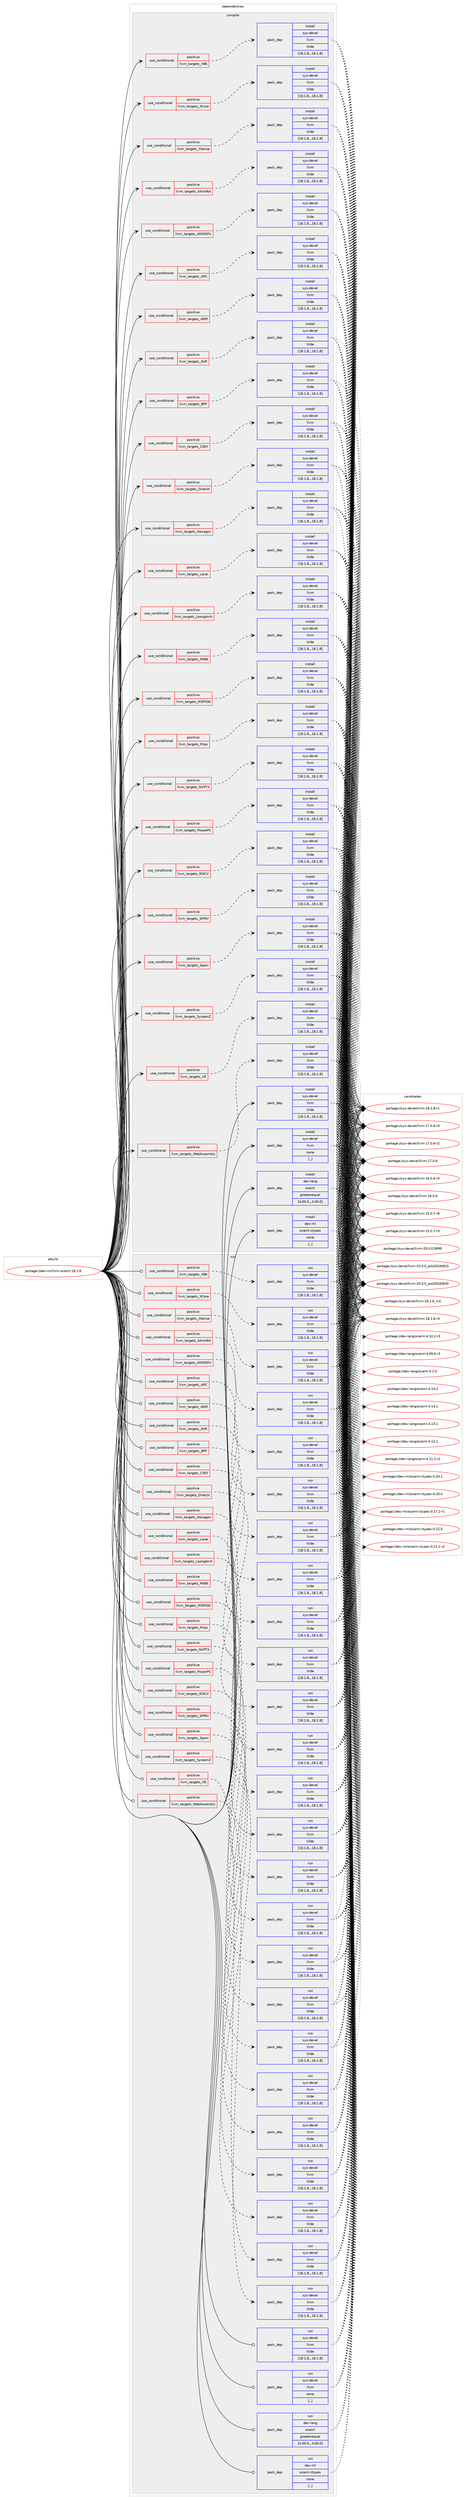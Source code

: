 digraph prolog {

# *************
# Graph options
# *************

newrank=true;
concentrate=true;
compound=true;
graph [rankdir=LR,fontname=Helvetica,fontsize=10,ranksep=1.5];#, ranksep=2.5, nodesep=0.2];
edge  [arrowhead=vee];
node  [fontname=Helvetica,fontsize=10];

# **********
# The ebuild
# **********

subgraph cluster_leftcol {
color=gray;
label=<<i>ebuild</i>>;
id [label="portage://dev-ml/llvm-ocaml-18.1.8", color=red, width=4, href="../dev-ml/llvm-ocaml-18.1.8.svg"];
}

# ****************
# The dependencies
# ****************

subgraph cluster_midcol {
color=gray;
label=<<i>dependencies</i>>;
subgraph cluster_compile {
fillcolor="#eeeeee";
style=filled;
label=<<i>compile</i>>;
subgraph cond159739 {
dependency614452 [label=<<TABLE BORDER="0" CELLBORDER="1" CELLSPACING="0" CELLPADDING="4"><TR><TD ROWSPAN="3" CELLPADDING="10">use_conditional</TD></TR><TR><TD>positive</TD></TR><TR><TD>llvm_targets_AArch64</TD></TR></TABLE>>, shape=none, color=red];
subgraph pack449944 {
dependency614453 [label=<<TABLE BORDER="0" CELLBORDER="1" CELLSPACING="0" CELLPADDING="4" WIDTH="220"><TR><TD ROWSPAN="6" CELLPADDING="30">pack_dep</TD></TR><TR><TD WIDTH="110">install</TD></TR><TR><TD>sys-devel</TD></TR><TR><TD>llvm</TD></TR><TR><TD>tilde</TD></TR><TR><TD>[18.1.8,,,18.1.8]</TD></TR></TABLE>>, shape=none, color=blue];
}
dependency614452:e -> dependency614453:w [weight=20,style="dashed",arrowhead="vee"];
}
id:e -> dependency614452:w [weight=20,style="solid",arrowhead="vee"];
subgraph cond159740 {
dependency614454 [label=<<TABLE BORDER="0" CELLBORDER="1" CELLSPACING="0" CELLPADDING="4"><TR><TD ROWSPAN="3" CELLPADDING="10">use_conditional</TD></TR><TR><TD>positive</TD></TR><TR><TD>llvm_targets_AMDGPU</TD></TR></TABLE>>, shape=none, color=red];
subgraph pack449945 {
dependency614455 [label=<<TABLE BORDER="0" CELLBORDER="1" CELLSPACING="0" CELLPADDING="4" WIDTH="220"><TR><TD ROWSPAN="6" CELLPADDING="30">pack_dep</TD></TR><TR><TD WIDTH="110">install</TD></TR><TR><TD>sys-devel</TD></TR><TR><TD>llvm</TD></TR><TR><TD>tilde</TD></TR><TR><TD>[18.1.8,,,18.1.8]</TD></TR></TABLE>>, shape=none, color=blue];
}
dependency614454:e -> dependency614455:w [weight=20,style="dashed",arrowhead="vee"];
}
id:e -> dependency614454:w [weight=20,style="solid",arrowhead="vee"];
subgraph cond159741 {
dependency614456 [label=<<TABLE BORDER="0" CELLBORDER="1" CELLSPACING="0" CELLPADDING="4"><TR><TD ROWSPAN="3" CELLPADDING="10">use_conditional</TD></TR><TR><TD>positive</TD></TR><TR><TD>llvm_targets_ARC</TD></TR></TABLE>>, shape=none, color=red];
subgraph pack449946 {
dependency614457 [label=<<TABLE BORDER="0" CELLBORDER="1" CELLSPACING="0" CELLPADDING="4" WIDTH="220"><TR><TD ROWSPAN="6" CELLPADDING="30">pack_dep</TD></TR><TR><TD WIDTH="110">install</TD></TR><TR><TD>sys-devel</TD></TR><TR><TD>llvm</TD></TR><TR><TD>tilde</TD></TR><TR><TD>[18.1.8,,,18.1.8]</TD></TR></TABLE>>, shape=none, color=blue];
}
dependency614456:e -> dependency614457:w [weight=20,style="dashed",arrowhead="vee"];
}
id:e -> dependency614456:w [weight=20,style="solid",arrowhead="vee"];
subgraph cond159742 {
dependency614458 [label=<<TABLE BORDER="0" CELLBORDER="1" CELLSPACING="0" CELLPADDING="4"><TR><TD ROWSPAN="3" CELLPADDING="10">use_conditional</TD></TR><TR><TD>positive</TD></TR><TR><TD>llvm_targets_ARM</TD></TR></TABLE>>, shape=none, color=red];
subgraph pack449947 {
dependency614459 [label=<<TABLE BORDER="0" CELLBORDER="1" CELLSPACING="0" CELLPADDING="4" WIDTH="220"><TR><TD ROWSPAN="6" CELLPADDING="30">pack_dep</TD></TR><TR><TD WIDTH="110">install</TD></TR><TR><TD>sys-devel</TD></TR><TR><TD>llvm</TD></TR><TR><TD>tilde</TD></TR><TR><TD>[18.1.8,,,18.1.8]</TD></TR></TABLE>>, shape=none, color=blue];
}
dependency614458:e -> dependency614459:w [weight=20,style="dashed",arrowhead="vee"];
}
id:e -> dependency614458:w [weight=20,style="solid",arrowhead="vee"];
subgraph cond159743 {
dependency614460 [label=<<TABLE BORDER="0" CELLBORDER="1" CELLSPACING="0" CELLPADDING="4"><TR><TD ROWSPAN="3" CELLPADDING="10">use_conditional</TD></TR><TR><TD>positive</TD></TR><TR><TD>llvm_targets_AVR</TD></TR></TABLE>>, shape=none, color=red];
subgraph pack449948 {
dependency614461 [label=<<TABLE BORDER="0" CELLBORDER="1" CELLSPACING="0" CELLPADDING="4" WIDTH="220"><TR><TD ROWSPAN="6" CELLPADDING="30">pack_dep</TD></TR><TR><TD WIDTH="110">install</TD></TR><TR><TD>sys-devel</TD></TR><TR><TD>llvm</TD></TR><TR><TD>tilde</TD></TR><TR><TD>[18.1.8,,,18.1.8]</TD></TR></TABLE>>, shape=none, color=blue];
}
dependency614460:e -> dependency614461:w [weight=20,style="dashed",arrowhead="vee"];
}
id:e -> dependency614460:w [weight=20,style="solid",arrowhead="vee"];
subgraph cond159744 {
dependency614462 [label=<<TABLE BORDER="0" CELLBORDER="1" CELLSPACING="0" CELLPADDING="4"><TR><TD ROWSPAN="3" CELLPADDING="10">use_conditional</TD></TR><TR><TD>positive</TD></TR><TR><TD>llvm_targets_BPF</TD></TR></TABLE>>, shape=none, color=red];
subgraph pack449949 {
dependency614463 [label=<<TABLE BORDER="0" CELLBORDER="1" CELLSPACING="0" CELLPADDING="4" WIDTH="220"><TR><TD ROWSPAN="6" CELLPADDING="30">pack_dep</TD></TR><TR><TD WIDTH="110">install</TD></TR><TR><TD>sys-devel</TD></TR><TR><TD>llvm</TD></TR><TR><TD>tilde</TD></TR><TR><TD>[18.1.8,,,18.1.8]</TD></TR></TABLE>>, shape=none, color=blue];
}
dependency614462:e -> dependency614463:w [weight=20,style="dashed",arrowhead="vee"];
}
id:e -> dependency614462:w [weight=20,style="solid",arrowhead="vee"];
subgraph cond159745 {
dependency614464 [label=<<TABLE BORDER="0" CELLBORDER="1" CELLSPACING="0" CELLPADDING="4"><TR><TD ROWSPAN="3" CELLPADDING="10">use_conditional</TD></TR><TR><TD>positive</TD></TR><TR><TD>llvm_targets_CSKY</TD></TR></TABLE>>, shape=none, color=red];
subgraph pack449950 {
dependency614465 [label=<<TABLE BORDER="0" CELLBORDER="1" CELLSPACING="0" CELLPADDING="4" WIDTH="220"><TR><TD ROWSPAN="6" CELLPADDING="30">pack_dep</TD></TR><TR><TD WIDTH="110">install</TD></TR><TR><TD>sys-devel</TD></TR><TR><TD>llvm</TD></TR><TR><TD>tilde</TD></TR><TR><TD>[18.1.8,,,18.1.8]</TD></TR></TABLE>>, shape=none, color=blue];
}
dependency614464:e -> dependency614465:w [weight=20,style="dashed",arrowhead="vee"];
}
id:e -> dependency614464:w [weight=20,style="solid",arrowhead="vee"];
subgraph cond159746 {
dependency614466 [label=<<TABLE BORDER="0" CELLBORDER="1" CELLSPACING="0" CELLPADDING="4"><TR><TD ROWSPAN="3" CELLPADDING="10">use_conditional</TD></TR><TR><TD>positive</TD></TR><TR><TD>llvm_targets_DirectX</TD></TR></TABLE>>, shape=none, color=red];
subgraph pack449951 {
dependency614467 [label=<<TABLE BORDER="0" CELLBORDER="1" CELLSPACING="0" CELLPADDING="4" WIDTH="220"><TR><TD ROWSPAN="6" CELLPADDING="30">pack_dep</TD></TR><TR><TD WIDTH="110">install</TD></TR><TR><TD>sys-devel</TD></TR><TR><TD>llvm</TD></TR><TR><TD>tilde</TD></TR><TR><TD>[18.1.8,,,18.1.8]</TD></TR></TABLE>>, shape=none, color=blue];
}
dependency614466:e -> dependency614467:w [weight=20,style="dashed",arrowhead="vee"];
}
id:e -> dependency614466:w [weight=20,style="solid",arrowhead="vee"];
subgraph cond159747 {
dependency614468 [label=<<TABLE BORDER="0" CELLBORDER="1" CELLSPACING="0" CELLPADDING="4"><TR><TD ROWSPAN="3" CELLPADDING="10">use_conditional</TD></TR><TR><TD>positive</TD></TR><TR><TD>llvm_targets_Hexagon</TD></TR></TABLE>>, shape=none, color=red];
subgraph pack449952 {
dependency614469 [label=<<TABLE BORDER="0" CELLBORDER="1" CELLSPACING="0" CELLPADDING="4" WIDTH="220"><TR><TD ROWSPAN="6" CELLPADDING="30">pack_dep</TD></TR><TR><TD WIDTH="110">install</TD></TR><TR><TD>sys-devel</TD></TR><TR><TD>llvm</TD></TR><TR><TD>tilde</TD></TR><TR><TD>[18.1.8,,,18.1.8]</TD></TR></TABLE>>, shape=none, color=blue];
}
dependency614468:e -> dependency614469:w [weight=20,style="dashed",arrowhead="vee"];
}
id:e -> dependency614468:w [weight=20,style="solid",arrowhead="vee"];
subgraph cond159748 {
dependency614470 [label=<<TABLE BORDER="0" CELLBORDER="1" CELLSPACING="0" CELLPADDING="4"><TR><TD ROWSPAN="3" CELLPADDING="10">use_conditional</TD></TR><TR><TD>positive</TD></TR><TR><TD>llvm_targets_Lanai</TD></TR></TABLE>>, shape=none, color=red];
subgraph pack449953 {
dependency614471 [label=<<TABLE BORDER="0" CELLBORDER="1" CELLSPACING="0" CELLPADDING="4" WIDTH="220"><TR><TD ROWSPAN="6" CELLPADDING="30">pack_dep</TD></TR><TR><TD WIDTH="110">install</TD></TR><TR><TD>sys-devel</TD></TR><TR><TD>llvm</TD></TR><TR><TD>tilde</TD></TR><TR><TD>[18.1.8,,,18.1.8]</TD></TR></TABLE>>, shape=none, color=blue];
}
dependency614470:e -> dependency614471:w [weight=20,style="dashed",arrowhead="vee"];
}
id:e -> dependency614470:w [weight=20,style="solid",arrowhead="vee"];
subgraph cond159749 {
dependency614472 [label=<<TABLE BORDER="0" CELLBORDER="1" CELLSPACING="0" CELLPADDING="4"><TR><TD ROWSPAN="3" CELLPADDING="10">use_conditional</TD></TR><TR><TD>positive</TD></TR><TR><TD>llvm_targets_LoongArch</TD></TR></TABLE>>, shape=none, color=red];
subgraph pack449954 {
dependency614473 [label=<<TABLE BORDER="0" CELLBORDER="1" CELLSPACING="0" CELLPADDING="4" WIDTH="220"><TR><TD ROWSPAN="6" CELLPADDING="30">pack_dep</TD></TR><TR><TD WIDTH="110">install</TD></TR><TR><TD>sys-devel</TD></TR><TR><TD>llvm</TD></TR><TR><TD>tilde</TD></TR><TR><TD>[18.1.8,,,18.1.8]</TD></TR></TABLE>>, shape=none, color=blue];
}
dependency614472:e -> dependency614473:w [weight=20,style="dashed",arrowhead="vee"];
}
id:e -> dependency614472:w [weight=20,style="solid",arrowhead="vee"];
subgraph cond159750 {
dependency614474 [label=<<TABLE BORDER="0" CELLBORDER="1" CELLSPACING="0" CELLPADDING="4"><TR><TD ROWSPAN="3" CELLPADDING="10">use_conditional</TD></TR><TR><TD>positive</TD></TR><TR><TD>llvm_targets_M68k</TD></TR></TABLE>>, shape=none, color=red];
subgraph pack449955 {
dependency614475 [label=<<TABLE BORDER="0" CELLBORDER="1" CELLSPACING="0" CELLPADDING="4" WIDTH="220"><TR><TD ROWSPAN="6" CELLPADDING="30">pack_dep</TD></TR><TR><TD WIDTH="110">install</TD></TR><TR><TD>sys-devel</TD></TR><TR><TD>llvm</TD></TR><TR><TD>tilde</TD></TR><TR><TD>[18.1.8,,,18.1.8]</TD></TR></TABLE>>, shape=none, color=blue];
}
dependency614474:e -> dependency614475:w [weight=20,style="dashed",arrowhead="vee"];
}
id:e -> dependency614474:w [weight=20,style="solid",arrowhead="vee"];
subgraph cond159751 {
dependency614476 [label=<<TABLE BORDER="0" CELLBORDER="1" CELLSPACING="0" CELLPADDING="4"><TR><TD ROWSPAN="3" CELLPADDING="10">use_conditional</TD></TR><TR><TD>positive</TD></TR><TR><TD>llvm_targets_MSP430</TD></TR></TABLE>>, shape=none, color=red];
subgraph pack449956 {
dependency614477 [label=<<TABLE BORDER="0" CELLBORDER="1" CELLSPACING="0" CELLPADDING="4" WIDTH="220"><TR><TD ROWSPAN="6" CELLPADDING="30">pack_dep</TD></TR><TR><TD WIDTH="110">install</TD></TR><TR><TD>sys-devel</TD></TR><TR><TD>llvm</TD></TR><TR><TD>tilde</TD></TR><TR><TD>[18.1.8,,,18.1.8]</TD></TR></TABLE>>, shape=none, color=blue];
}
dependency614476:e -> dependency614477:w [weight=20,style="dashed",arrowhead="vee"];
}
id:e -> dependency614476:w [weight=20,style="solid",arrowhead="vee"];
subgraph cond159752 {
dependency614478 [label=<<TABLE BORDER="0" CELLBORDER="1" CELLSPACING="0" CELLPADDING="4"><TR><TD ROWSPAN="3" CELLPADDING="10">use_conditional</TD></TR><TR><TD>positive</TD></TR><TR><TD>llvm_targets_Mips</TD></TR></TABLE>>, shape=none, color=red];
subgraph pack449957 {
dependency614479 [label=<<TABLE BORDER="0" CELLBORDER="1" CELLSPACING="0" CELLPADDING="4" WIDTH="220"><TR><TD ROWSPAN="6" CELLPADDING="30">pack_dep</TD></TR><TR><TD WIDTH="110">install</TD></TR><TR><TD>sys-devel</TD></TR><TR><TD>llvm</TD></TR><TR><TD>tilde</TD></TR><TR><TD>[18.1.8,,,18.1.8]</TD></TR></TABLE>>, shape=none, color=blue];
}
dependency614478:e -> dependency614479:w [weight=20,style="dashed",arrowhead="vee"];
}
id:e -> dependency614478:w [weight=20,style="solid",arrowhead="vee"];
subgraph cond159753 {
dependency614480 [label=<<TABLE BORDER="0" CELLBORDER="1" CELLSPACING="0" CELLPADDING="4"><TR><TD ROWSPAN="3" CELLPADDING="10">use_conditional</TD></TR><TR><TD>positive</TD></TR><TR><TD>llvm_targets_NVPTX</TD></TR></TABLE>>, shape=none, color=red];
subgraph pack449958 {
dependency614481 [label=<<TABLE BORDER="0" CELLBORDER="1" CELLSPACING="0" CELLPADDING="4" WIDTH="220"><TR><TD ROWSPAN="6" CELLPADDING="30">pack_dep</TD></TR><TR><TD WIDTH="110">install</TD></TR><TR><TD>sys-devel</TD></TR><TR><TD>llvm</TD></TR><TR><TD>tilde</TD></TR><TR><TD>[18.1.8,,,18.1.8]</TD></TR></TABLE>>, shape=none, color=blue];
}
dependency614480:e -> dependency614481:w [weight=20,style="dashed",arrowhead="vee"];
}
id:e -> dependency614480:w [weight=20,style="solid",arrowhead="vee"];
subgraph cond159754 {
dependency614482 [label=<<TABLE BORDER="0" CELLBORDER="1" CELLSPACING="0" CELLPADDING="4"><TR><TD ROWSPAN="3" CELLPADDING="10">use_conditional</TD></TR><TR><TD>positive</TD></TR><TR><TD>llvm_targets_PowerPC</TD></TR></TABLE>>, shape=none, color=red];
subgraph pack449959 {
dependency614483 [label=<<TABLE BORDER="0" CELLBORDER="1" CELLSPACING="0" CELLPADDING="4" WIDTH="220"><TR><TD ROWSPAN="6" CELLPADDING="30">pack_dep</TD></TR><TR><TD WIDTH="110">install</TD></TR><TR><TD>sys-devel</TD></TR><TR><TD>llvm</TD></TR><TR><TD>tilde</TD></TR><TR><TD>[18.1.8,,,18.1.8]</TD></TR></TABLE>>, shape=none, color=blue];
}
dependency614482:e -> dependency614483:w [weight=20,style="dashed",arrowhead="vee"];
}
id:e -> dependency614482:w [weight=20,style="solid",arrowhead="vee"];
subgraph cond159755 {
dependency614484 [label=<<TABLE BORDER="0" CELLBORDER="1" CELLSPACING="0" CELLPADDING="4"><TR><TD ROWSPAN="3" CELLPADDING="10">use_conditional</TD></TR><TR><TD>positive</TD></TR><TR><TD>llvm_targets_RISCV</TD></TR></TABLE>>, shape=none, color=red];
subgraph pack449960 {
dependency614485 [label=<<TABLE BORDER="0" CELLBORDER="1" CELLSPACING="0" CELLPADDING="4" WIDTH="220"><TR><TD ROWSPAN="6" CELLPADDING="30">pack_dep</TD></TR><TR><TD WIDTH="110">install</TD></TR><TR><TD>sys-devel</TD></TR><TR><TD>llvm</TD></TR><TR><TD>tilde</TD></TR><TR><TD>[18.1.8,,,18.1.8]</TD></TR></TABLE>>, shape=none, color=blue];
}
dependency614484:e -> dependency614485:w [weight=20,style="dashed",arrowhead="vee"];
}
id:e -> dependency614484:w [weight=20,style="solid",arrowhead="vee"];
subgraph cond159756 {
dependency614486 [label=<<TABLE BORDER="0" CELLBORDER="1" CELLSPACING="0" CELLPADDING="4"><TR><TD ROWSPAN="3" CELLPADDING="10">use_conditional</TD></TR><TR><TD>positive</TD></TR><TR><TD>llvm_targets_SPIRV</TD></TR></TABLE>>, shape=none, color=red];
subgraph pack449961 {
dependency614487 [label=<<TABLE BORDER="0" CELLBORDER="1" CELLSPACING="0" CELLPADDING="4" WIDTH="220"><TR><TD ROWSPAN="6" CELLPADDING="30">pack_dep</TD></TR><TR><TD WIDTH="110">install</TD></TR><TR><TD>sys-devel</TD></TR><TR><TD>llvm</TD></TR><TR><TD>tilde</TD></TR><TR><TD>[18.1.8,,,18.1.8]</TD></TR></TABLE>>, shape=none, color=blue];
}
dependency614486:e -> dependency614487:w [weight=20,style="dashed",arrowhead="vee"];
}
id:e -> dependency614486:w [weight=20,style="solid",arrowhead="vee"];
subgraph cond159757 {
dependency614488 [label=<<TABLE BORDER="0" CELLBORDER="1" CELLSPACING="0" CELLPADDING="4"><TR><TD ROWSPAN="3" CELLPADDING="10">use_conditional</TD></TR><TR><TD>positive</TD></TR><TR><TD>llvm_targets_Sparc</TD></TR></TABLE>>, shape=none, color=red];
subgraph pack449962 {
dependency614489 [label=<<TABLE BORDER="0" CELLBORDER="1" CELLSPACING="0" CELLPADDING="4" WIDTH="220"><TR><TD ROWSPAN="6" CELLPADDING="30">pack_dep</TD></TR><TR><TD WIDTH="110">install</TD></TR><TR><TD>sys-devel</TD></TR><TR><TD>llvm</TD></TR><TR><TD>tilde</TD></TR><TR><TD>[18.1.8,,,18.1.8]</TD></TR></TABLE>>, shape=none, color=blue];
}
dependency614488:e -> dependency614489:w [weight=20,style="dashed",arrowhead="vee"];
}
id:e -> dependency614488:w [weight=20,style="solid",arrowhead="vee"];
subgraph cond159758 {
dependency614490 [label=<<TABLE BORDER="0" CELLBORDER="1" CELLSPACING="0" CELLPADDING="4"><TR><TD ROWSPAN="3" CELLPADDING="10">use_conditional</TD></TR><TR><TD>positive</TD></TR><TR><TD>llvm_targets_SystemZ</TD></TR></TABLE>>, shape=none, color=red];
subgraph pack449963 {
dependency614491 [label=<<TABLE BORDER="0" CELLBORDER="1" CELLSPACING="0" CELLPADDING="4" WIDTH="220"><TR><TD ROWSPAN="6" CELLPADDING="30">pack_dep</TD></TR><TR><TD WIDTH="110">install</TD></TR><TR><TD>sys-devel</TD></TR><TR><TD>llvm</TD></TR><TR><TD>tilde</TD></TR><TR><TD>[18.1.8,,,18.1.8]</TD></TR></TABLE>>, shape=none, color=blue];
}
dependency614490:e -> dependency614491:w [weight=20,style="dashed",arrowhead="vee"];
}
id:e -> dependency614490:w [weight=20,style="solid",arrowhead="vee"];
subgraph cond159759 {
dependency614492 [label=<<TABLE BORDER="0" CELLBORDER="1" CELLSPACING="0" CELLPADDING="4"><TR><TD ROWSPAN="3" CELLPADDING="10">use_conditional</TD></TR><TR><TD>positive</TD></TR><TR><TD>llvm_targets_VE</TD></TR></TABLE>>, shape=none, color=red];
subgraph pack449964 {
dependency614493 [label=<<TABLE BORDER="0" CELLBORDER="1" CELLSPACING="0" CELLPADDING="4" WIDTH="220"><TR><TD ROWSPAN="6" CELLPADDING="30">pack_dep</TD></TR><TR><TD WIDTH="110">install</TD></TR><TR><TD>sys-devel</TD></TR><TR><TD>llvm</TD></TR><TR><TD>tilde</TD></TR><TR><TD>[18.1.8,,,18.1.8]</TD></TR></TABLE>>, shape=none, color=blue];
}
dependency614492:e -> dependency614493:w [weight=20,style="dashed",arrowhead="vee"];
}
id:e -> dependency614492:w [weight=20,style="solid",arrowhead="vee"];
subgraph cond159760 {
dependency614494 [label=<<TABLE BORDER="0" CELLBORDER="1" CELLSPACING="0" CELLPADDING="4"><TR><TD ROWSPAN="3" CELLPADDING="10">use_conditional</TD></TR><TR><TD>positive</TD></TR><TR><TD>llvm_targets_WebAssembly</TD></TR></TABLE>>, shape=none, color=red];
subgraph pack449965 {
dependency614495 [label=<<TABLE BORDER="0" CELLBORDER="1" CELLSPACING="0" CELLPADDING="4" WIDTH="220"><TR><TD ROWSPAN="6" CELLPADDING="30">pack_dep</TD></TR><TR><TD WIDTH="110">install</TD></TR><TR><TD>sys-devel</TD></TR><TR><TD>llvm</TD></TR><TR><TD>tilde</TD></TR><TR><TD>[18.1.8,,,18.1.8]</TD></TR></TABLE>>, shape=none, color=blue];
}
dependency614494:e -> dependency614495:w [weight=20,style="dashed",arrowhead="vee"];
}
id:e -> dependency614494:w [weight=20,style="solid",arrowhead="vee"];
subgraph cond159761 {
dependency614496 [label=<<TABLE BORDER="0" CELLBORDER="1" CELLSPACING="0" CELLPADDING="4"><TR><TD ROWSPAN="3" CELLPADDING="10">use_conditional</TD></TR><TR><TD>positive</TD></TR><TR><TD>llvm_targets_X86</TD></TR></TABLE>>, shape=none, color=red];
subgraph pack449966 {
dependency614497 [label=<<TABLE BORDER="0" CELLBORDER="1" CELLSPACING="0" CELLPADDING="4" WIDTH="220"><TR><TD ROWSPAN="6" CELLPADDING="30">pack_dep</TD></TR><TR><TD WIDTH="110">install</TD></TR><TR><TD>sys-devel</TD></TR><TR><TD>llvm</TD></TR><TR><TD>tilde</TD></TR><TR><TD>[18.1.8,,,18.1.8]</TD></TR></TABLE>>, shape=none, color=blue];
}
dependency614496:e -> dependency614497:w [weight=20,style="dashed",arrowhead="vee"];
}
id:e -> dependency614496:w [weight=20,style="solid",arrowhead="vee"];
subgraph cond159762 {
dependency614498 [label=<<TABLE BORDER="0" CELLBORDER="1" CELLSPACING="0" CELLPADDING="4"><TR><TD ROWSPAN="3" CELLPADDING="10">use_conditional</TD></TR><TR><TD>positive</TD></TR><TR><TD>llvm_targets_XCore</TD></TR></TABLE>>, shape=none, color=red];
subgraph pack449967 {
dependency614499 [label=<<TABLE BORDER="0" CELLBORDER="1" CELLSPACING="0" CELLPADDING="4" WIDTH="220"><TR><TD ROWSPAN="6" CELLPADDING="30">pack_dep</TD></TR><TR><TD WIDTH="110">install</TD></TR><TR><TD>sys-devel</TD></TR><TR><TD>llvm</TD></TR><TR><TD>tilde</TD></TR><TR><TD>[18.1.8,,,18.1.8]</TD></TR></TABLE>>, shape=none, color=blue];
}
dependency614498:e -> dependency614499:w [weight=20,style="dashed",arrowhead="vee"];
}
id:e -> dependency614498:w [weight=20,style="solid",arrowhead="vee"];
subgraph cond159763 {
dependency614500 [label=<<TABLE BORDER="0" CELLBORDER="1" CELLSPACING="0" CELLPADDING="4"><TR><TD ROWSPAN="3" CELLPADDING="10">use_conditional</TD></TR><TR><TD>positive</TD></TR><TR><TD>llvm_targets_Xtensa</TD></TR></TABLE>>, shape=none, color=red];
subgraph pack449968 {
dependency614501 [label=<<TABLE BORDER="0" CELLBORDER="1" CELLSPACING="0" CELLPADDING="4" WIDTH="220"><TR><TD ROWSPAN="6" CELLPADDING="30">pack_dep</TD></TR><TR><TD WIDTH="110">install</TD></TR><TR><TD>sys-devel</TD></TR><TR><TD>llvm</TD></TR><TR><TD>tilde</TD></TR><TR><TD>[18.1.8,,,18.1.8]</TD></TR></TABLE>>, shape=none, color=blue];
}
dependency614500:e -> dependency614501:w [weight=20,style="dashed",arrowhead="vee"];
}
id:e -> dependency614500:w [weight=20,style="solid",arrowhead="vee"];
subgraph pack449969 {
dependency614502 [label=<<TABLE BORDER="0" CELLBORDER="1" CELLSPACING="0" CELLPADDING="4" WIDTH="220"><TR><TD ROWSPAN="6" CELLPADDING="30">pack_dep</TD></TR><TR><TD WIDTH="110">install</TD></TR><TR><TD>dev-lang</TD></TR><TR><TD>ocaml</TD></TR><TR><TD>greaterequal</TD></TR><TR><TD>[4.00.0,,,4.00.0]</TD></TR></TABLE>>, shape=none, color=blue];
}
id:e -> dependency614502:w [weight=20,style="solid",arrowhead="vee"];
subgraph pack449970 {
dependency614503 [label=<<TABLE BORDER="0" CELLBORDER="1" CELLSPACING="0" CELLPADDING="4" WIDTH="220"><TR><TD ROWSPAN="6" CELLPADDING="30">pack_dep</TD></TR><TR><TD WIDTH="110">install</TD></TR><TR><TD>dev-ml</TD></TR><TR><TD>ocaml-ctypes</TD></TR><TR><TD>none</TD></TR><TR><TD>[,,]</TD></TR></TABLE>>, shape=none, color=blue];
}
id:e -> dependency614503:w [weight=20,style="solid",arrowhead="vee"];
subgraph pack449971 {
dependency614504 [label=<<TABLE BORDER="0" CELLBORDER="1" CELLSPACING="0" CELLPADDING="4" WIDTH="220"><TR><TD ROWSPAN="6" CELLPADDING="30">pack_dep</TD></TR><TR><TD WIDTH="110">install</TD></TR><TR><TD>sys-devel</TD></TR><TR><TD>llvm</TD></TR><TR><TD>tilde</TD></TR><TR><TD>[18.1.8,,,18.1.8]</TD></TR></TABLE>>, shape=none, color=blue];
}
id:e -> dependency614504:w [weight=20,style="solid",arrowhead="vee"];
subgraph pack449972 {
dependency614505 [label=<<TABLE BORDER="0" CELLBORDER="1" CELLSPACING="0" CELLPADDING="4" WIDTH="220"><TR><TD ROWSPAN="6" CELLPADDING="30">pack_dep</TD></TR><TR><TD WIDTH="110">install</TD></TR><TR><TD>sys-devel</TD></TR><TR><TD>llvm</TD></TR><TR><TD>none</TD></TR><TR><TD>[,,]</TD></TR></TABLE>>, shape=none, color=blue];
}
id:e -> dependency614505:w [weight=20,style="solid",arrowhead="vee"];
}
subgraph cluster_compileandrun {
fillcolor="#eeeeee";
style=filled;
label=<<i>compile and run</i>>;
}
subgraph cluster_run {
fillcolor="#eeeeee";
style=filled;
label=<<i>run</i>>;
subgraph cond159764 {
dependency614506 [label=<<TABLE BORDER="0" CELLBORDER="1" CELLSPACING="0" CELLPADDING="4"><TR><TD ROWSPAN="3" CELLPADDING="10">use_conditional</TD></TR><TR><TD>positive</TD></TR><TR><TD>llvm_targets_AArch64</TD></TR></TABLE>>, shape=none, color=red];
subgraph pack449973 {
dependency614507 [label=<<TABLE BORDER="0" CELLBORDER="1" CELLSPACING="0" CELLPADDING="4" WIDTH="220"><TR><TD ROWSPAN="6" CELLPADDING="30">pack_dep</TD></TR><TR><TD WIDTH="110">run</TD></TR><TR><TD>sys-devel</TD></TR><TR><TD>llvm</TD></TR><TR><TD>tilde</TD></TR><TR><TD>[18.1.8,,,18.1.8]</TD></TR></TABLE>>, shape=none, color=blue];
}
dependency614506:e -> dependency614507:w [weight=20,style="dashed",arrowhead="vee"];
}
id:e -> dependency614506:w [weight=20,style="solid",arrowhead="odot"];
subgraph cond159765 {
dependency614508 [label=<<TABLE BORDER="0" CELLBORDER="1" CELLSPACING="0" CELLPADDING="4"><TR><TD ROWSPAN="3" CELLPADDING="10">use_conditional</TD></TR><TR><TD>positive</TD></TR><TR><TD>llvm_targets_AMDGPU</TD></TR></TABLE>>, shape=none, color=red];
subgraph pack449974 {
dependency614509 [label=<<TABLE BORDER="0" CELLBORDER="1" CELLSPACING="0" CELLPADDING="4" WIDTH="220"><TR><TD ROWSPAN="6" CELLPADDING="30">pack_dep</TD></TR><TR><TD WIDTH="110">run</TD></TR><TR><TD>sys-devel</TD></TR><TR><TD>llvm</TD></TR><TR><TD>tilde</TD></TR><TR><TD>[18.1.8,,,18.1.8]</TD></TR></TABLE>>, shape=none, color=blue];
}
dependency614508:e -> dependency614509:w [weight=20,style="dashed",arrowhead="vee"];
}
id:e -> dependency614508:w [weight=20,style="solid",arrowhead="odot"];
subgraph cond159766 {
dependency614510 [label=<<TABLE BORDER="0" CELLBORDER="1" CELLSPACING="0" CELLPADDING="4"><TR><TD ROWSPAN="3" CELLPADDING="10">use_conditional</TD></TR><TR><TD>positive</TD></TR><TR><TD>llvm_targets_ARC</TD></TR></TABLE>>, shape=none, color=red];
subgraph pack449975 {
dependency614511 [label=<<TABLE BORDER="0" CELLBORDER="1" CELLSPACING="0" CELLPADDING="4" WIDTH="220"><TR><TD ROWSPAN="6" CELLPADDING="30">pack_dep</TD></TR><TR><TD WIDTH="110">run</TD></TR><TR><TD>sys-devel</TD></TR><TR><TD>llvm</TD></TR><TR><TD>tilde</TD></TR><TR><TD>[18.1.8,,,18.1.8]</TD></TR></TABLE>>, shape=none, color=blue];
}
dependency614510:e -> dependency614511:w [weight=20,style="dashed",arrowhead="vee"];
}
id:e -> dependency614510:w [weight=20,style="solid",arrowhead="odot"];
subgraph cond159767 {
dependency614512 [label=<<TABLE BORDER="0" CELLBORDER="1" CELLSPACING="0" CELLPADDING="4"><TR><TD ROWSPAN="3" CELLPADDING="10">use_conditional</TD></TR><TR><TD>positive</TD></TR><TR><TD>llvm_targets_ARM</TD></TR></TABLE>>, shape=none, color=red];
subgraph pack449976 {
dependency614513 [label=<<TABLE BORDER="0" CELLBORDER="1" CELLSPACING="0" CELLPADDING="4" WIDTH="220"><TR><TD ROWSPAN="6" CELLPADDING="30">pack_dep</TD></TR><TR><TD WIDTH="110">run</TD></TR><TR><TD>sys-devel</TD></TR><TR><TD>llvm</TD></TR><TR><TD>tilde</TD></TR><TR><TD>[18.1.8,,,18.1.8]</TD></TR></TABLE>>, shape=none, color=blue];
}
dependency614512:e -> dependency614513:w [weight=20,style="dashed",arrowhead="vee"];
}
id:e -> dependency614512:w [weight=20,style="solid",arrowhead="odot"];
subgraph cond159768 {
dependency614514 [label=<<TABLE BORDER="0" CELLBORDER="1" CELLSPACING="0" CELLPADDING="4"><TR><TD ROWSPAN="3" CELLPADDING="10">use_conditional</TD></TR><TR><TD>positive</TD></TR><TR><TD>llvm_targets_AVR</TD></TR></TABLE>>, shape=none, color=red];
subgraph pack449977 {
dependency614515 [label=<<TABLE BORDER="0" CELLBORDER="1" CELLSPACING="0" CELLPADDING="4" WIDTH="220"><TR><TD ROWSPAN="6" CELLPADDING="30">pack_dep</TD></TR><TR><TD WIDTH="110">run</TD></TR><TR><TD>sys-devel</TD></TR><TR><TD>llvm</TD></TR><TR><TD>tilde</TD></TR><TR><TD>[18.1.8,,,18.1.8]</TD></TR></TABLE>>, shape=none, color=blue];
}
dependency614514:e -> dependency614515:w [weight=20,style="dashed",arrowhead="vee"];
}
id:e -> dependency614514:w [weight=20,style="solid",arrowhead="odot"];
subgraph cond159769 {
dependency614516 [label=<<TABLE BORDER="0" CELLBORDER="1" CELLSPACING="0" CELLPADDING="4"><TR><TD ROWSPAN="3" CELLPADDING="10">use_conditional</TD></TR><TR><TD>positive</TD></TR><TR><TD>llvm_targets_BPF</TD></TR></TABLE>>, shape=none, color=red];
subgraph pack449978 {
dependency614517 [label=<<TABLE BORDER="0" CELLBORDER="1" CELLSPACING="0" CELLPADDING="4" WIDTH="220"><TR><TD ROWSPAN="6" CELLPADDING="30">pack_dep</TD></TR><TR><TD WIDTH="110">run</TD></TR><TR><TD>sys-devel</TD></TR><TR><TD>llvm</TD></TR><TR><TD>tilde</TD></TR><TR><TD>[18.1.8,,,18.1.8]</TD></TR></TABLE>>, shape=none, color=blue];
}
dependency614516:e -> dependency614517:w [weight=20,style="dashed",arrowhead="vee"];
}
id:e -> dependency614516:w [weight=20,style="solid",arrowhead="odot"];
subgraph cond159770 {
dependency614518 [label=<<TABLE BORDER="0" CELLBORDER="1" CELLSPACING="0" CELLPADDING="4"><TR><TD ROWSPAN="3" CELLPADDING="10">use_conditional</TD></TR><TR><TD>positive</TD></TR><TR><TD>llvm_targets_CSKY</TD></TR></TABLE>>, shape=none, color=red];
subgraph pack449979 {
dependency614519 [label=<<TABLE BORDER="0" CELLBORDER="1" CELLSPACING="0" CELLPADDING="4" WIDTH="220"><TR><TD ROWSPAN="6" CELLPADDING="30">pack_dep</TD></TR><TR><TD WIDTH="110">run</TD></TR><TR><TD>sys-devel</TD></TR><TR><TD>llvm</TD></TR><TR><TD>tilde</TD></TR><TR><TD>[18.1.8,,,18.1.8]</TD></TR></TABLE>>, shape=none, color=blue];
}
dependency614518:e -> dependency614519:w [weight=20,style="dashed",arrowhead="vee"];
}
id:e -> dependency614518:w [weight=20,style="solid",arrowhead="odot"];
subgraph cond159771 {
dependency614520 [label=<<TABLE BORDER="0" CELLBORDER="1" CELLSPACING="0" CELLPADDING="4"><TR><TD ROWSPAN="3" CELLPADDING="10">use_conditional</TD></TR><TR><TD>positive</TD></TR><TR><TD>llvm_targets_DirectX</TD></TR></TABLE>>, shape=none, color=red];
subgraph pack449980 {
dependency614521 [label=<<TABLE BORDER="0" CELLBORDER="1" CELLSPACING="0" CELLPADDING="4" WIDTH="220"><TR><TD ROWSPAN="6" CELLPADDING="30">pack_dep</TD></TR><TR><TD WIDTH="110">run</TD></TR><TR><TD>sys-devel</TD></TR><TR><TD>llvm</TD></TR><TR><TD>tilde</TD></TR><TR><TD>[18.1.8,,,18.1.8]</TD></TR></TABLE>>, shape=none, color=blue];
}
dependency614520:e -> dependency614521:w [weight=20,style="dashed",arrowhead="vee"];
}
id:e -> dependency614520:w [weight=20,style="solid",arrowhead="odot"];
subgraph cond159772 {
dependency614522 [label=<<TABLE BORDER="0" CELLBORDER="1" CELLSPACING="0" CELLPADDING="4"><TR><TD ROWSPAN="3" CELLPADDING="10">use_conditional</TD></TR><TR><TD>positive</TD></TR><TR><TD>llvm_targets_Hexagon</TD></TR></TABLE>>, shape=none, color=red];
subgraph pack449981 {
dependency614523 [label=<<TABLE BORDER="0" CELLBORDER="1" CELLSPACING="0" CELLPADDING="4" WIDTH="220"><TR><TD ROWSPAN="6" CELLPADDING="30">pack_dep</TD></TR><TR><TD WIDTH="110">run</TD></TR><TR><TD>sys-devel</TD></TR><TR><TD>llvm</TD></TR><TR><TD>tilde</TD></TR><TR><TD>[18.1.8,,,18.1.8]</TD></TR></TABLE>>, shape=none, color=blue];
}
dependency614522:e -> dependency614523:w [weight=20,style="dashed",arrowhead="vee"];
}
id:e -> dependency614522:w [weight=20,style="solid",arrowhead="odot"];
subgraph cond159773 {
dependency614524 [label=<<TABLE BORDER="0" CELLBORDER="1" CELLSPACING="0" CELLPADDING="4"><TR><TD ROWSPAN="3" CELLPADDING="10">use_conditional</TD></TR><TR><TD>positive</TD></TR><TR><TD>llvm_targets_Lanai</TD></TR></TABLE>>, shape=none, color=red];
subgraph pack449982 {
dependency614525 [label=<<TABLE BORDER="0" CELLBORDER="1" CELLSPACING="0" CELLPADDING="4" WIDTH="220"><TR><TD ROWSPAN="6" CELLPADDING="30">pack_dep</TD></TR><TR><TD WIDTH="110">run</TD></TR><TR><TD>sys-devel</TD></TR><TR><TD>llvm</TD></TR><TR><TD>tilde</TD></TR><TR><TD>[18.1.8,,,18.1.8]</TD></TR></TABLE>>, shape=none, color=blue];
}
dependency614524:e -> dependency614525:w [weight=20,style="dashed",arrowhead="vee"];
}
id:e -> dependency614524:w [weight=20,style="solid",arrowhead="odot"];
subgraph cond159774 {
dependency614526 [label=<<TABLE BORDER="0" CELLBORDER="1" CELLSPACING="0" CELLPADDING="4"><TR><TD ROWSPAN="3" CELLPADDING="10">use_conditional</TD></TR><TR><TD>positive</TD></TR><TR><TD>llvm_targets_LoongArch</TD></TR></TABLE>>, shape=none, color=red];
subgraph pack449983 {
dependency614527 [label=<<TABLE BORDER="0" CELLBORDER="1" CELLSPACING="0" CELLPADDING="4" WIDTH="220"><TR><TD ROWSPAN="6" CELLPADDING="30">pack_dep</TD></TR><TR><TD WIDTH="110">run</TD></TR><TR><TD>sys-devel</TD></TR><TR><TD>llvm</TD></TR><TR><TD>tilde</TD></TR><TR><TD>[18.1.8,,,18.1.8]</TD></TR></TABLE>>, shape=none, color=blue];
}
dependency614526:e -> dependency614527:w [weight=20,style="dashed",arrowhead="vee"];
}
id:e -> dependency614526:w [weight=20,style="solid",arrowhead="odot"];
subgraph cond159775 {
dependency614528 [label=<<TABLE BORDER="0" CELLBORDER="1" CELLSPACING="0" CELLPADDING="4"><TR><TD ROWSPAN="3" CELLPADDING="10">use_conditional</TD></TR><TR><TD>positive</TD></TR><TR><TD>llvm_targets_M68k</TD></TR></TABLE>>, shape=none, color=red];
subgraph pack449984 {
dependency614529 [label=<<TABLE BORDER="0" CELLBORDER="1" CELLSPACING="0" CELLPADDING="4" WIDTH="220"><TR><TD ROWSPAN="6" CELLPADDING="30">pack_dep</TD></TR><TR><TD WIDTH="110">run</TD></TR><TR><TD>sys-devel</TD></TR><TR><TD>llvm</TD></TR><TR><TD>tilde</TD></TR><TR><TD>[18.1.8,,,18.1.8]</TD></TR></TABLE>>, shape=none, color=blue];
}
dependency614528:e -> dependency614529:w [weight=20,style="dashed",arrowhead="vee"];
}
id:e -> dependency614528:w [weight=20,style="solid",arrowhead="odot"];
subgraph cond159776 {
dependency614530 [label=<<TABLE BORDER="0" CELLBORDER="1" CELLSPACING="0" CELLPADDING="4"><TR><TD ROWSPAN="3" CELLPADDING="10">use_conditional</TD></TR><TR><TD>positive</TD></TR><TR><TD>llvm_targets_MSP430</TD></TR></TABLE>>, shape=none, color=red];
subgraph pack449985 {
dependency614531 [label=<<TABLE BORDER="0" CELLBORDER="1" CELLSPACING="0" CELLPADDING="4" WIDTH="220"><TR><TD ROWSPAN="6" CELLPADDING="30">pack_dep</TD></TR><TR><TD WIDTH="110">run</TD></TR><TR><TD>sys-devel</TD></TR><TR><TD>llvm</TD></TR><TR><TD>tilde</TD></TR><TR><TD>[18.1.8,,,18.1.8]</TD></TR></TABLE>>, shape=none, color=blue];
}
dependency614530:e -> dependency614531:w [weight=20,style="dashed",arrowhead="vee"];
}
id:e -> dependency614530:w [weight=20,style="solid",arrowhead="odot"];
subgraph cond159777 {
dependency614532 [label=<<TABLE BORDER="0" CELLBORDER="1" CELLSPACING="0" CELLPADDING="4"><TR><TD ROWSPAN="3" CELLPADDING="10">use_conditional</TD></TR><TR><TD>positive</TD></TR><TR><TD>llvm_targets_Mips</TD></TR></TABLE>>, shape=none, color=red];
subgraph pack449986 {
dependency614533 [label=<<TABLE BORDER="0" CELLBORDER="1" CELLSPACING="0" CELLPADDING="4" WIDTH="220"><TR><TD ROWSPAN="6" CELLPADDING="30">pack_dep</TD></TR><TR><TD WIDTH="110">run</TD></TR><TR><TD>sys-devel</TD></TR><TR><TD>llvm</TD></TR><TR><TD>tilde</TD></TR><TR><TD>[18.1.8,,,18.1.8]</TD></TR></TABLE>>, shape=none, color=blue];
}
dependency614532:e -> dependency614533:w [weight=20,style="dashed",arrowhead="vee"];
}
id:e -> dependency614532:w [weight=20,style="solid",arrowhead="odot"];
subgraph cond159778 {
dependency614534 [label=<<TABLE BORDER="0" CELLBORDER="1" CELLSPACING="0" CELLPADDING="4"><TR><TD ROWSPAN="3" CELLPADDING="10">use_conditional</TD></TR><TR><TD>positive</TD></TR><TR><TD>llvm_targets_NVPTX</TD></TR></TABLE>>, shape=none, color=red];
subgraph pack449987 {
dependency614535 [label=<<TABLE BORDER="0" CELLBORDER="1" CELLSPACING="0" CELLPADDING="4" WIDTH="220"><TR><TD ROWSPAN="6" CELLPADDING="30">pack_dep</TD></TR><TR><TD WIDTH="110">run</TD></TR><TR><TD>sys-devel</TD></TR><TR><TD>llvm</TD></TR><TR><TD>tilde</TD></TR><TR><TD>[18.1.8,,,18.1.8]</TD></TR></TABLE>>, shape=none, color=blue];
}
dependency614534:e -> dependency614535:w [weight=20,style="dashed",arrowhead="vee"];
}
id:e -> dependency614534:w [weight=20,style="solid",arrowhead="odot"];
subgraph cond159779 {
dependency614536 [label=<<TABLE BORDER="0" CELLBORDER="1" CELLSPACING="0" CELLPADDING="4"><TR><TD ROWSPAN="3" CELLPADDING="10">use_conditional</TD></TR><TR><TD>positive</TD></TR><TR><TD>llvm_targets_PowerPC</TD></TR></TABLE>>, shape=none, color=red];
subgraph pack449988 {
dependency614537 [label=<<TABLE BORDER="0" CELLBORDER="1" CELLSPACING="0" CELLPADDING="4" WIDTH="220"><TR><TD ROWSPAN="6" CELLPADDING="30">pack_dep</TD></TR><TR><TD WIDTH="110">run</TD></TR><TR><TD>sys-devel</TD></TR><TR><TD>llvm</TD></TR><TR><TD>tilde</TD></TR><TR><TD>[18.1.8,,,18.1.8]</TD></TR></TABLE>>, shape=none, color=blue];
}
dependency614536:e -> dependency614537:w [weight=20,style="dashed",arrowhead="vee"];
}
id:e -> dependency614536:w [weight=20,style="solid",arrowhead="odot"];
subgraph cond159780 {
dependency614538 [label=<<TABLE BORDER="0" CELLBORDER="1" CELLSPACING="0" CELLPADDING="4"><TR><TD ROWSPAN="3" CELLPADDING="10">use_conditional</TD></TR><TR><TD>positive</TD></TR><TR><TD>llvm_targets_RISCV</TD></TR></TABLE>>, shape=none, color=red];
subgraph pack449989 {
dependency614539 [label=<<TABLE BORDER="0" CELLBORDER="1" CELLSPACING="0" CELLPADDING="4" WIDTH="220"><TR><TD ROWSPAN="6" CELLPADDING="30">pack_dep</TD></TR><TR><TD WIDTH="110">run</TD></TR><TR><TD>sys-devel</TD></TR><TR><TD>llvm</TD></TR><TR><TD>tilde</TD></TR><TR><TD>[18.1.8,,,18.1.8]</TD></TR></TABLE>>, shape=none, color=blue];
}
dependency614538:e -> dependency614539:w [weight=20,style="dashed",arrowhead="vee"];
}
id:e -> dependency614538:w [weight=20,style="solid",arrowhead="odot"];
subgraph cond159781 {
dependency614540 [label=<<TABLE BORDER="0" CELLBORDER="1" CELLSPACING="0" CELLPADDING="4"><TR><TD ROWSPAN="3" CELLPADDING="10">use_conditional</TD></TR><TR><TD>positive</TD></TR><TR><TD>llvm_targets_SPIRV</TD></TR></TABLE>>, shape=none, color=red];
subgraph pack449990 {
dependency614541 [label=<<TABLE BORDER="0" CELLBORDER="1" CELLSPACING="0" CELLPADDING="4" WIDTH="220"><TR><TD ROWSPAN="6" CELLPADDING="30">pack_dep</TD></TR><TR><TD WIDTH="110">run</TD></TR><TR><TD>sys-devel</TD></TR><TR><TD>llvm</TD></TR><TR><TD>tilde</TD></TR><TR><TD>[18.1.8,,,18.1.8]</TD></TR></TABLE>>, shape=none, color=blue];
}
dependency614540:e -> dependency614541:w [weight=20,style="dashed",arrowhead="vee"];
}
id:e -> dependency614540:w [weight=20,style="solid",arrowhead="odot"];
subgraph cond159782 {
dependency614542 [label=<<TABLE BORDER="0" CELLBORDER="1" CELLSPACING="0" CELLPADDING="4"><TR><TD ROWSPAN="3" CELLPADDING="10">use_conditional</TD></TR><TR><TD>positive</TD></TR><TR><TD>llvm_targets_Sparc</TD></TR></TABLE>>, shape=none, color=red];
subgraph pack449991 {
dependency614543 [label=<<TABLE BORDER="0" CELLBORDER="1" CELLSPACING="0" CELLPADDING="4" WIDTH="220"><TR><TD ROWSPAN="6" CELLPADDING="30">pack_dep</TD></TR><TR><TD WIDTH="110">run</TD></TR><TR><TD>sys-devel</TD></TR><TR><TD>llvm</TD></TR><TR><TD>tilde</TD></TR><TR><TD>[18.1.8,,,18.1.8]</TD></TR></TABLE>>, shape=none, color=blue];
}
dependency614542:e -> dependency614543:w [weight=20,style="dashed",arrowhead="vee"];
}
id:e -> dependency614542:w [weight=20,style="solid",arrowhead="odot"];
subgraph cond159783 {
dependency614544 [label=<<TABLE BORDER="0" CELLBORDER="1" CELLSPACING="0" CELLPADDING="4"><TR><TD ROWSPAN="3" CELLPADDING="10">use_conditional</TD></TR><TR><TD>positive</TD></TR><TR><TD>llvm_targets_SystemZ</TD></TR></TABLE>>, shape=none, color=red];
subgraph pack449992 {
dependency614545 [label=<<TABLE BORDER="0" CELLBORDER="1" CELLSPACING="0" CELLPADDING="4" WIDTH="220"><TR><TD ROWSPAN="6" CELLPADDING="30">pack_dep</TD></TR><TR><TD WIDTH="110">run</TD></TR><TR><TD>sys-devel</TD></TR><TR><TD>llvm</TD></TR><TR><TD>tilde</TD></TR><TR><TD>[18.1.8,,,18.1.8]</TD></TR></TABLE>>, shape=none, color=blue];
}
dependency614544:e -> dependency614545:w [weight=20,style="dashed",arrowhead="vee"];
}
id:e -> dependency614544:w [weight=20,style="solid",arrowhead="odot"];
subgraph cond159784 {
dependency614546 [label=<<TABLE BORDER="0" CELLBORDER="1" CELLSPACING="0" CELLPADDING="4"><TR><TD ROWSPAN="3" CELLPADDING="10">use_conditional</TD></TR><TR><TD>positive</TD></TR><TR><TD>llvm_targets_VE</TD></TR></TABLE>>, shape=none, color=red];
subgraph pack449993 {
dependency614547 [label=<<TABLE BORDER="0" CELLBORDER="1" CELLSPACING="0" CELLPADDING="4" WIDTH="220"><TR><TD ROWSPAN="6" CELLPADDING="30">pack_dep</TD></TR><TR><TD WIDTH="110">run</TD></TR><TR><TD>sys-devel</TD></TR><TR><TD>llvm</TD></TR><TR><TD>tilde</TD></TR><TR><TD>[18.1.8,,,18.1.8]</TD></TR></TABLE>>, shape=none, color=blue];
}
dependency614546:e -> dependency614547:w [weight=20,style="dashed",arrowhead="vee"];
}
id:e -> dependency614546:w [weight=20,style="solid",arrowhead="odot"];
subgraph cond159785 {
dependency614548 [label=<<TABLE BORDER="0" CELLBORDER="1" CELLSPACING="0" CELLPADDING="4"><TR><TD ROWSPAN="3" CELLPADDING="10">use_conditional</TD></TR><TR><TD>positive</TD></TR><TR><TD>llvm_targets_WebAssembly</TD></TR></TABLE>>, shape=none, color=red];
subgraph pack449994 {
dependency614549 [label=<<TABLE BORDER="0" CELLBORDER="1" CELLSPACING="0" CELLPADDING="4" WIDTH="220"><TR><TD ROWSPAN="6" CELLPADDING="30">pack_dep</TD></TR><TR><TD WIDTH="110">run</TD></TR><TR><TD>sys-devel</TD></TR><TR><TD>llvm</TD></TR><TR><TD>tilde</TD></TR><TR><TD>[18.1.8,,,18.1.8]</TD></TR></TABLE>>, shape=none, color=blue];
}
dependency614548:e -> dependency614549:w [weight=20,style="dashed",arrowhead="vee"];
}
id:e -> dependency614548:w [weight=20,style="solid",arrowhead="odot"];
subgraph cond159786 {
dependency614550 [label=<<TABLE BORDER="0" CELLBORDER="1" CELLSPACING="0" CELLPADDING="4"><TR><TD ROWSPAN="3" CELLPADDING="10">use_conditional</TD></TR><TR><TD>positive</TD></TR><TR><TD>llvm_targets_X86</TD></TR></TABLE>>, shape=none, color=red];
subgraph pack449995 {
dependency614551 [label=<<TABLE BORDER="0" CELLBORDER="1" CELLSPACING="0" CELLPADDING="4" WIDTH="220"><TR><TD ROWSPAN="6" CELLPADDING="30">pack_dep</TD></TR><TR><TD WIDTH="110">run</TD></TR><TR><TD>sys-devel</TD></TR><TR><TD>llvm</TD></TR><TR><TD>tilde</TD></TR><TR><TD>[18.1.8,,,18.1.8]</TD></TR></TABLE>>, shape=none, color=blue];
}
dependency614550:e -> dependency614551:w [weight=20,style="dashed",arrowhead="vee"];
}
id:e -> dependency614550:w [weight=20,style="solid",arrowhead="odot"];
subgraph cond159787 {
dependency614552 [label=<<TABLE BORDER="0" CELLBORDER="1" CELLSPACING="0" CELLPADDING="4"><TR><TD ROWSPAN="3" CELLPADDING="10">use_conditional</TD></TR><TR><TD>positive</TD></TR><TR><TD>llvm_targets_XCore</TD></TR></TABLE>>, shape=none, color=red];
subgraph pack449996 {
dependency614553 [label=<<TABLE BORDER="0" CELLBORDER="1" CELLSPACING="0" CELLPADDING="4" WIDTH="220"><TR><TD ROWSPAN="6" CELLPADDING="30">pack_dep</TD></TR><TR><TD WIDTH="110">run</TD></TR><TR><TD>sys-devel</TD></TR><TR><TD>llvm</TD></TR><TR><TD>tilde</TD></TR><TR><TD>[18.1.8,,,18.1.8]</TD></TR></TABLE>>, shape=none, color=blue];
}
dependency614552:e -> dependency614553:w [weight=20,style="dashed",arrowhead="vee"];
}
id:e -> dependency614552:w [weight=20,style="solid",arrowhead="odot"];
subgraph cond159788 {
dependency614554 [label=<<TABLE BORDER="0" CELLBORDER="1" CELLSPACING="0" CELLPADDING="4"><TR><TD ROWSPAN="3" CELLPADDING="10">use_conditional</TD></TR><TR><TD>positive</TD></TR><TR><TD>llvm_targets_Xtensa</TD></TR></TABLE>>, shape=none, color=red];
subgraph pack449997 {
dependency614555 [label=<<TABLE BORDER="0" CELLBORDER="1" CELLSPACING="0" CELLPADDING="4" WIDTH="220"><TR><TD ROWSPAN="6" CELLPADDING="30">pack_dep</TD></TR><TR><TD WIDTH="110">run</TD></TR><TR><TD>sys-devel</TD></TR><TR><TD>llvm</TD></TR><TR><TD>tilde</TD></TR><TR><TD>[18.1.8,,,18.1.8]</TD></TR></TABLE>>, shape=none, color=blue];
}
dependency614554:e -> dependency614555:w [weight=20,style="dashed",arrowhead="vee"];
}
id:e -> dependency614554:w [weight=20,style="solid",arrowhead="odot"];
subgraph pack449998 {
dependency614556 [label=<<TABLE BORDER="0" CELLBORDER="1" CELLSPACING="0" CELLPADDING="4" WIDTH="220"><TR><TD ROWSPAN="6" CELLPADDING="30">pack_dep</TD></TR><TR><TD WIDTH="110">run</TD></TR><TR><TD>dev-lang</TD></TR><TR><TD>ocaml</TD></TR><TR><TD>greaterequal</TD></TR><TR><TD>[4.00.0,,,4.00.0]</TD></TR></TABLE>>, shape=none, color=blue];
}
id:e -> dependency614556:w [weight=20,style="solid",arrowhead="odot"];
subgraph pack449999 {
dependency614557 [label=<<TABLE BORDER="0" CELLBORDER="1" CELLSPACING="0" CELLPADDING="4" WIDTH="220"><TR><TD ROWSPAN="6" CELLPADDING="30">pack_dep</TD></TR><TR><TD WIDTH="110">run</TD></TR><TR><TD>dev-ml</TD></TR><TR><TD>ocaml-ctypes</TD></TR><TR><TD>none</TD></TR><TR><TD>[,,]</TD></TR></TABLE>>, shape=none, color=blue];
}
id:e -> dependency614557:w [weight=20,style="solid",arrowhead="odot"];
subgraph pack450000 {
dependency614558 [label=<<TABLE BORDER="0" CELLBORDER="1" CELLSPACING="0" CELLPADDING="4" WIDTH="220"><TR><TD ROWSPAN="6" CELLPADDING="30">pack_dep</TD></TR><TR><TD WIDTH="110">run</TD></TR><TR><TD>sys-devel</TD></TR><TR><TD>llvm</TD></TR><TR><TD>tilde</TD></TR><TR><TD>[18.1.8,,,18.1.8]</TD></TR></TABLE>>, shape=none, color=blue];
}
id:e -> dependency614558:w [weight=20,style="solid",arrowhead="odot"];
subgraph pack450001 {
dependency614559 [label=<<TABLE BORDER="0" CELLBORDER="1" CELLSPACING="0" CELLPADDING="4" WIDTH="220"><TR><TD ROWSPAN="6" CELLPADDING="30">pack_dep</TD></TR><TR><TD WIDTH="110">run</TD></TR><TR><TD>sys-devel</TD></TR><TR><TD>llvm</TD></TR><TR><TD>none</TD></TR><TR><TD>[,,]</TD></TR></TABLE>>, shape=none, color=blue];
}
id:e -> dependency614559:w [weight=20,style="solid",arrowhead="odot"];
}
}

# **************
# The candidates
# **************

subgraph cluster_choices {
rank=same;
color=gray;
label=<<i>candidates</i>>;

subgraph choice449944 {
color=black;
nodesep=1;
choice1151211154510010111810110847108108118109455048464846484657575757 [label="portage://sys-devel/llvm-20.0.0.9999", color=red, width=4,href="../sys-devel/llvm-20.0.0.9999.svg"];
choice115121115451001011181011084710810811810945504846484648951121141015048505248574948 [label="portage://sys-devel/llvm-20.0.0_pre20240910", color=red, width=4,href="../sys-devel/llvm-20.0.0_pre20240910.svg"];
choice115121115451001011181011084710810811810945504846484648951121141015048505248565148 [label="portage://sys-devel/llvm-20.0.0_pre20240830", color=red, width=4,href="../sys-devel/llvm-20.0.0_pre20240830.svg"];
choice115121115451001011181011084710810811810945495746494648951149952 [label="portage://sys-devel/llvm-19.1.0_rc4", color=red, width=4,href="../sys-devel/llvm-19.1.0_rc4.svg"];
choice1151211154510010111810110847108108118109454956464946564511452 [label="portage://sys-devel/llvm-18.1.8-r4", color=red, width=4,href="../sys-devel/llvm-18.1.8-r4.svg"];
choice1151211154510010111810110847108108118109454956464946564511449 [label="portage://sys-devel/llvm-18.1.8-r1", color=red, width=4,href="../sys-devel/llvm-18.1.8-r1.svg"];
choice1151211154510010111810110847108108118109454955464846544511451 [label="portage://sys-devel/llvm-17.0.6-r3", color=red, width=4,href="../sys-devel/llvm-17.0.6-r3.svg"];
choice1151211154510010111810110847108108118109454955464846544511450 [label="portage://sys-devel/llvm-17.0.6-r2", color=red, width=4,href="../sys-devel/llvm-17.0.6-r2.svg"];
choice115121115451001011181011084710810811810945495546484654 [label="portage://sys-devel/llvm-17.0.6", color=red, width=4,href="../sys-devel/llvm-17.0.6.svg"];
choice1151211154510010111810110847108108118109454954464846544511453 [label="portage://sys-devel/llvm-16.0.6-r5", color=red, width=4,href="../sys-devel/llvm-16.0.6-r5.svg"];
choice115121115451001011181011084710810811810945495446484654 [label="portage://sys-devel/llvm-16.0.6", color=red, width=4,href="../sys-devel/llvm-16.0.6.svg"];
choice1151211154510010111810110847108108118109454953464846554511454 [label="portage://sys-devel/llvm-15.0.7-r6", color=red, width=4,href="../sys-devel/llvm-15.0.7-r6.svg"];
choice1151211154510010111810110847108108118109454953464846554511451 [label="portage://sys-devel/llvm-15.0.7-r3", color=red, width=4,href="../sys-devel/llvm-15.0.7-r3.svg"];
dependency614453:e -> choice1151211154510010111810110847108108118109455048464846484657575757:w [style=dotted,weight="100"];
dependency614453:e -> choice115121115451001011181011084710810811810945504846484648951121141015048505248574948:w [style=dotted,weight="100"];
dependency614453:e -> choice115121115451001011181011084710810811810945504846484648951121141015048505248565148:w [style=dotted,weight="100"];
dependency614453:e -> choice115121115451001011181011084710810811810945495746494648951149952:w [style=dotted,weight="100"];
dependency614453:e -> choice1151211154510010111810110847108108118109454956464946564511452:w [style=dotted,weight="100"];
dependency614453:e -> choice1151211154510010111810110847108108118109454956464946564511449:w [style=dotted,weight="100"];
dependency614453:e -> choice1151211154510010111810110847108108118109454955464846544511451:w [style=dotted,weight="100"];
dependency614453:e -> choice1151211154510010111810110847108108118109454955464846544511450:w [style=dotted,weight="100"];
dependency614453:e -> choice115121115451001011181011084710810811810945495546484654:w [style=dotted,weight="100"];
dependency614453:e -> choice1151211154510010111810110847108108118109454954464846544511453:w [style=dotted,weight="100"];
dependency614453:e -> choice115121115451001011181011084710810811810945495446484654:w [style=dotted,weight="100"];
dependency614453:e -> choice1151211154510010111810110847108108118109454953464846554511454:w [style=dotted,weight="100"];
dependency614453:e -> choice1151211154510010111810110847108108118109454953464846554511451:w [style=dotted,weight="100"];
}
subgraph choice449945 {
color=black;
nodesep=1;
choice1151211154510010111810110847108108118109455048464846484657575757 [label="portage://sys-devel/llvm-20.0.0.9999", color=red, width=4,href="../sys-devel/llvm-20.0.0.9999.svg"];
choice115121115451001011181011084710810811810945504846484648951121141015048505248574948 [label="portage://sys-devel/llvm-20.0.0_pre20240910", color=red, width=4,href="../sys-devel/llvm-20.0.0_pre20240910.svg"];
choice115121115451001011181011084710810811810945504846484648951121141015048505248565148 [label="portage://sys-devel/llvm-20.0.0_pre20240830", color=red, width=4,href="../sys-devel/llvm-20.0.0_pre20240830.svg"];
choice115121115451001011181011084710810811810945495746494648951149952 [label="portage://sys-devel/llvm-19.1.0_rc4", color=red, width=4,href="../sys-devel/llvm-19.1.0_rc4.svg"];
choice1151211154510010111810110847108108118109454956464946564511452 [label="portage://sys-devel/llvm-18.1.8-r4", color=red, width=4,href="../sys-devel/llvm-18.1.8-r4.svg"];
choice1151211154510010111810110847108108118109454956464946564511449 [label="portage://sys-devel/llvm-18.1.8-r1", color=red, width=4,href="../sys-devel/llvm-18.1.8-r1.svg"];
choice1151211154510010111810110847108108118109454955464846544511451 [label="portage://sys-devel/llvm-17.0.6-r3", color=red, width=4,href="../sys-devel/llvm-17.0.6-r3.svg"];
choice1151211154510010111810110847108108118109454955464846544511450 [label="portage://sys-devel/llvm-17.0.6-r2", color=red, width=4,href="../sys-devel/llvm-17.0.6-r2.svg"];
choice115121115451001011181011084710810811810945495546484654 [label="portage://sys-devel/llvm-17.0.6", color=red, width=4,href="../sys-devel/llvm-17.0.6.svg"];
choice1151211154510010111810110847108108118109454954464846544511453 [label="portage://sys-devel/llvm-16.0.6-r5", color=red, width=4,href="../sys-devel/llvm-16.0.6-r5.svg"];
choice115121115451001011181011084710810811810945495446484654 [label="portage://sys-devel/llvm-16.0.6", color=red, width=4,href="../sys-devel/llvm-16.0.6.svg"];
choice1151211154510010111810110847108108118109454953464846554511454 [label="portage://sys-devel/llvm-15.0.7-r6", color=red, width=4,href="../sys-devel/llvm-15.0.7-r6.svg"];
choice1151211154510010111810110847108108118109454953464846554511451 [label="portage://sys-devel/llvm-15.0.7-r3", color=red, width=4,href="../sys-devel/llvm-15.0.7-r3.svg"];
dependency614455:e -> choice1151211154510010111810110847108108118109455048464846484657575757:w [style=dotted,weight="100"];
dependency614455:e -> choice115121115451001011181011084710810811810945504846484648951121141015048505248574948:w [style=dotted,weight="100"];
dependency614455:e -> choice115121115451001011181011084710810811810945504846484648951121141015048505248565148:w [style=dotted,weight="100"];
dependency614455:e -> choice115121115451001011181011084710810811810945495746494648951149952:w [style=dotted,weight="100"];
dependency614455:e -> choice1151211154510010111810110847108108118109454956464946564511452:w [style=dotted,weight="100"];
dependency614455:e -> choice1151211154510010111810110847108108118109454956464946564511449:w [style=dotted,weight="100"];
dependency614455:e -> choice1151211154510010111810110847108108118109454955464846544511451:w [style=dotted,weight="100"];
dependency614455:e -> choice1151211154510010111810110847108108118109454955464846544511450:w [style=dotted,weight="100"];
dependency614455:e -> choice115121115451001011181011084710810811810945495546484654:w [style=dotted,weight="100"];
dependency614455:e -> choice1151211154510010111810110847108108118109454954464846544511453:w [style=dotted,weight="100"];
dependency614455:e -> choice115121115451001011181011084710810811810945495446484654:w [style=dotted,weight="100"];
dependency614455:e -> choice1151211154510010111810110847108108118109454953464846554511454:w [style=dotted,weight="100"];
dependency614455:e -> choice1151211154510010111810110847108108118109454953464846554511451:w [style=dotted,weight="100"];
}
subgraph choice449946 {
color=black;
nodesep=1;
choice1151211154510010111810110847108108118109455048464846484657575757 [label="portage://sys-devel/llvm-20.0.0.9999", color=red, width=4,href="../sys-devel/llvm-20.0.0.9999.svg"];
choice115121115451001011181011084710810811810945504846484648951121141015048505248574948 [label="portage://sys-devel/llvm-20.0.0_pre20240910", color=red, width=4,href="../sys-devel/llvm-20.0.0_pre20240910.svg"];
choice115121115451001011181011084710810811810945504846484648951121141015048505248565148 [label="portage://sys-devel/llvm-20.0.0_pre20240830", color=red, width=4,href="../sys-devel/llvm-20.0.0_pre20240830.svg"];
choice115121115451001011181011084710810811810945495746494648951149952 [label="portage://sys-devel/llvm-19.1.0_rc4", color=red, width=4,href="../sys-devel/llvm-19.1.0_rc4.svg"];
choice1151211154510010111810110847108108118109454956464946564511452 [label="portage://sys-devel/llvm-18.1.8-r4", color=red, width=4,href="../sys-devel/llvm-18.1.8-r4.svg"];
choice1151211154510010111810110847108108118109454956464946564511449 [label="portage://sys-devel/llvm-18.1.8-r1", color=red, width=4,href="../sys-devel/llvm-18.1.8-r1.svg"];
choice1151211154510010111810110847108108118109454955464846544511451 [label="portage://sys-devel/llvm-17.0.6-r3", color=red, width=4,href="../sys-devel/llvm-17.0.6-r3.svg"];
choice1151211154510010111810110847108108118109454955464846544511450 [label="portage://sys-devel/llvm-17.0.6-r2", color=red, width=4,href="../sys-devel/llvm-17.0.6-r2.svg"];
choice115121115451001011181011084710810811810945495546484654 [label="portage://sys-devel/llvm-17.0.6", color=red, width=4,href="../sys-devel/llvm-17.0.6.svg"];
choice1151211154510010111810110847108108118109454954464846544511453 [label="portage://sys-devel/llvm-16.0.6-r5", color=red, width=4,href="../sys-devel/llvm-16.0.6-r5.svg"];
choice115121115451001011181011084710810811810945495446484654 [label="portage://sys-devel/llvm-16.0.6", color=red, width=4,href="../sys-devel/llvm-16.0.6.svg"];
choice1151211154510010111810110847108108118109454953464846554511454 [label="portage://sys-devel/llvm-15.0.7-r6", color=red, width=4,href="../sys-devel/llvm-15.0.7-r6.svg"];
choice1151211154510010111810110847108108118109454953464846554511451 [label="portage://sys-devel/llvm-15.0.7-r3", color=red, width=4,href="../sys-devel/llvm-15.0.7-r3.svg"];
dependency614457:e -> choice1151211154510010111810110847108108118109455048464846484657575757:w [style=dotted,weight="100"];
dependency614457:e -> choice115121115451001011181011084710810811810945504846484648951121141015048505248574948:w [style=dotted,weight="100"];
dependency614457:e -> choice115121115451001011181011084710810811810945504846484648951121141015048505248565148:w [style=dotted,weight="100"];
dependency614457:e -> choice115121115451001011181011084710810811810945495746494648951149952:w [style=dotted,weight="100"];
dependency614457:e -> choice1151211154510010111810110847108108118109454956464946564511452:w [style=dotted,weight="100"];
dependency614457:e -> choice1151211154510010111810110847108108118109454956464946564511449:w [style=dotted,weight="100"];
dependency614457:e -> choice1151211154510010111810110847108108118109454955464846544511451:w [style=dotted,weight="100"];
dependency614457:e -> choice1151211154510010111810110847108108118109454955464846544511450:w [style=dotted,weight="100"];
dependency614457:e -> choice115121115451001011181011084710810811810945495546484654:w [style=dotted,weight="100"];
dependency614457:e -> choice1151211154510010111810110847108108118109454954464846544511453:w [style=dotted,weight="100"];
dependency614457:e -> choice115121115451001011181011084710810811810945495446484654:w [style=dotted,weight="100"];
dependency614457:e -> choice1151211154510010111810110847108108118109454953464846554511454:w [style=dotted,weight="100"];
dependency614457:e -> choice1151211154510010111810110847108108118109454953464846554511451:w [style=dotted,weight="100"];
}
subgraph choice449947 {
color=black;
nodesep=1;
choice1151211154510010111810110847108108118109455048464846484657575757 [label="portage://sys-devel/llvm-20.0.0.9999", color=red, width=4,href="../sys-devel/llvm-20.0.0.9999.svg"];
choice115121115451001011181011084710810811810945504846484648951121141015048505248574948 [label="portage://sys-devel/llvm-20.0.0_pre20240910", color=red, width=4,href="../sys-devel/llvm-20.0.0_pre20240910.svg"];
choice115121115451001011181011084710810811810945504846484648951121141015048505248565148 [label="portage://sys-devel/llvm-20.0.0_pre20240830", color=red, width=4,href="../sys-devel/llvm-20.0.0_pre20240830.svg"];
choice115121115451001011181011084710810811810945495746494648951149952 [label="portage://sys-devel/llvm-19.1.0_rc4", color=red, width=4,href="../sys-devel/llvm-19.1.0_rc4.svg"];
choice1151211154510010111810110847108108118109454956464946564511452 [label="portage://sys-devel/llvm-18.1.8-r4", color=red, width=4,href="../sys-devel/llvm-18.1.8-r4.svg"];
choice1151211154510010111810110847108108118109454956464946564511449 [label="portage://sys-devel/llvm-18.1.8-r1", color=red, width=4,href="../sys-devel/llvm-18.1.8-r1.svg"];
choice1151211154510010111810110847108108118109454955464846544511451 [label="portage://sys-devel/llvm-17.0.6-r3", color=red, width=4,href="../sys-devel/llvm-17.0.6-r3.svg"];
choice1151211154510010111810110847108108118109454955464846544511450 [label="portage://sys-devel/llvm-17.0.6-r2", color=red, width=4,href="../sys-devel/llvm-17.0.6-r2.svg"];
choice115121115451001011181011084710810811810945495546484654 [label="portage://sys-devel/llvm-17.0.6", color=red, width=4,href="../sys-devel/llvm-17.0.6.svg"];
choice1151211154510010111810110847108108118109454954464846544511453 [label="portage://sys-devel/llvm-16.0.6-r5", color=red, width=4,href="../sys-devel/llvm-16.0.6-r5.svg"];
choice115121115451001011181011084710810811810945495446484654 [label="portage://sys-devel/llvm-16.0.6", color=red, width=4,href="../sys-devel/llvm-16.0.6.svg"];
choice1151211154510010111810110847108108118109454953464846554511454 [label="portage://sys-devel/llvm-15.0.7-r6", color=red, width=4,href="../sys-devel/llvm-15.0.7-r6.svg"];
choice1151211154510010111810110847108108118109454953464846554511451 [label="portage://sys-devel/llvm-15.0.7-r3", color=red, width=4,href="../sys-devel/llvm-15.0.7-r3.svg"];
dependency614459:e -> choice1151211154510010111810110847108108118109455048464846484657575757:w [style=dotted,weight="100"];
dependency614459:e -> choice115121115451001011181011084710810811810945504846484648951121141015048505248574948:w [style=dotted,weight="100"];
dependency614459:e -> choice115121115451001011181011084710810811810945504846484648951121141015048505248565148:w [style=dotted,weight="100"];
dependency614459:e -> choice115121115451001011181011084710810811810945495746494648951149952:w [style=dotted,weight="100"];
dependency614459:e -> choice1151211154510010111810110847108108118109454956464946564511452:w [style=dotted,weight="100"];
dependency614459:e -> choice1151211154510010111810110847108108118109454956464946564511449:w [style=dotted,weight="100"];
dependency614459:e -> choice1151211154510010111810110847108108118109454955464846544511451:w [style=dotted,weight="100"];
dependency614459:e -> choice1151211154510010111810110847108108118109454955464846544511450:w [style=dotted,weight="100"];
dependency614459:e -> choice115121115451001011181011084710810811810945495546484654:w [style=dotted,weight="100"];
dependency614459:e -> choice1151211154510010111810110847108108118109454954464846544511453:w [style=dotted,weight="100"];
dependency614459:e -> choice115121115451001011181011084710810811810945495446484654:w [style=dotted,weight="100"];
dependency614459:e -> choice1151211154510010111810110847108108118109454953464846554511454:w [style=dotted,weight="100"];
dependency614459:e -> choice1151211154510010111810110847108108118109454953464846554511451:w [style=dotted,weight="100"];
}
subgraph choice449948 {
color=black;
nodesep=1;
choice1151211154510010111810110847108108118109455048464846484657575757 [label="portage://sys-devel/llvm-20.0.0.9999", color=red, width=4,href="../sys-devel/llvm-20.0.0.9999.svg"];
choice115121115451001011181011084710810811810945504846484648951121141015048505248574948 [label="portage://sys-devel/llvm-20.0.0_pre20240910", color=red, width=4,href="../sys-devel/llvm-20.0.0_pre20240910.svg"];
choice115121115451001011181011084710810811810945504846484648951121141015048505248565148 [label="portage://sys-devel/llvm-20.0.0_pre20240830", color=red, width=4,href="../sys-devel/llvm-20.0.0_pre20240830.svg"];
choice115121115451001011181011084710810811810945495746494648951149952 [label="portage://sys-devel/llvm-19.1.0_rc4", color=red, width=4,href="../sys-devel/llvm-19.1.0_rc4.svg"];
choice1151211154510010111810110847108108118109454956464946564511452 [label="portage://sys-devel/llvm-18.1.8-r4", color=red, width=4,href="../sys-devel/llvm-18.1.8-r4.svg"];
choice1151211154510010111810110847108108118109454956464946564511449 [label="portage://sys-devel/llvm-18.1.8-r1", color=red, width=4,href="../sys-devel/llvm-18.1.8-r1.svg"];
choice1151211154510010111810110847108108118109454955464846544511451 [label="portage://sys-devel/llvm-17.0.6-r3", color=red, width=4,href="../sys-devel/llvm-17.0.6-r3.svg"];
choice1151211154510010111810110847108108118109454955464846544511450 [label="portage://sys-devel/llvm-17.0.6-r2", color=red, width=4,href="../sys-devel/llvm-17.0.6-r2.svg"];
choice115121115451001011181011084710810811810945495546484654 [label="portage://sys-devel/llvm-17.0.6", color=red, width=4,href="../sys-devel/llvm-17.0.6.svg"];
choice1151211154510010111810110847108108118109454954464846544511453 [label="portage://sys-devel/llvm-16.0.6-r5", color=red, width=4,href="../sys-devel/llvm-16.0.6-r5.svg"];
choice115121115451001011181011084710810811810945495446484654 [label="portage://sys-devel/llvm-16.0.6", color=red, width=4,href="../sys-devel/llvm-16.0.6.svg"];
choice1151211154510010111810110847108108118109454953464846554511454 [label="portage://sys-devel/llvm-15.0.7-r6", color=red, width=4,href="../sys-devel/llvm-15.0.7-r6.svg"];
choice1151211154510010111810110847108108118109454953464846554511451 [label="portage://sys-devel/llvm-15.0.7-r3", color=red, width=4,href="../sys-devel/llvm-15.0.7-r3.svg"];
dependency614461:e -> choice1151211154510010111810110847108108118109455048464846484657575757:w [style=dotted,weight="100"];
dependency614461:e -> choice115121115451001011181011084710810811810945504846484648951121141015048505248574948:w [style=dotted,weight="100"];
dependency614461:e -> choice115121115451001011181011084710810811810945504846484648951121141015048505248565148:w [style=dotted,weight="100"];
dependency614461:e -> choice115121115451001011181011084710810811810945495746494648951149952:w [style=dotted,weight="100"];
dependency614461:e -> choice1151211154510010111810110847108108118109454956464946564511452:w [style=dotted,weight="100"];
dependency614461:e -> choice1151211154510010111810110847108108118109454956464946564511449:w [style=dotted,weight="100"];
dependency614461:e -> choice1151211154510010111810110847108108118109454955464846544511451:w [style=dotted,weight="100"];
dependency614461:e -> choice1151211154510010111810110847108108118109454955464846544511450:w [style=dotted,weight="100"];
dependency614461:e -> choice115121115451001011181011084710810811810945495546484654:w [style=dotted,weight="100"];
dependency614461:e -> choice1151211154510010111810110847108108118109454954464846544511453:w [style=dotted,weight="100"];
dependency614461:e -> choice115121115451001011181011084710810811810945495446484654:w [style=dotted,weight="100"];
dependency614461:e -> choice1151211154510010111810110847108108118109454953464846554511454:w [style=dotted,weight="100"];
dependency614461:e -> choice1151211154510010111810110847108108118109454953464846554511451:w [style=dotted,weight="100"];
}
subgraph choice449949 {
color=black;
nodesep=1;
choice1151211154510010111810110847108108118109455048464846484657575757 [label="portage://sys-devel/llvm-20.0.0.9999", color=red, width=4,href="../sys-devel/llvm-20.0.0.9999.svg"];
choice115121115451001011181011084710810811810945504846484648951121141015048505248574948 [label="portage://sys-devel/llvm-20.0.0_pre20240910", color=red, width=4,href="../sys-devel/llvm-20.0.0_pre20240910.svg"];
choice115121115451001011181011084710810811810945504846484648951121141015048505248565148 [label="portage://sys-devel/llvm-20.0.0_pre20240830", color=red, width=4,href="../sys-devel/llvm-20.0.0_pre20240830.svg"];
choice115121115451001011181011084710810811810945495746494648951149952 [label="portage://sys-devel/llvm-19.1.0_rc4", color=red, width=4,href="../sys-devel/llvm-19.1.0_rc4.svg"];
choice1151211154510010111810110847108108118109454956464946564511452 [label="portage://sys-devel/llvm-18.1.8-r4", color=red, width=4,href="../sys-devel/llvm-18.1.8-r4.svg"];
choice1151211154510010111810110847108108118109454956464946564511449 [label="portage://sys-devel/llvm-18.1.8-r1", color=red, width=4,href="../sys-devel/llvm-18.1.8-r1.svg"];
choice1151211154510010111810110847108108118109454955464846544511451 [label="portage://sys-devel/llvm-17.0.6-r3", color=red, width=4,href="../sys-devel/llvm-17.0.6-r3.svg"];
choice1151211154510010111810110847108108118109454955464846544511450 [label="portage://sys-devel/llvm-17.0.6-r2", color=red, width=4,href="../sys-devel/llvm-17.0.6-r2.svg"];
choice115121115451001011181011084710810811810945495546484654 [label="portage://sys-devel/llvm-17.0.6", color=red, width=4,href="../sys-devel/llvm-17.0.6.svg"];
choice1151211154510010111810110847108108118109454954464846544511453 [label="portage://sys-devel/llvm-16.0.6-r5", color=red, width=4,href="../sys-devel/llvm-16.0.6-r5.svg"];
choice115121115451001011181011084710810811810945495446484654 [label="portage://sys-devel/llvm-16.0.6", color=red, width=4,href="../sys-devel/llvm-16.0.6.svg"];
choice1151211154510010111810110847108108118109454953464846554511454 [label="portage://sys-devel/llvm-15.0.7-r6", color=red, width=4,href="../sys-devel/llvm-15.0.7-r6.svg"];
choice1151211154510010111810110847108108118109454953464846554511451 [label="portage://sys-devel/llvm-15.0.7-r3", color=red, width=4,href="../sys-devel/llvm-15.0.7-r3.svg"];
dependency614463:e -> choice1151211154510010111810110847108108118109455048464846484657575757:w [style=dotted,weight="100"];
dependency614463:e -> choice115121115451001011181011084710810811810945504846484648951121141015048505248574948:w [style=dotted,weight="100"];
dependency614463:e -> choice115121115451001011181011084710810811810945504846484648951121141015048505248565148:w [style=dotted,weight="100"];
dependency614463:e -> choice115121115451001011181011084710810811810945495746494648951149952:w [style=dotted,weight="100"];
dependency614463:e -> choice1151211154510010111810110847108108118109454956464946564511452:w [style=dotted,weight="100"];
dependency614463:e -> choice1151211154510010111810110847108108118109454956464946564511449:w [style=dotted,weight="100"];
dependency614463:e -> choice1151211154510010111810110847108108118109454955464846544511451:w [style=dotted,weight="100"];
dependency614463:e -> choice1151211154510010111810110847108108118109454955464846544511450:w [style=dotted,weight="100"];
dependency614463:e -> choice115121115451001011181011084710810811810945495546484654:w [style=dotted,weight="100"];
dependency614463:e -> choice1151211154510010111810110847108108118109454954464846544511453:w [style=dotted,weight="100"];
dependency614463:e -> choice115121115451001011181011084710810811810945495446484654:w [style=dotted,weight="100"];
dependency614463:e -> choice1151211154510010111810110847108108118109454953464846554511454:w [style=dotted,weight="100"];
dependency614463:e -> choice1151211154510010111810110847108108118109454953464846554511451:w [style=dotted,weight="100"];
}
subgraph choice449950 {
color=black;
nodesep=1;
choice1151211154510010111810110847108108118109455048464846484657575757 [label="portage://sys-devel/llvm-20.0.0.9999", color=red, width=4,href="../sys-devel/llvm-20.0.0.9999.svg"];
choice115121115451001011181011084710810811810945504846484648951121141015048505248574948 [label="portage://sys-devel/llvm-20.0.0_pre20240910", color=red, width=4,href="../sys-devel/llvm-20.0.0_pre20240910.svg"];
choice115121115451001011181011084710810811810945504846484648951121141015048505248565148 [label="portage://sys-devel/llvm-20.0.0_pre20240830", color=red, width=4,href="../sys-devel/llvm-20.0.0_pre20240830.svg"];
choice115121115451001011181011084710810811810945495746494648951149952 [label="portage://sys-devel/llvm-19.1.0_rc4", color=red, width=4,href="../sys-devel/llvm-19.1.0_rc4.svg"];
choice1151211154510010111810110847108108118109454956464946564511452 [label="portage://sys-devel/llvm-18.1.8-r4", color=red, width=4,href="../sys-devel/llvm-18.1.8-r4.svg"];
choice1151211154510010111810110847108108118109454956464946564511449 [label="portage://sys-devel/llvm-18.1.8-r1", color=red, width=4,href="../sys-devel/llvm-18.1.8-r1.svg"];
choice1151211154510010111810110847108108118109454955464846544511451 [label="portage://sys-devel/llvm-17.0.6-r3", color=red, width=4,href="../sys-devel/llvm-17.0.6-r3.svg"];
choice1151211154510010111810110847108108118109454955464846544511450 [label="portage://sys-devel/llvm-17.0.6-r2", color=red, width=4,href="../sys-devel/llvm-17.0.6-r2.svg"];
choice115121115451001011181011084710810811810945495546484654 [label="portage://sys-devel/llvm-17.0.6", color=red, width=4,href="../sys-devel/llvm-17.0.6.svg"];
choice1151211154510010111810110847108108118109454954464846544511453 [label="portage://sys-devel/llvm-16.0.6-r5", color=red, width=4,href="../sys-devel/llvm-16.0.6-r5.svg"];
choice115121115451001011181011084710810811810945495446484654 [label="portage://sys-devel/llvm-16.0.6", color=red, width=4,href="../sys-devel/llvm-16.0.6.svg"];
choice1151211154510010111810110847108108118109454953464846554511454 [label="portage://sys-devel/llvm-15.0.7-r6", color=red, width=4,href="../sys-devel/llvm-15.0.7-r6.svg"];
choice1151211154510010111810110847108108118109454953464846554511451 [label="portage://sys-devel/llvm-15.0.7-r3", color=red, width=4,href="../sys-devel/llvm-15.0.7-r3.svg"];
dependency614465:e -> choice1151211154510010111810110847108108118109455048464846484657575757:w [style=dotted,weight="100"];
dependency614465:e -> choice115121115451001011181011084710810811810945504846484648951121141015048505248574948:w [style=dotted,weight="100"];
dependency614465:e -> choice115121115451001011181011084710810811810945504846484648951121141015048505248565148:w [style=dotted,weight="100"];
dependency614465:e -> choice115121115451001011181011084710810811810945495746494648951149952:w [style=dotted,weight="100"];
dependency614465:e -> choice1151211154510010111810110847108108118109454956464946564511452:w [style=dotted,weight="100"];
dependency614465:e -> choice1151211154510010111810110847108108118109454956464946564511449:w [style=dotted,weight="100"];
dependency614465:e -> choice1151211154510010111810110847108108118109454955464846544511451:w [style=dotted,weight="100"];
dependency614465:e -> choice1151211154510010111810110847108108118109454955464846544511450:w [style=dotted,weight="100"];
dependency614465:e -> choice115121115451001011181011084710810811810945495546484654:w [style=dotted,weight="100"];
dependency614465:e -> choice1151211154510010111810110847108108118109454954464846544511453:w [style=dotted,weight="100"];
dependency614465:e -> choice115121115451001011181011084710810811810945495446484654:w [style=dotted,weight="100"];
dependency614465:e -> choice1151211154510010111810110847108108118109454953464846554511454:w [style=dotted,weight="100"];
dependency614465:e -> choice1151211154510010111810110847108108118109454953464846554511451:w [style=dotted,weight="100"];
}
subgraph choice449951 {
color=black;
nodesep=1;
choice1151211154510010111810110847108108118109455048464846484657575757 [label="portage://sys-devel/llvm-20.0.0.9999", color=red, width=4,href="../sys-devel/llvm-20.0.0.9999.svg"];
choice115121115451001011181011084710810811810945504846484648951121141015048505248574948 [label="portage://sys-devel/llvm-20.0.0_pre20240910", color=red, width=4,href="../sys-devel/llvm-20.0.0_pre20240910.svg"];
choice115121115451001011181011084710810811810945504846484648951121141015048505248565148 [label="portage://sys-devel/llvm-20.0.0_pre20240830", color=red, width=4,href="../sys-devel/llvm-20.0.0_pre20240830.svg"];
choice115121115451001011181011084710810811810945495746494648951149952 [label="portage://sys-devel/llvm-19.1.0_rc4", color=red, width=4,href="../sys-devel/llvm-19.1.0_rc4.svg"];
choice1151211154510010111810110847108108118109454956464946564511452 [label="portage://sys-devel/llvm-18.1.8-r4", color=red, width=4,href="../sys-devel/llvm-18.1.8-r4.svg"];
choice1151211154510010111810110847108108118109454956464946564511449 [label="portage://sys-devel/llvm-18.1.8-r1", color=red, width=4,href="../sys-devel/llvm-18.1.8-r1.svg"];
choice1151211154510010111810110847108108118109454955464846544511451 [label="portage://sys-devel/llvm-17.0.6-r3", color=red, width=4,href="../sys-devel/llvm-17.0.6-r3.svg"];
choice1151211154510010111810110847108108118109454955464846544511450 [label="portage://sys-devel/llvm-17.0.6-r2", color=red, width=4,href="../sys-devel/llvm-17.0.6-r2.svg"];
choice115121115451001011181011084710810811810945495546484654 [label="portage://sys-devel/llvm-17.0.6", color=red, width=4,href="../sys-devel/llvm-17.0.6.svg"];
choice1151211154510010111810110847108108118109454954464846544511453 [label="portage://sys-devel/llvm-16.0.6-r5", color=red, width=4,href="../sys-devel/llvm-16.0.6-r5.svg"];
choice115121115451001011181011084710810811810945495446484654 [label="portage://sys-devel/llvm-16.0.6", color=red, width=4,href="../sys-devel/llvm-16.0.6.svg"];
choice1151211154510010111810110847108108118109454953464846554511454 [label="portage://sys-devel/llvm-15.0.7-r6", color=red, width=4,href="../sys-devel/llvm-15.0.7-r6.svg"];
choice1151211154510010111810110847108108118109454953464846554511451 [label="portage://sys-devel/llvm-15.0.7-r3", color=red, width=4,href="../sys-devel/llvm-15.0.7-r3.svg"];
dependency614467:e -> choice1151211154510010111810110847108108118109455048464846484657575757:w [style=dotted,weight="100"];
dependency614467:e -> choice115121115451001011181011084710810811810945504846484648951121141015048505248574948:w [style=dotted,weight="100"];
dependency614467:e -> choice115121115451001011181011084710810811810945504846484648951121141015048505248565148:w [style=dotted,weight="100"];
dependency614467:e -> choice115121115451001011181011084710810811810945495746494648951149952:w [style=dotted,weight="100"];
dependency614467:e -> choice1151211154510010111810110847108108118109454956464946564511452:w [style=dotted,weight="100"];
dependency614467:e -> choice1151211154510010111810110847108108118109454956464946564511449:w [style=dotted,weight="100"];
dependency614467:e -> choice1151211154510010111810110847108108118109454955464846544511451:w [style=dotted,weight="100"];
dependency614467:e -> choice1151211154510010111810110847108108118109454955464846544511450:w [style=dotted,weight="100"];
dependency614467:e -> choice115121115451001011181011084710810811810945495546484654:w [style=dotted,weight="100"];
dependency614467:e -> choice1151211154510010111810110847108108118109454954464846544511453:w [style=dotted,weight="100"];
dependency614467:e -> choice115121115451001011181011084710810811810945495446484654:w [style=dotted,weight="100"];
dependency614467:e -> choice1151211154510010111810110847108108118109454953464846554511454:w [style=dotted,weight="100"];
dependency614467:e -> choice1151211154510010111810110847108108118109454953464846554511451:w [style=dotted,weight="100"];
}
subgraph choice449952 {
color=black;
nodesep=1;
choice1151211154510010111810110847108108118109455048464846484657575757 [label="portage://sys-devel/llvm-20.0.0.9999", color=red, width=4,href="../sys-devel/llvm-20.0.0.9999.svg"];
choice115121115451001011181011084710810811810945504846484648951121141015048505248574948 [label="portage://sys-devel/llvm-20.0.0_pre20240910", color=red, width=4,href="../sys-devel/llvm-20.0.0_pre20240910.svg"];
choice115121115451001011181011084710810811810945504846484648951121141015048505248565148 [label="portage://sys-devel/llvm-20.0.0_pre20240830", color=red, width=4,href="../sys-devel/llvm-20.0.0_pre20240830.svg"];
choice115121115451001011181011084710810811810945495746494648951149952 [label="portage://sys-devel/llvm-19.1.0_rc4", color=red, width=4,href="../sys-devel/llvm-19.1.0_rc4.svg"];
choice1151211154510010111810110847108108118109454956464946564511452 [label="portage://sys-devel/llvm-18.1.8-r4", color=red, width=4,href="../sys-devel/llvm-18.1.8-r4.svg"];
choice1151211154510010111810110847108108118109454956464946564511449 [label="portage://sys-devel/llvm-18.1.8-r1", color=red, width=4,href="../sys-devel/llvm-18.1.8-r1.svg"];
choice1151211154510010111810110847108108118109454955464846544511451 [label="portage://sys-devel/llvm-17.0.6-r3", color=red, width=4,href="../sys-devel/llvm-17.0.6-r3.svg"];
choice1151211154510010111810110847108108118109454955464846544511450 [label="portage://sys-devel/llvm-17.0.6-r2", color=red, width=4,href="../sys-devel/llvm-17.0.6-r2.svg"];
choice115121115451001011181011084710810811810945495546484654 [label="portage://sys-devel/llvm-17.0.6", color=red, width=4,href="../sys-devel/llvm-17.0.6.svg"];
choice1151211154510010111810110847108108118109454954464846544511453 [label="portage://sys-devel/llvm-16.0.6-r5", color=red, width=4,href="../sys-devel/llvm-16.0.6-r5.svg"];
choice115121115451001011181011084710810811810945495446484654 [label="portage://sys-devel/llvm-16.0.6", color=red, width=4,href="../sys-devel/llvm-16.0.6.svg"];
choice1151211154510010111810110847108108118109454953464846554511454 [label="portage://sys-devel/llvm-15.0.7-r6", color=red, width=4,href="../sys-devel/llvm-15.0.7-r6.svg"];
choice1151211154510010111810110847108108118109454953464846554511451 [label="portage://sys-devel/llvm-15.0.7-r3", color=red, width=4,href="../sys-devel/llvm-15.0.7-r3.svg"];
dependency614469:e -> choice1151211154510010111810110847108108118109455048464846484657575757:w [style=dotted,weight="100"];
dependency614469:e -> choice115121115451001011181011084710810811810945504846484648951121141015048505248574948:w [style=dotted,weight="100"];
dependency614469:e -> choice115121115451001011181011084710810811810945504846484648951121141015048505248565148:w [style=dotted,weight="100"];
dependency614469:e -> choice115121115451001011181011084710810811810945495746494648951149952:w [style=dotted,weight="100"];
dependency614469:e -> choice1151211154510010111810110847108108118109454956464946564511452:w [style=dotted,weight="100"];
dependency614469:e -> choice1151211154510010111810110847108108118109454956464946564511449:w [style=dotted,weight="100"];
dependency614469:e -> choice1151211154510010111810110847108108118109454955464846544511451:w [style=dotted,weight="100"];
dependency614469:e -> choice1151211154510010111810110847108108118109454955464846544511450:w [style=dotted,weight="100"];
dependency614469:e -> choice115121115451001011181011084710810811810945495546484654:w [style=dotted,weight="100"];
dependency614469:e -> choice1151211154510010111810110847108108118109454954464846544511453:w [style=dotted,weight="100"];
dependency614469:e -> choice115121115451001011181011084710810811810945495446484654:w [style=dotted,weight="100"];
dependency614469:e -> choice1151211154510010111810110847108108118109454953464846554511454:w [style=dotted,weight="100"];
dependency614469:e -> choice1151211154510010111810110847108108118109454953464846554511451:w [style=dotted,weight="100"];
}
subgraph choice449953 {
color=black;
nodesep=1;
choice1151211154510010111810110847108108118109455048464846484657575757 [label="portage://sys-devel/llvm-20.0.0.9999", color=red, width=4,href="../sys-devel/llvm-20.0.0.9999.svg"];
choice115121115451001011181011084710810811810945504846484648951121141015048505248574948 [label="portage://sys-devel/llvm-20.0.0_pre20240910", color=red, width=4,href="../sys-devel/llvm-20.0.0_pre20240910.svg"];
choice115121115451001011181011084710810811810945504846484648951121141015048505248565148 [label="portage://sys-devel/llvm-20.0.0_pre20240830", color=red, width=4,href="../sys-devel/llvm-20.0.0_pre20240830.svg"];
choice115121115451001011181011084710810811810945495746494648951149952 [label="portage://sys-devel/llvm-19.1.0_rc4", color=red, width=4,href="../sys-devel/llvm-19.1.0_rc4.svg"];
choice1151211154510010111810110847108108118109454956464946564511452 [label="portage://sys-devel/llvm-18.1.8-r4", color=red, width=4,href="../sys-devel/llvm-18.1.8-r4.svg"];
choice1151211154510010111810110847108108118109454956464946564511449 [label="portage://sys-devel/llvm-18.1.8-r1", color=red, width=4,href="../sys-devel/llvm-18.1.8-r1.svg"];
choice1151211154510010111810110847108108118109454955464846544511451 [label="portage://sys-devel/llvm-17.0.6-r3", color=red, width=4,href="../sys-devel/llvm-17.0.6-r3.svg"];
choice1151211154510010111810110847108108118109454955464846544511450 [label="portage://sys-devel/llvm-17.0.6-r2", color=red, width=4,href="../sys-devel/llvm-17.0.6-r2.svg"];
choice115121115451001011181011084710810811810945495546484654 [label="portage://sys-devel/llvm-17.0.6", color=red, width=4,href="../sys-devel/llvm-17.0.6.svg"];
choice1151211154510010111810110847108108118109454954464846544511453 [label="portage://sys-devel/llvm-16.0.6-r5", color=red, width=4,href="../sys-devel/llvm-16.0.6-r5.svg"];
choice115121115451001011181011084710810811810945495446484654 [label="portage://sys-devel/llvm-16.0.6", color=red, width=4,href="../sys-devel/llvm-16.0.6.svg"];
choice1151211154510010111810110847108108118109454953464846554511454 [label="portage://sys-devel/llvm-15.0.7-r6", color=red, width=4,href="../sys-devel/llvm-15.0.7-r6.svg"];
choice1151211154510010111810110847108108118109454953464846554511451 [label="portage://sys-devel/llvm-15.0.7-r3", color=red, width=4,href="../sys-devel/llvm-15.0.7-r3.svg"];
dependency614471:e -> choice1151211154510010111810110847108108118109455048464846484657575757:w [style=dotted,weight="100"];
dependency614471:e -> choice115121115451001011181011084710810811810945504846484648951121141015048505248574948:w [style=dotted,weight="100"];
dependency614471:e -> choice115121115451001011181011084710810811810945504846484648951121141015048505248565148:w [style=dotted,weight="100"];
dependency614471:e -> choice115121115451001011181011084710810811810945495746494648951149952:w [style=dotted,weight="100"];
dependency614471:e -> choice1151211154510010111810110847108108118109454956464946564511452:w [style=dotted,weight="100"];
dependency614471:e -> choice1151211154510010111810110847108108118109454956464946564511449:w [style=dotted,weight="100"];
dependency614471:e -> choice1151211154510010111810110847108108118109454955464846544511451:w [style=dotted,weight="100"];
dependency614471:e -> choice1151211154510010111810110847108108118109454955464846544511450:w [style=dotted,weight="100"];
dependency614471:e -> choice115121115451001011181011084710810811810945495546484654:w [style=dotted,weight="100"];
dependency614471:e -> choice1151211154510010111810110847108108118109454954464846544511453:w [style=dotted,weight="100"];
dependency614471:e -> choice115121115451001011181011084710810811810945495446484654:w [style=dotted,weight="100"];
dependency614471:e -> choice1151211154510010111810110847108108118109454953464846554511454:w [style=dotted,weight="100"];
dependency614471:e -> choice1151211154510010111810110847108108118109454953464846554511451:w [style=dotted,weight="100"];
}
subgraph choice449954 {
color=black;
nodesep=1;
choice1151211154510010111810110847108108118109455048464846484657575757 [label="portage://sys-devel/llvm-20.0.0.9999", color=red, width=4,href="../sys-devel/llvm-20.0.0.9999.svg"];
choice115121115451001011181011084710810811810945504846484648951121141015048505248574948 [label="portage://sys-devel/llvm-20.0.0_pre20240910", color=red, width=4,href="../sys-devel/llvm-20.0.0_pre20240910.svg"];
choice115121115451001011181011084710810811810945504846484648951121141015048505248565148 [label="portage://sys-devel/llvm-20.0.0_pre20240830", color=red, width=4,href="../sys-devel/llvm-20.0.0_pre20240830.svg"];
choice115121115451001011181011084710810811810945495746494648951149952 [label="portage://sys-devel/llvm-19.1.0_rc4", color=red, width=4,href="../sys-devel/llvm-19.1.0_rc4.svg"];
choice1151211154510010111810110847108108118109454956464946564511452 [label="portage://sys-devel/llvm-18.1.8-r4", color=red, width=4,href="../sys-devel/llvm-18.1.8-r4.svg"];
choice1151211154510010111810110847108108118109454956464946564511449 [label="portage://sys-devel/llvm-18.1.8-r1", color=red, width=4,href="../sys-devel/llvm-18.1.8-r1.svg"];
choice1151211154510010111810110847108108118109454955464846544511451 [label="portage://sys-devel/llvm-17.0.6-r3", color=red, width=4,href="../sys-devel/llvm-17.0.6-r3.svg"];
choice1151211154510010111810110847108108118109454955464846544511450 [label="portage://sys-devel/llvm-17.0.6-r2", color=red, width=4,href="../sys-devel/llvm-17.0.6-r2.svg"];
choice115121115451001011181011084710810811810945495546484654 [label="portage://sys-devel/llvm-17.0.6", color=red, width=4,href="../sys-devel/llvm-17.0.6.svg"];
choice1151211154510010111810110847108108118109454954464846544511453 [label="portage://sys-devel/llvm-16.0.6-r5", color=red, width=4,href="../sys-devel/llvm-16.0.6-r5.svg"];
choice115121115451001011181011084710810811810945495446484654 [label="portage://sys-devel/llvm-16.0.6", color=red, width=4,href="../sys-devel/llvm-16.0.6.svg"];
choice1151211154510010111810110847108108118109454953464846554511454 [label="portage://sys-devel/llvm-15.0.7-r6", color=red, width=4,href="../sys-devel/llvm-15.0.7-r6.svg"];
choice1151211154510010111810110847108108118109454953464846554511451 [label="portage://sys-devel/llvm-15.0.7-r3", color=red, width=4,href="../sys-devel/llvm-15.0.7-r3.svg"];
dependency614473:e -> choice1151211154510010111810110847108108118109455048464846484657575757:w [style=dotted,weight="100"];
dependency614473:e -> choice115121115451001011181011084710810811810945504846484648951121141015048505248574948:w [style=dotted,weight="100"];
dependency614473:e -> choice115121115451001011181011084710810811810945504846484648951121141015048505248565148:w [style=dotted,weight="100"];
dependency614473:e -> choice115121115451001011181011084710810811810945495746494648951149952:w [style=dotted,weight="100"];
dependency614473:e -> choice1151211154510010111810110847108108118109454956464946564511452:w [style=dotted,weight="100"];
dependency614473:e -> choice1151211154510010111810110847108108118109454956464946564511449:w [style=dotted,weight="100"];
dependency614473:e -> choice1151211154510010111810110847108108118109454955464846544511451:w [style=dotted,weight="100"];
dependency614473:e -> choice1151211154510010111810110847108108118109454955464846544511450:w [style=dotted,weight="100"];
dependency614473:e -> choice115121115451001011181011084710810811810945495546484654:w [style=dotted,weight="100"];
dependency614473:e -> choice1151211154510010111810110847108108118109454954464846544511453:w [style=dotted,weight="100"];
dependency614473:e -> choice115121115451001011181011084710810811810945495446484654:w [style=dotted,weight="100"];
dependency614473:e -> choice1151211154510010111810110847108108118109454953464846554511454:w [style=dotted,weight="100"];
dependency614473:e -> choice1151211154510010111810110847108108118109454953464846554511451:w [style=dotted,weight="100"];
}
subgraph choice449955 {
color=black;
nodesep=1;
choice1151211154510010111810110847108108118109455048464846484657575757 [label="portage://sys-devel/llvm-20.0.0.9999", color=red, width=4,href="../sys-devel/llvm-20.0.0.9999.svg"];
choice115121115451001011181011084710810811810945504846484648951121141015048505248574948 [label="portage://sys-devel/llvm-20.0.0_pre20240910", color=red, width=4,href="../sys-devel/llvm-20.0.0_pre20240910.svg"];
choice115121115451001011181011084710810811810945504846484648951121141015048505248565148 [label="portage://sys-devel/llvm-20.0.0_pre20240830", color=red, width=4,href="../sys-devel/llvm-20.0.0_pre20240830.svg"];
choice115121115451001011181011084710810811810945495746494648951149952 [label="portage://sys-devel/llvm-19.1.0_rc4", color=red, width=4,href="../sys-devel/llvm-19.1.0_rc4.svg"];
choice1151211154510010111810110847108108118109454956464946564511452 [label="portage://sys-devel/llvm-18.1.8-r4", color=red, width=4,href="../sys-devel/llvm-18.1.8-r4.svg"];
choice1151211154510010111810110847108108118109454956464946564511449 [label="portage://sys-devel/llvm-18.1.8-r1", color=red, width=4,href="../sys-devel/llvm-18.1.8-r1.svg"];
choice1151211154510010111810110847108108118109454955464846544511451 [label="portage://sys-devel/llvm-17.0.6-r3", color=red, width=4,href="../sys-devel/llvm-17.0.6-r3.svg"];
choice1151211154510010111810110847108108118109454955464846544511450 [label="portage://sys-devel/llvm-17.0.6-r2", color=red, width=4,href="../sys-devel/llvm-17.0.6-r2.svg"];
choice115121115451001011181011084710810811810945495546484654 [label="portage://sys-devel/llvm-17.0.6", color=red, width=4,href="../sys-devel/llvm-17.0.6.svg"];
choice1151211154510010111810110847108108118109454954464846544511453 [label="portage://sys-devel/llvm-16.0.6-r5", color=red, width=4,href="../sys-devel/llvm-16.0.6-r5.svg"];
choice115121115451001011181011084710810811810945495446484654 [label="portage://sys-devel/llvm-16.0.6", color=red, width=4,href="../sys-devel/llvm-16.0.6.svg"];
choice1151211154510010111810110847108108118109454953464846554511454 [label="portage://sys-devel/llvm-15.0.7-r6", color=red, width=4,href="../sys-devel/llvm-15.0.7-r6.svg"];
choice1151211154510010111810110847108108118109454953464846554511451 [label="portage://sys-devel/llvm-15.0.7-r3", color=red, width=4,href="../sys-devel/llvm-15.0.7-r3.svg"];
dependency614475:e -> choice1151211154510010111810110847108108118109455048464846484657575757:w [style=dotted,weight="100"];
dependency614475:e -> choice115121115451001011181011084710810811810945504846484648951121141015048505248574948:w [style=dotted,weight="100"];
dependency614475:e -> choice115121115451001011181011084710810811810945504846484648951121141015048505248565148:w [style=dotted,weight="100"];
dependency614475:e -> choice115121115451001011181011084710810811810945495746494648951149952:w [style=dotted,weight="100"];
dependency614475:e -> choice1151211154510010111810110847108108118109454956464946564511452:w [style=dotted,weight="100"];
dependency614475:e -> choice1151211154510010111810110847108108118109454956464946564511449:w [style=dotted,weight="100"];
dependency614475:e -> choice1151211154510010111810110847108108118109454955464846544511451:w [style=dotted,weight="100"];
dependency614475:e -> choice1151211154510010111810110847108108118109454955464846544511450:w [style=dotted,weight="100"];
dependency614475:e -> choice115121115451001011181011084710810811810945495546484654:w [style=dotted,weight="100"];
dependency614475:e -> choice1151211154510010111810110847108108118109454954464846544511453:w [style=dotted,weight="100"];
dependency614475:e -> choice115121115451001011181011084710810811810945495446484654:w [style=dotted,weight="100"];
dependency614475:e -> choice1151211154510010111810110847108108118109454953464846554511454:w [style=dotted,weight="100"];
dependency614475:e -> choice1151211154510010111810110847108108118109454953464846554511451:w [style=dotted,weight="100"];
}
subgraph choice449956 {
color=black;
nodesep=1;
choice1151211154510010111810110847108108118109455048464846484657575757 [label="portage://sys-devel/llvm-20.0.0.9999", color=red, width=4,href="../sys-devel/llvm-20.0.0.9999.svg"];
choice115121115451001011181011084710810811810945504846484648951121141015048505248574948 [label="portage://sys-devel/llvm-20.0.0_pre20240910", color=red, width=4,href="../sys-devel/llvm-20.0.0_pre20240910.svg"];
choice115121115451001011181011084710810811810945504846484648951121141015048505248565148 [label="portage://sys-devel/llvm-20.0.0_pre20240830", color=red, width=4,href="../sys-devel/llvm-20.0.0_pre20240830.svg"];
choice115121115451001011181011084710810811810945495746494648951149952 [label="portage://sys-devel/llvm-19.1.0_rc4", color=red, width=4,href="../sys-devel/llvm-19.1.0_rc4.svg"];
choice1151211154510010111810110847108108118109454956464946564511452 [label="portage://sys-devel/llvm-18.1.8-r4", color=red, width=4,href="../sys-devel/llvm-18.1.8-r4.svg"];
choice1151211154510010111810110847108108118109454956464946564511449 [label="portage://sys-devel/llvm-18.1.8-r1", color=red, width=4,href="../sys-devel/llvm-18.1.8-r1.svg"];
choice1151211154510010111810110847108108118109454955464846544511451 [label="portage://sys-devel/llvm-17.0.6-r3", color=red, width=4,href="../sys-devel/llvm-17.0.6-r3.svg"];
choice1151211154510010111810110847108108118109454955464846544511450 [label="portage://sys-devel/llvm-17.0.6-r2", color=red, width=4,href="../sys-devel/llvm-17.0.6-r2.svg"];
choice115121115451001011181011084710810811810945495546484654 [label="portage://sys-devel/llvm-17.0.6", color=red, width=4,href="../sys-devel/llvm-17.0.6.svg"];
choice1151211154510010111810110847108108118109454954464846544511453 [label="portage://sys-devel/llvm-16.0.6-r5", color=red, width=4,href="../sys-devel/llvm-16.0.6-r5.svg"];
choice115121115451001011181011084710810811810945495446484654 [label="portage://sys-devel/llvm-16.0.6", color=red, width=4,href="../sys-devel/llvm-16.0.6.svg"];
choice1151211154510010111810110847108108118109454953464846554511454 [label="portage://sys-devel/llvm-15.0.7-r6", color=red, width=4,href="../sys-devel/llvm-15.0.7-r6.svg"];
choice1151211154510010111810110847108108118109454953464846554511451 [label="portage://sys-devel/llvm-15.0.7-r3", color=red, width=4,href="../sys-devel/llvm-15.0.7-r3.svg"];
dependency614477:e -> choice1151211154510010111810110847108108118109455048464846484657575757:w [style=dotted,weight="100"];
dependency614477:e -> choice115121115451001011181011084710810811810945504846484648951121141015048505248574948:w [style=dotted,weight="100"];
dependency614477:e -> choice115121115451001011181011084710810811810945504846484648951121141015048505248565148:w [style=dotted,weight="100"];
dependency614477:e -> choice115121115451001011181011084710810811810945495746494648951149952:w [style=dotted,weight="100"];
dependency614477:e -> choice1151211154510010111810110847108108118109454956464946564511452:w [style=dotted,weight="100"];
dependency614477:e -> choice1151211154510010111810110847108108118109454956464946564511449:w [style=dotted,weight="100"];
dependency614477:e -> choice1151211154510010111810110847108108118109454955464846544511451:w [style=dotted,weight="100"];
dependency614477:e -> choice1151211154510010111810110847108108118109454955464846544511450:w [style=dotted,weight="100"];
dependency614477:e -> choice115121115451001011181011084710810811810945495546484654:w [style=dotted,weight="100"];
dependency614477:e -> choice1151211154510010111810110847108108118109454954464846544511453:w [style=dotted,weight="100"];
dependency614477:e -> choice115121115451001011181011084710810811810945495446484654:w [style=dotted,weight="100"];
dependency614477:e -> choice1151211154510010111810110847108108118109454953464846554511454:w [style=dotted,weight="100"];
dependency614477:e -> choice1151211154510010111810110847108108118109454953464846554511451:w [style=dotted,weight="100"];
}
subgraph choice449957 {
color=black;
nodesep=1;
choice1151211154510010111810110847108108118109455048464846484657575757 [label="portage://sys-devel/llvm-20.0.0.9999", color=red, width=4,href="../sys-devel/llvm-20.0.0.9999.svg"];
choice115121115451001011181011084710810811810945504846484648951121141015048505248574948 [label="portage://sys-devel/llvm-20.0.0_pre20240910", color=red, width=4,href="../sys-devel/llvm-20.0.0_pre20240910.svg"];
choice115121115451001011181011084710810811810945504846484648951121141015048505248565148 [label="portage://sys-devel/llvm-20.0.0_pre20240830", color=red, width=4,href="../sys-devel/llvm-20.0.0_pre20240830.svg"];
choice115121115451001011181011084710810811810945495746494648951149952 [label="portage://sys-devel/llvm-19.1.0_rc4", color=red, width=4,href="../sys-devel/llvm-19.1.0_rc4.svg"];
choice1151211154510010111810110847108108118109454956464946564511452 [label="portage://sys-devel/llvm-18.1.8-r4", color=red, width=4,href="../sys-devel/llvm-18.1.8-r4.svg"];
choice1151211154510010111810110847108108118109454956464946564511449 [label="portage://sys-devel/llvm-18.1.8-r1", color=red, width=4,href="../sys-devel/llvm-18.1.8-r1.svg"];
choice1151211154510010111810110847108108118109454955464846544511451 [label="portage://sys-devel/llvm-17.0.6-r3", color=red, width=4,href="../sys-devel/llvm-17.0.6-r3.svg"];
choice1151211154510010111810110847108108118109454955464846544511450 [label="portage://sys-devel/llvm-17.0.6-r2", color=red, width=4,href="../sys-devel/llvm-17.0.6-r2.svg"];
choice115121115451001011181011084710810811810945495546484654 [label="portage://sys-devel/llvm-17.0.6", color=red, width=4,href="../sys-devel/llvm-17.0.6.svg"];
choice1151211154510010111810110847108108118109454954464846544511453 [label="portage://sys-devel/llvm-16.0.6-r5", color=red, width=4,href="../sys-devel/llvm-16.0.6-r5.svg"];
choice115121115451001011181011084710810811810945495446484654 [label="portage://sys-devel/llvm-16.0.6", color=red, width=4,href="../sys-devel/llvm-16.0.6.svg"];
choice1151211154510010111810110847108108118109454953464846554511454 [label="portage://sys-devel/llvm-15.0.7-r6", color=red, width=4,href="../sys-devel/llvm-15.0.7-r6.svg"];
choice1151211154510010111810110847108108118109454953464846554511451 [label="portage://sys-devel/llvm-15.0.7-r3", color=red, width=4,href="../sys-devel/llvm-15.0.7-r3.svg"];
dependency614479:e -> choice1151211154510010111810110847108108118109455048464846484657575757:w [style=dotted,weight="100"];
dependency614479:e -> choice115121115451001011181011084710810811810945504846484648951121141015048505248574948:w [style=dotted,weight="100"];
dependency614479:e -> choice115121115451001011181011084710810811810945504846484648951121141015048505248565148:w [style=dotted,weight="100"];
dependency614479:e -> choice115121115451001011181011084710810811810945495746494648951149952:w [style=dotted,weight="100"];
dependency614479:e -> choice1151211154510010111810110847108108118109454956464946564511452:w [style=dotted,weight="100"];
dependency614479:e -> choice1151211154510010111810110847108108118109454956464946564511449:w [style=dotted,weight="100"];
dependency614479:e -> choice1151211154510010111810110847108108118109454955464846544511451:w [style=dotted,weight="100"];
dependency614479:e -> choice1151211154510010111810110847108108118109454955464846544511450:w [style=dotted,weight="100"];
dependency614479:e -> choice115121115451001011181011084710810811810945495546484654:w [style=dotted,weight="100"];
dependency614479:e -> choice1151211154510010111810110847108108118109454954464846544511453:w [style=dotted,weight="100"];
dependency614479:e -> choice115121115451001011181011084710810811810945495446484654:w [style=dotted,weight="100"];
dependency614479:e -> choice1151211154510010111810110847108108118109454953464846554511454:w [style=dotted,weight="100"];
dependency614479:e -> choice1151211154510010111810110847108108118109454953464846554511451:w [style=dotted,weight="100"];
}
subgraph choice449958 {
color=black;
nodesep=1;
choice1151211154510010111810110847108108118109455048464846484657575757 [label="portage://sys-devel/llvm-20.0.0.9999", color=red, width=4,href="../sys-devel/llvm-20.0.0.9999.svg"];
choice115121115451001011181011084710810811810945504846484648951121141015048505248574948 [label="portage://sys-devel/llvm-20.0.0_pre20240910", color=red, width=4,href="../sys-devel/llvm-20.0.0_pre20240910.svg"];
choice115121115451001011181011084710810811810945504846484648951121141015048505248565148 [label="portage://sys-devel/llvm-20.0.0_pre20240830", color=red, width=4,href="../sys-devel/llvm-20.0.0_pre20240830.svg"];
choice115121115451001011181011084710810811810945495746494648951149952 [label="portage://sys-devel/llvm-19.1.0_rc4", color=red, width=4,href="../sys-devel/llvm-19.1.0_rc4.svg"];
choice1151211154510010111810110847108108118109454956464946564511452 [label="portage://sys-devel/llvm-18.1.8-r4", color=red, width=4,href="../sys-devel/llvm-18.1.8-r4.svg"];
choice1151211154510010111810110847108108118109454956464946564511449 [label="portage://sys-devel/llvm-18.1.8-r1", color=red, width=4,href="../sys-devel/llvm-18.1.8-r1.svg"];
choice1151211154510010111810110847108108118109454955464846544511451 [label="portage://sys-devel/llvm-17.0.6-r3", color=red, width=4,href="../sys-devel/llvm-17.0.6-r3.svg"];
choice1151211154510010111810110847108108118109454955464846544511450 [label="portage://sys-devel/llvm-17.0.6-r2", color=red, width=4,href="../sys-devel/llvm-17.0.6-r2.svg"];
choice115121115451001011181011084710810811810945495546484654 [label="portage://sys-devel/llvm-17.0.6", color=red, width=4,href="../sys-devel/llvm-17.0.6.svg"];
choice1151211154510010111810110847108108118109454954464846544511453 [label="portage://sys-devel/llvm-16.0.6-r5", color=red, width=4,href="../sys-devel/llvm-16.0.6-r5.svg"];
choice115121115451001011181011084710810811810945495446484654 [label="portage://sys-devel/llvm-16.0.6", color=red, width=4,href="../sys-devel/llvm-16.0.6.svg"];
choice1151211154510010111810110847108108118109454953464846554511454 [label="portage://sys-devel/llvm-15.0.7-r6", color=red, width=4,href="../sys-devel/llvm-15.0.7-r6.svg"];
choice1151211154510010111810110847108108118109454953464846554511451 [label="portage://sys-devel/llvm-15.0.7-r3", color=red, width=4,href="../sys-devel/llvm-15.0.7-r3.svg"];
dependency614481:e -> choice1151211154510010111810110847108108118109455048464846484657575757:w [style=dotted,weight="100"];
dependency614481:e -> choice115121115451001011181011084710810811810945504846484648951121141015048505248574948:w [style=dotted,weight="100"];
dependency614481:e -> choice115121115451001011181011084710810811810945504846484648951121141015048505248565148:w [style=dotted,weight="100"];
dependency614481:e -> choice115121115451001011181011084710810811810945495746494648951149952:w [style=dotted,weight="100"];
dependency614481:e -> choice1151211154510010111810110847108108118109454956464946564511452:w [style=dotted,weight="100"];
dependency614481:e -> choice1151211154510010111810110847108108118109454956464946564511449:w [style=dotted,weight="100"];
dependency614481:e -> choice1151211154510010111810110847108108118109454955464846544511451:w [style=dotted,weight="100"];
dependency614481:e -> choice1151211154510010111810110847108108118109454955464846544511450:w [style=dotted,weight="100"];
dependency614481:e -> choice115121115451001011181011084710810811810945495546484654:w [style=dotted,weight="100"];
dependency614481:e -> choice1151211154510010111810110847108108118109454954464846544511453:w [style=dotted,weight="100"];
dependency614481:e -> choice115121115451001011181011084710810811810945495446484654:w [style=dotted,weight="100"];
dependency614481:e -> choice1151211154510010111810110847108108118109454953464846554511454:w [style=dotted,weight="100"];
dependency614481:e -> choice1151211154510010111810110847108108118109454953464846554511451:w [style=dotted,weight="100"];
}
subgraph choice449959 {
color=black;
nodesep=1;
choice1151211154510010111810110847108108118109455048464846484657575757 [label="portage://sys-devel/llvm-20.0.0.9999", color=red, width=4,href="../sys-devel/llvm-20.0.0.9999.svg"];
choice115121115451001011181011084710810811810945504846484648951121141015048505248574948 [label="portage://sys-devel/llvm-20.0.0_pre20240910", color=red, width=4,href="../sys-devel/llvm-20.0.0_pre20240910.svg"];
choice115121115451001011181011084710810811810945504846484648951121141015048505248565148 [label="portage://sys-devel/llvm-20.0.0_pre20240830", color=red, width=4,href="../sys-devel/llvm-20.0.0_pre20240830.svg"];
choice115121115451001011181011084710810811810945495746494648951149952 [label="portage://sys-devel/llvm-19.1.0_rc4", color=red, width=4,href="../sys-devel/llvm-19.1.0_rc4.svg"];
choice1151211154510010111810110847108108118109454956464946564511452 [label="portage://sys-devel/llvm-18.1.8-r4", color=red, width=4,href="../sys-devel/llvm-18.1.8-r4.svg"];
choice1151211154510010111810110847108108118109454956464946564511449 [label="portage://sys-devel/llvm-18.1.8-r1", color=red, width=4,href="../sys-devel/llvm-18.1.8-r1.svg"];
choice1151211154510010111810110847108108118109454955464846544511451 [label="portage://sys-devel/llvm-17.0.6-r3", color=red, width=4,href="../sys-devel/llvm-17.0.6-r3.svg"];
choice1151211154510010111810110847108108118109454955464846544511450 [label="portage://sys-devel/llvm-17.0.6-r2", color=red, width=4,href="../sys-devel/llvm-17.0.6-r2.svg"];
choice115121115451001011181011084710810811810945495546484654 [label="portage://sys-devel/llvm-17.0.6", color=red, width=4,href="../sys-devel/llvm-17.0.6.svg"];
choice1151211154510010111810110847108108118109454954464846544511453 [label="portage://sys-devel/llvm-16.0.6-r5", color=red, width=4,href="../sys-devel/llvm-16.0.6-r5.svg"];
choice115121115451001011181011084710810811810945495446484654 [label="portage://sys-devel/llvm-16.0.6", color=red, width=4,href="../sys-devel/llvm-16.0.6.svg"];
choice1151211154510010111810110847108108118109454953464846554511454 [label="portage://sys-devel/llvm-15.0.7-r6", color=red, width=4,href="../sys-devel/llvm-15.0.7-r6.svg"];
choice1151211154510010111810110847108108118109454953464846554511451 [label="portage://sys-devel/llvm-15.0.7-r3", color=red, width=4,href="../sys-devel/llvm-15.0.7-r3.svg"];
dependency614483:e -> choice1151211154510010111810110847108108118109455048464846484657575757:w [style=dotted,weight="100"];
dependency614483:e -> choice115121115451001011181011084710810811810945504846484648951121141015048505248574948:w [style=dotted,weight="100"];
dependency614483:e -> choice115121115451001011181011084710810811810945504846484648951121141015048505248565148:w [style=dotted,weight="100"];
dependency614483:e -> choice115121115451001011181011084710810811810945495746494648951149952:w [style=dotted,weight="100"];
dependency614483:e -> choice1151211154510010111810110847108108118109454956464946564511452:w [style=dotted,weight="100"];
dependency614483:e -> choice1151211154510010111810110847108108118109454956464946564511449:w [style=dotted,weight="100"];
dependency614483:e -> choice1151211154510010111810110847108108118109454955464846544511451:w [style=dotted,weight="100"];
dependency614483:e -> choice1151211154510010111810110847108108118109454955464846544511450:w [style=dotted,weight="100"];
dependency614483:e -> choice115121115451001011181011084710810811810945495546484654:w [style=dotted,weight="100"];
dependency614483:e -> choice1151211154510010111810110847108108118109454954464846544511453:w [style=dotted,weight="100"];
dependency614483:e -> choice115121115451001011181011084710810811810945495446484654:w [style=dotted,weight="100"];
dependency614483:e -> choice1151211154510010111810110847108108118109454953464846554511454:w [style=dotted,weight="100"];
dependency614483:e -> choice1151211154510010111810110847108108118109454953464846554511451:w [style=dotted,weight="100"];
}
subgraph choice449960 {
color=black;
nodesep=1;
choice1151211154510010111810110847108108118109455048464846484657575757 [label="portage://sys-devel/llvm-20.0.0.9999", color=red, width=4,href="../sys-devel/llvm-20.0.0.9999.svg"];
choice115121115451001011181011084710810811810945504846484648951121141015048505248574948 [label="portage://sys-devel/llvm-20.0.0_pre20240910", color=red, width=4,href="../sys-devel/llvm-20.0.0_pre20240910.svg"];
choice115121115451001011181011084710810811810945504846484648951121141015048505248565148 [label="portage://sys-devel/llvm-20.0.0_pre20240830", color=red, width=4,href="../sys-devel/llvm-20.0.0_pre20240830.svg"];
choice115121115451001011181011084710810811810945495746494648951149952 [label="portage://sys-devel/llvm-19.1.0_rc4", color=red, width=4,href="../sys-devel/llvm-19.1.0_rc4.svg"];
choice1151211154510010111810110847108108118109454956464946564511452 [label="portage://sys-devel/llvm-18.1.8-r4", color=red, width=4,href="../sys-devel/llvm-18.1.8-r4.svg"];
choice1151211154510010111810110847108108118109454956464946564511449 [label="portage://sys-devel/llvm-18.1.8-r1", color=red, width=4,href="../sys-devel/llvm-18.1.8-r1.svg"];
choice1151211154510010111810110847108108118109454955464846544511451 [label="portage://sys-devel/llvm-17.0.6-r3", color=red, width=4,href="../sys-devel/llvm-17.0.6-r3.svg"];
choice1151211154510010111810110847108108118109454955464846544511450 [label="portage://sys-devel/llvm-17.0.6-r2", color=red, width=4,href="../sys-devel/llvm-17.0.6-r2.svg"];
choice115121115451001011181011084710810811810945495546484654 [label="portage://sys-devel/llvm-17.0.6", color=red, width=4,href="../sys-devel/llvm-17.0.6.svg"];
choice1151211154510010111810110847108108118109454954464846544511453 [label="portage://sys-devel/llvm-16.0.6-r5", color=red, width=4,href="../sys-devel/llvm-16.0.6-r5.svg"];
choice115121115451001011181011084710810811810945495446484654 [label="portage://sys-devel/llvm-16.0.6", color=red, width=4,href="../sys-devel/llvm-16.0.6.svg"];
choice1151211154510010111810110847108108118109454953464846554511454 [label="portage://sys-devel/llvm-15.0.7-r6", color=red, width=4,href="../sys-devel/llvm-15.0.7-r6.svg"];
choice1151211154510010111810110847108108118109454953464846554511451 [label="portage://sys-devel/llvm-15.0.7-r3", color=red, width=4,href="../sys-devel/llvm-15.0.7-r3.svg"];
dependency614485:e -> choice1151211154510010111810110847108108118109455048464846484657575757:w [style=dotted,weight="100"];
dependency614485:e -> choice115121115451001011181011084710810811810945504846484648951121141015048505248574948:w [style=dotted,weight="100"];
dependency614485:e -> choice115121115451001011181011084710810811810945504846484648951121141015048505248565148:w [style=dotted,weight="100"];
dependency614485:e -> choice115121115451001011181011084710810811810945495746494648951149952:w [style=dotted,weight="100"];
dependency614485:e -> choice1151211154510010111810110847108108118109454956464946564511452:w [style=dotted,weight="100"];
dependency614485:e -> choice1151211154510010111810110847108108118109454956464946564511449:w [style=dotted,weight="100"];
dependency614485:e -> choice1151211154510010111810110847108108118109454955464846544511451:w [style=dotted,weight="100"];
dependency614485:e -> choice1151211154510010111810110847108108118109454955464846544511450:w [style=dotted,weight="100"];
dependency614485:e -> choice115121115451001011181011084710810811810945495546484654:w [style=dotted,weight="100"];
dependency614485:e -> choice1151211154510010111810110847108108118109454954464846544511453:w [style=dotted,weight="100"];
dependency614485:e -> choice115121115451001011181011084710810811810945495446484654:w [style=dotted,weight="100"];
dependency614485:e -> choice1151211154510010111810110847108108118109454953464846554511454:w [style=dotted,weight="100"];
dependency614485:e -> choice1151211154510010111810110847108108118109454953464846554511451:w [style=dotted,weight="100"];
}
subgraph choice449961 {
color=black;
nodesep=1;
choice1151211154510010111810110847108108118109455048464846484657575757 [label="portage://sys-devel/llvm-20.0.0.9999", color=red, width=4,href="../sys-devel/llvm-20.0.0.9999.svg"];
choice115121115451001011181011084710810811810945504846484648951121141015048505248574948 [label="portage://sys-devel/llvm-20.0.0_pre20240910", color=red, width=4,href="../sys-devel/llvm-20.0.0_pre20240910.svg"];
choice115121115451001011181011084710810811810945504846484648951121141015048505248565148 [label="portage://sys-devel/llvm-20.0.0_pre20240830", color=red, width=4,href="../sys-devel/llvm-20.0.0_pre20240830.svg"];
choice115121115451001011181011084710810811810945495746494648951149952 [label="portage://sys-devel/llvm-19.1.0_rc4", color=red, width=4,href="../sys-devel/llvm-19.1.0_rc4.svg"];
choice1151211154510010111810110847108108118109454956464946564511452 [label="portage://sys-devel/llvm-18.1.8-r4", color=red, width=4,href="../sys-devel/llvm-18.1.8-r4.svg"];
choice1151211154510010111810110847108108118109454956464946564511449 [label="portage://sys-devel/llvm-18.1.8-r1", color=red, width=4,href="../sys-devel/llvm-18.1.8-r1.svg"];
choice1151211154510010111810110847108108118109454955464846544511451 [label="portage://sys-devel/llvm-17.0.6-r3", color=red, width=4,href="../sys-devel/llvm-17.0.6-r3.svg"];
choice1151211154510010111810110847108108118109454955464846544511450 [label="portage://sys-devel/llvm-17.0.6-r2", color=red, width=4,href="../sys-devel/llvm-17.0.6-r2.svg"];
choice115121115451001011181011084710810811810945495546484654 [label="portage://sys-devel/llvm-17.0.6", color=red, width=4,href="../sys-devel/llvm-17.0.6.svg"];
choice1151211154510010111810110847108108118109454954464846544511453 [label="portage://sys-devel/llvm-16.0.6-r5", color=red, width=4,href="../sys-devel/llvm-16.0.6-r5.svg"];
choice115121115451001011181011084710810811810945495446484654 [label="portage://sys-devel/llvm-16.0.6", color=red, width=4,href="../sys-devel/llvm-16.0.6.svg"];
choice1151211154510010111810110847108108118109454953464846554511454 [label="portage://sys-devel/llvm-15.0.7-r6", color=red, width=4,href="../sys-devel/llvm-15.0.7-r6.svg"];
choice1151211154510010111810110847108108118109454953464846554511451 [label="portage://sys-devel/llvm-15.0.7-r3", color=red, width=4,href="../sys-devel/llvm-15.0.7-r3.svg"];
dependency614487:e -> choice1151211154510010111810110847108108118109455048464846484657575757:w [style=dotted,weight="100"];
dependency614487:e -> choice115121115451001011181011084710810811810945504846484648951121141015048505248574948:w [style=dotted,weight="100"];
dependency614487:e -> choice115121115451001011181011084710810811810945504846484648951121141015048505248565148:w [style=dotted,weight="100"];
dependency614487:e -> choice115121115451001011181011084710810811810945495746494648951149952:w [style=dotted,weight="100"];
dependency614487:e -> choice1151211154510010111810110847108108118109454956464946564511452:w [style=dotted,weight="100"];
dependency614487:e -> choice1151211154510010111810110847108108118109454956464946564511449:w [style=dotted,weight="100"];
dependency614487:e -> choice1151211154510010111810110847108108118109454955464846544511451:w [style=dotted,weight="100"];
dependency614487:e -> choice1151211154510010111810110847108108118109454955464846544511450:w [style=dotted,weight="100"];
dependency614487:e -> choice115121115451001011181011084710810811810945495546484654:w [style=dotted,weight="100"];
dependency614487:e -> choice1151211154510010111810110847108108118109454954464846544511453:w [style=dotted,weight="100"];
dependency614487:e -> choice115121115451001011181011084710810811810945495446484654:w [style=dotted,weight="100"];
dependency614487:e -> choice1151211154510010111810110847108108118109454953464846554511454:w [style=dotted,weight="100"];
dependency614487:e -> choice1151211154510010111810110847108108118109454953464846554511451:w [style=dotted,weight="100"];
}
subgraph choice449962 {
color=black;
nodesep=1;
choice1151211154510010111810110847108108118109455048464846484657575757 [label="portage://sys-devel/llvm-20.0.0.9999", color=red, width=4,href="../sys-devel/llvm-20.0.0.9999.svg"];
choice115121115451001011181011084710810811810945504846484648951121141015048505248574948 [label="portage://sys-devel/llvm-20.0.0_pre20240910", color=red, width=4,href="../sys-devel/llvm-20.0.0_pre20240910.svg"];
choice115121115451001011181011084710810811810945504846484648951121141015048505248565148 [label="portage://sys-devel/llvm-20.0.0_pre20240830", color=red, width=4,href="../sys-devel/llvm-20.0.0_pre20240830.svg"];
choice115121115451001011181011084710810811810945495746494648951149952 [label="portage://sys-devel/llvm-19.1.0_rc4", color=red, width=4,href="../sys-devel/llvm-19.1.0_rc4.svg"];
choice1151211154510010111810110847108108118109454956464946564511452 [label="portage://sys-devel/llvm-18.1.8-r4", color=red, width=4,href="../sys-devel/llvm-18.1.8-r4.svg"];
choice1151211154510010111810110847108108118109454956464946564511449 [label="portage://sys-devel/llvm-18.1.8-r1", color=red, width=4,href="../sys-devel/llvm-18.1.8-r1.svg"];
choice1151211154510010111810110847108108118109454955464846544511451 [label="portage://sys-devel/llvm-17.0.6-r3", color=red, width=4,href="../sys-devel/llvm-17.0.6-r3.svg"];
choice1151211154510010111810110847108108118109454955464846544511450 [label="portage://sys-devel/llvm-17.0.6-r2", color=red, width=4,href="../sys-devel/llvm-17.0.6-r2.svg"];
choice115121115451001011181011084710810811810945495546484654 [label="portage://sys-devel/llvm-17.0.6", color=red, width=4,href="../sys-devel/llvm-17.0.6.svg"];
choice1151211154510010111810110847108108118109454954464846544511453 [label="portage://sys-devel/llvm-16.0.6-r5", color=red, width=4,href="../sys-devel/llvm-16.0.6-r5.svg"];
choice115121115451001011181011084710810811810945495446484654 [label="portage://sys-devel/llvm-16.0.6", color=red, width=4,href="../sys-devel/llvm-16.0.6.svg"];
choice1151211154510010111810110847108108118109454953464846554511454 [label="portage://sys-devel/llvm-15.0.7-r6", color=red, width=4,href="../sys-devel/llvm-15.0.7-r6.svg"];
choice1151211154510010111810110847108108118109454953464846554511451 [label="portage://sys-devel/llvm-15.0.7-r3", color=red, width=4,href="../sys-devel/llvm-15.0.7-r3.svg"];
dependency614489:e -> choice1151211154510010111810110847108108118109455048464846484657575757:w [style=dotted,weight="100"];
dependency614489:e -> choice115121115451001011181011084710810811810945504846484648951121141015048505248574948:w [style=dotted,weight="100"];
dependency614489:e -> choice115121115451001011181011084710810811810945504846484648951121141015048505248565148:w [style=dotted,weight="100"];
dependency614489:e -> choice115121115451001011181011084710810811810945495746494648951149952:w [style=dotted,weight="100"];
dependency614489:e -> choice1151211154510010111810110847108108118109454956464946564511452:w [style=dotted,weight="100"];
dependency614489:e -> choice1151211154510010111810110847108108118109454956464946564511449:w [style=dotted,weight="100"];
dependency614489:e -> choice1151211154510010111810110847108108118109454955464846544511451:w [style=dotted,weight="100"];
dependency614489:e -> choice1151211154510010111810110847108108118109454955464846544511450:w [style=dotted,weight="100"];
dependency614489:e -> choice115121115451001011181011084710810811810945495546484654:w [style=dotted,weight="100"];
dependency614489:e -> choice1151211154510010111810110847108108118109454954464846544511453:w [style=dotted,weight="100"];
dependency614489:e -> choice115121115451001011181011084710810811810945495446484654:w [style=dotted,weight="100"];
dependency614489:e -> choice1151211154510010111810110847108108118109454953464846554511454:w [style=dotted,weight="100"];
dependency614489:e -> choice1151211154510010111810110847108108118109454953464846554511451:w [style=dotted,weight="100"];
}
subgraph choice449963 {
color=black;
nodesep=1;
choice1151211154510010111810110847108108118109455048464846484657575757 [label="portage://sys-devel/llvm-20.0.0.9999", color=red, width=4,href="../sys-devel/llvm-20.0.0.9999.svg"];
choice115121115451001011181011084710810811810945504846484648951121141015048505248574948 [label="portage://sys-devel/llvm-20.0.0_pre20240910", color=red, width=4,href="../sys-devel/llvm-20.0.0_pre20240910.svg"];
choice115121115451001011181011084710810811810945504846484648951121141015048505248565148 [label="portage://sys-devel/llvm-20.0.0_pre20240830", color=red, width=4,href="../sys-devel/llvm-20.0.0_pre20240830.svg"];
choice115121115451001011181011084710810811810945495746494648951149952 [label="portage://sys-devel/llvm-19.1.0_rc4", color=red, width=4,href="../sys-devel/llvm-19.1.0_rc4.svg"];
choice1151211154510010111810110847108108118109454956464946564511452 [label="portage://sys-devel/llvm-18.1.8-r4", color=red, width=4,href="../sys-devel/llvm-18.1.8-r4.svg"];
choice1151211154510010111810110847108108118109454956464946564511449 [label="portage://sys-devel/llvm-18.1.8-r1", color=red, width=4,href="../sys-devel/llvm-18.1.8-r1.svg"];
choice1151211154510010111810110847108108118109454955464846544511451 [label="portage://sys-devel/llvm-17.0.6-r3", color=red, width=4,href="../sys-devel/llvm-17.0.6-r3.svg"];
choice1151211154510010111810110847108108118109454955464846544511450 [label="portage://sys-devel/llvm-17.0.6-r2", color=red, width=4,href="../sys-devel/llvm-17.0.6-r2.svg"];
choice115121115451001011181011084710810811810945495546484654 [label="portage://sys-devel/llvm-17.0.6", color=red, width=4,href="../sys-devel/llvm-17.0.6.svg"];
choice1151211154510010111810110847108108118109454954464846544511453 [label="portage://sys-devel/llvm-16.0.6-r5", color=red, width=4,href="../sys-devel/llvm-16.0.6-r5.svg"];
choice115121115451001011181011084710810811810945495446484654 [label="portage://sys-devel/llvm-16.0.6", color=red, width=4,href="../sys-devel/llvm-16.0.6.svg"];
choice1151211154510010111810110847108108118109454953464846554511454 [label="portage://sys-devel/llvm-15.0.7-r6", color=red, width=4,href="../sys-devel/llvm-15.0.7-r6.svg"];
choice1151211154510010111810110847108108118109454953464846554511451 [label="portage://sys-devel/llvm-15.0.7-r3", color=red, width=4,href="../sys-devel/llvm-15.0.7-r3.svg"];
dependency614491:e -> choice1151211154510010111810110847108108118109455048464846484657575757:w [style=dotted,weight="100"];
dependency614491:e -> choice115121115451001011181011084710810811810945504846484648951121141015048505248574948:w [style=dotted,weight="100"];
dependency614491:e -> choice115121115451001011181011084710810811810945504846484648951121141015048505248565148:w [style=dotted,weight="100"];
dependency614491:e -> choice115121115451001011181011084710810811810945495746494648951149952:w [style=dotted,weight="100"];
dependency614491:e -> choice1151211154510010111810110847108108118109454956464946564511452:w [style=dotted,weight="100"];
dependency614491:e -> choice1151211154510010111810110847108108118109454956464946564511449:w [style=dotted,weight="100"];
dependency614491:e -> choice1151211154510010111810110847108108118109454955464846544511451:w [style=dotted,weight="100"];
dependency614491:e -> choice1151211154510010111810110847108108118109454955464846544511450:w [style=dotted,weight="100"];
dependency614491:e -> choice115121115451001011181011084710810811810945495546484654:w [style=dotted,weight="100"];
dependency614491:e -> choice1151211154510010111810110847108108118109454954464846544511453:w [style=dotted,weight="100"];
dependency614491:e -> choice115121115451001011181011084710810811810945495446484654:w [style=dotted,weight="100"];
dependency614491:e -> choice1151211154510010111810110847108108118109454953464846554511454:w [style=dotted,weight="100"];
dependency614491:e -> choice1151211154510010111810110847108108118109454953464846554511451:w [style=dotted,weight="100"];
}
subgraph choice449964 {
color=black;
nodesep=1;
choice1151211154510010111810110847108108118109455048464846484657575757 [label="portage://sys-devel/llvm-20.0.0.9999", color=red, width=4,href="../sys-devel/llvm-20.0.0.9999.svg"];
choice115121115451001011181011084710810811810945504846484648951121141015048505248574948 [label="portage://sys-devel/llvm-20.0.0_pre20240910", color=red, width=4,href="../sys-devel/llvm-20.0.0_pre20240910.svg"];
choice115121115451001011181011084710810811810945504846484648951121141015048505248565148 [label="portage://sys-devel/llvm-20.0.0_pre20240830", color=red, width=4,href="../sys-devel/llvm-20.0.0_pre20240830.svg"];
choice115121115451001011181011084710810811810945495746494648951149952 [label="portage://sys-devel/llvm-19.1.0_rc4", color=red, width=4,href="../sys-devel/llvm-19.1.0_rc4.svg"];
choice1151211154510010111810110847108108118109454956464946564511452 [label="portage://sys-devel/llvm-18.1.8-r4", color=red, width=4,href="../sys-devel/llvm-18.1.8-r4.svg"];
choice1151211154510010111810110847108108118109454956464946564511449 [label="portage://sys-devel/llvm-18.1.8-r1", color=red, width=4,href="../sys-devel/llvm-18.1.8-r1.svg"];
choice1151211154510010111810110847108108118109454955464846544511451 [label="portage://sys-devel/llvm-17.0.6-r3", color=red, width=4,href="../sys-devel/llvm-17.0.6-r3.svg"];
choice1151211154510010111810110847108108118109454955464846544511450 [label="portage://sys-devel/llvm-17.0.6-r2", color=red, width=4,href="../sys-devel/llvm-17.0.6-r2.svg"];
choice115121115451001011181011084710810811810945495546484654 [label="portage://sys-devel/llvm-17.0.6", color=red, width=4,href="../sys-devel/llvm-17.0.6.svg"];
choice1151211154510010111810110847108108118109454954464846544511453 [label="portage://sys-devel/llvm-16.0.6-r5", color=red, width=4,href="../sys-devel/llvm-16.0.6-r5.svg"];
choice115121115451001011181011084710810811810945495446484654 [label="portage://sys-devel/llvm-16.0.6", color=red, width=4,href="../sys-devel/llvm-16.0.6.svg"];
choice1151211154510010111810110847108108118109454953464846554511454 [label="portage://sys-devel/llvm-15.0.7-r6", color=red, width=4,href="../sys-devel/llvm-15.0.7-r6.svg"];
choice1151211154510010111810110847108108118109454953464846554511451 [label="portage://sys-devel/llvm-15.0.7-r3", color=red, width=4,href="../sys-devel/llvm-15.0.7-r3.svg"];
dependency614493:e -> choice1151211154510010111810110847108108118109455048464846484657575757:w [style=dotted,weight="100"];
dependency614493:e -> choice115121115451001011181011084710810811810945504846484648951121141015048505248574948:w [style=dotted,weight="100"];
dependency614493:e -> choice115121115451001011181011084710810811810945504846484648951121141015048505248565148:w [style=dotted,weight="100"];
dependency614493:e -> choice115121115451001011181011084710810811810945495746494648951149952:w [style=dotted,weight="100"];
dependency614493:e -> choice1151211154510010111810110847108108118109454956464946564511452:w [style=dotted,weight="100"];
dependency614493:e -> choice1151211154510010111810110847108108118109454956464946564511449:w [style=dotted,weight="100"];
dependency614493:e -> choice1151211154510010111810110847108108118109454955464846544511451:w [style=dotted,weight="100"];
dependency614493:e -> choice1151211154510010111810110847108108118109454955464846544511450:w [style=dotted,weight="100"];
dependency614493:e -> choice115121115451001011181011084710810811810945495546484654:w [style=dotted,weight="100"];
dependency614493:e -> choice1151211154510010111810110847108108118109454954464846544511453:w [style=dotted,weight="100"];
dependency614493:e -> choice115121115451001011181011084710810811810945495446484654:w [style=dotted,weight="100"];
dependency614493:e -> choice1151211154510010111810110847108108118109454953464846554511454:w [style=dotted,weight="100"];
dependency614493:e -> choice1151211154510010111810110847108108118109454953464846554511451:w [style=dotted,weight="100"];
}
subgraph choice449965 {
color=black;
nodesep=1;
choice1151211154510010111810110847108108118109455048464846484657575757 [label="portage://sys-devel/llvm-20.0.0.9999", color=red, width=4,href="../sys-devel/llvm-20.0.0.9999.svg"];
choice115121115451001011181011084710810811810945504846484648951121141015048505248574948 [label="portage://sys-devel/llvm-20.0.0_pre20240910", color=red, width=4,href="../sys-devel/llvm-20.0.0_pre20240910.svg"];
choice115121115451001011181011084710810811810945504846484648951121141015048505248565148 [label="portage://sys-devel/llvm-20.0.0_pre20240830", color=red, width=4,href="../sys-devel/llvm-20.0.0_pre20240830.svg"];
choice115121115451001011181011084710810811810945495746494648951149952 [label="portage://sys-devel/llvm-19.1.0_rc4", color=red, width=4,href="../sys-devel/llvm-19.1.0_rc4.svg"];
choice1151211154510010111810110847108108118109454956464946564511452 [label="portage://sys-devel/llvm-18.1.8-r4", color=red, width=4,href="../sys-devel/llvm-18.1.8-r4.svg"];
choice1151211154510010111810110847108108118109454956464946564511449 [label="portage://sys-devel/llvm-18.1.8-r1", color=red, width=4,href="../sys-devel/llvm-18.1.8-r1.svg"];
choice1151211154510010111810110847108108118109454955464846544511451 [label="portage://sys-devel/llvm-17.0.6-r3", color=red, width=4,href="../sys-devel/llvm-17.0.6-r3.svg"];
choice1151211154510010111810110847108108118109454955464846544511450 [label="portage://sys-devel/llvm-17.0.6-r2", color=red, width=4,href="../sys-devel/llvm-17.0.6-r2.svg"];
choice115121115451001011181011084710810811810945495546484654 [label="portage://sys-devel/llvm-17.0.6", color=red, width=4,href="../sys-devel/llvm-17.0.6.svg"];
choice1151211154510010111810110847108108118109454954464846544511453 [label="portage://sys-devel/llvm-16.0.6-r5", color=red, width=4,href="../sys-devel/llvm-16.0.6-r5.svg"];
choice115121115451001011181011084710810811810945495446484654 [label="portage://sys-devel/llvm-16.0.6", color=red, width=4,href="../sys-devel/llvm-16.0.6.svg"];
choice1151211154510010111810110847108108118109454953464846554511454 [label="portage://sys-devel/llvm-15.0.7-r6", color=red, width=4,href="../sys-devel/llvm-15.0.7-r6.svg"];
choice1151211154510010111810110847108108118109454953464846554511451 [label="portage://sys-devel/llvm-15.0.7-r3", color=red, width=4,href="../sys-devel/llvm-15.0.7-r3.svg"];
dependency614495:e -> choice1151211154510010111810110847108108118109455048464846484657575757:w [style=dotted,weight="100"];
dependency614495:e -> choice115121115451001011181011084710810811810945504846484648951121141015048505248574948:w [style=dotted,weight="100"];
dependency614495:e -> choice115121115451001011181011084710810811810945504846484648951121141015048505248565148:w [style=dotted,weight="100"];
dependency614495:e -> choice115121115451001011181011084710810811810945495746494648951149952:w [style=dotted,weight="100"];
dependency614495:e -> choice1151211154510010111810110847108108118109454956464946564511452:w [style=dotted,weight="100"];
dependency614495:e -> choice1151211154510010111810110847108108118109454956464946564511449:w [style=dotted,weight="100"];
dependency614495:e -> choice1151211154510010111810110847108108118109454955464846544511451:w [style=dotted,weight="100"];
dependency614495:e -> choice1151211154510010111810110847108108118109454955464846544511450:w [style=dotted,weight="100"];
dependency614495:e -> choice115121115451001011181011084710810811810945495546484654:w [style=dotted,weight="100"];
dependency614495:e -> choice1151211154510010111810110847108108118109454954464846544511453:w [style=dotted,weight="100"];
dependency614495:e -> choice115121115451001011181011084710810811810945495446484654:w [style=dotted,weight="100"];
dependency614495:e -> choice1151211154510010111810110847108108118109454953464846554511454:w [style=dotted,weight="100"];
dependency614495:e -> choice1151211154510010111810110847108108118109454953464846554511451:w [style=dotted,weight="100"];
}
subgraph choice449966 {
color=black;
nodesep=1;
choice1151211154510010111810110847108108118109455048464846484657575757 [label="portage://sys-devel/llvm-20.0.0.9999", color=red, width=4,href="../sys-devel/llvm-20.0.0.9999.svg"];
choice115121115451001011181011084710810811810945504846484648951121141015048505248574948 [label="portage://sys-devel/llvm-20.0.0_pre20240910", color=red, width=4,href="../sys-devel/llvm-20.0.0_pre20240910.svg"];
choice115121115451001011181011084710810811810945504846484648951121141015048505248565148 [label="portage://sys-devel/llvm-20.0.0_pre20240830", color=red, width=4,href="../sys-devel/llvm-20.0.0_pre20240830.svg"];
choice115121115451001011181011084710810811810945495746494648951149952 [label="portage://sys-devel/llvm-19.1.0_rc4", color=red, width=4,href="../sys-devel/llvm-19.1.0_rc4.svg"];
choice1151211154510010111810110847108108118109454956464946564511452 [label="portage://sys-devel/llvm-18.1.8-r4", color=red, width=4,href="../sys-devel/llvm-18.1.8-r4.svg"];
choice1151211154510010111810110847108108118109454956464946564511449 [label="portage://sys-devel/llvm-18.1.8-r1", color=red, width=4,href="../sys-devel/llvm-18.1.8-r1.svg"];
choice1151211154510010111810110847108108118109454955464846544511451 [label="portage://sys-devel/llvm-17.0.6-r3", color=red, width=4,href="../sys-devel/llvm-17.0.6-r3.svg"];
choice1151211154510010111810110847108108118109454955464846544511450 [label="portage://sys-devel/llvm-17.0.6-r2", color=red, width=4,href="../sys-devel/llvm-17.0.6-r2.svg"];
choice115121115451001011181011084710810811810945495546484654 [label="portage://sys-devel/llvm-17.0.6", color=red, width=4,href="../sys-devel/llvm-17.0.6.svg"];
choice1151211154510010111810110847108108118109454954464846544511453 [label="portage://sys-devel/llvm-16.0.6-r5", color=red, width=4,href="../sys-devel/llvm-16.0.6-r5.svg"];
choice115121115451001011181011084710810811810945495446484654 [label="portage://sys-devel/llvm-16.0.6", color=red, width=4,href="../sys-devel/llvm-16.0.6.svg"];
choice1151211154510010111810110847108108118109454953464846554511454 [label="portage://sys-devel/llvm-15.0.7-r6", color=red, width=4,href="../sys-devel/llvm-15.0.7-r6.svg"];
choice1151211154510010111810110847108108118109454953464846554511451 [label="portage://sys-devel/llvm-15.0.7-r3", color=red, width=4,href="../sys-devel/llvm-15.0.7-r3.svg"];
dependency614497:e -> choice1151211154510010111810110847108108118109455048464846484657575757:w [style=dotted,weight="100"];
dependency614497:e -> choice115121115451001011181011084710810811810945504846484648951121141015048505248574948:w [style=dotted,weight="100"];
dependency614497:e -> choice115121115451001011181011084710810811810945504846484648951121141015048505248565148:w [style=dotted,weight="100"];
dependency614497:e -> choice115121115451001011181011084710810811810945495746494648951149952:w [style=dotted,weight="100"];
dependency614497:e -> choice1151211154510010111810110847108108118109454956464946564511452:w [style=dotted,weight="100"];
dependency614497:e -> choice1151211154510010111810110847108108118109454956464946564511449:w [style=dotted,weight="100"];
dependency614497:e -> choice1151211154510010111810110847108108118109454955464846544511451:w [style=dotted,weight="100"];
dependency614497:e -> choice1151211154510010111810110847108108118109454955464846544511450:w [style=dotted,weight="100"];
dependency614497:e -> choice115121115451001011181011084710810811810945495546484654:w [style=dotted,weight="100"];
dependency614497:e -> choice1151211154510010111810110847108108118109454954464846544511453:w [style=dotted,weight="100"];
dependency614497:e -> choice115121115451001011181011084710810811810945495446484654:w [style=dotted,weight="100"];
dependency614497:e -> choice1151211154510010111810110847108108118109454953464846554511454:w [style=dotted,weight="100"];
dependency614497:e -> choice1151211154510010111810110847108108118109454953464846554511451:w [style=dotted,weight="100"];
}
subgraph choice449967 {
color=black;
nodesep=1;
choice1151211154510010111810110847108108118109455048464846484657575757 [label="portage://sys-devel/llvm-20.0.0.9999", color=red, width=4,href="../sys-devel/llvm-20.0.0.9999.svg"];
choice115121115451001011181011084710810811810945504846484648951121141015048505248574948 [label="portage://sys-devel/llvm-20.0.0_pre20240910", color=red, width=4,href="../sys-devel/llvm-20.0.0_pre20240910.svg"];
choice115121115451001011181011084710810811810945504846484648951121141015048505248565148 [label="portage://sys-devel/llvm-20.0.0_pre20240830", color=red, width=4,href="../sys-devel/llvm-20.0.0_pre20240830.svg"];
choice115121115451001011181011084710810811810945495746494648951149952 [label="portage://sys-devel/llvm-19.1.0_rc4", color=red, width=4,href="../sys-devel/llvm-19.1.0_rc4.svg"];
choice1151211154510010111810110847108108118109454956464946564511452 [label="portage://sys-devel/llvm-18.1.8-r4", color=red, width=4,href="../sys-devel/llvm-18.1.8-r4.svg"];
choice1151211154510010111810110847108108118109454956464946564511449 [label="portage://sys-devel/llvm-18.1.8-r1", color=red, width=4,href="../sys-devel/llvm-18.1.8-r1.svg"];
choice1151211154510010111810110847108108118109454955464846544511451 [label="portage://sys-devel/llvm-17.0.6-r3", color=red, width=4,href="../sys-devel/llvm-17.0.6-r3.svg"];
choice1151211154510010111810110847108108118109454955464846544511450 [label="portage://sys-devel/llvm-17.0.6-r2", color=red, width=4,href="../sys-devel/llvm-17.0.6-r2.svg"];
choice115121115451001011181011084710810811810945495546484654 [label="portage://sys-devel/llvm-17.0.6", color=red, width=4,href="../sys-devel/llvm-17.0.6.svg"];
choice1151211154510010111810110847108108118109454954464846544511453 [label="portage://sys-devel/llvm-16.0.6-r5", color=red, width=4,href="../sys-devel/llvm-16.0.6-r5.svg"];
choice115121115451001011181011084710810811810945495446484654 [label="portage://sys-devel/llvm-16.0.6", color=red, width=4,href="../sys-devel/llvm-16.0.6.svg"];
choice1151211154510010111810110847108108118109454953464846554511454 [label="portage://sys-devel/llvm-15.0.7-r6", color=red, width=4,href="../sys-devel/llvm-15.0.7-r6.svg"];
choice1151211154510010111810110847108108118109454953464846554511451 [label="portage://sys-devel/llvm-15.0.7-r3", color=red, width=4,href="../sys-devel/llvm-15.0.7-r3.svg"];
dependency614499:e -> choice1151211154510010111810110847108108118109455048464846484657575757:w [style=dotted,weight="100"];
dependency614499:e -> choice115121115451001011181011084710810811810945504846484648951121141015048505248574948:w [style=dotted,weight="100"];
dependency614499:e -> choice115121115451001011181011084710810811810945504846484648951121141015048505248565148:w [style=dotted,weight="100"];
dependency614499:e -> choice115121115451001011181011084710810811810945495746494648951149952:w [style=dotted,weight="100"];
dependency614499:e -> choice1151211154510010111810110847108108118109454956464946564511452:w [style=dotted,weight="100"];
dependency614499:e -> choice1151211154510010111810110847108108118109454956464946564511449:w [style=dotted,weight="100"];
dependency614499:e -> choice1151211154510010111810110847108108118109454955464846544511451:w [style=dotted,weight="100"];
dependency614499:e -> choice1151211154510010111810110847108108118109454955464846544511450:w [style=dotted,weight="100"];
dependency614499:e -> choice115121115451001011181011084710810811810945495546484654:w [style=dotted,weight="100"];
dependency614499:e -> choice1151211154510010111810110847108108118109454954464846544511453:w [style=dotted,weight="100"];
dependency614499:e -> choice115121115451001011181011084710810811810945495446484654:w [style=dotted,weight="100"];
dependency614499:e -> choice1151211154510010111810110847108108118109454953464846554511454:w [style=dotted,weight="100"];
dependency614499:e -> choice1151211154510010111810110847108108118109454953464846554511451:w [style=dotted,weight="100"];
}
subgraph choice449968 {
color=black;
nodesep=1;
choice1151211154510010111810110847108108118109455048464846484657575757 [label="portage://sys-devel/llvm-20.0.0.9999", color=red, width=4,href="../sys-devel/llvm-20.0.0.9999.svg"];
choice115121115451001011181011084710810811810945504846484648951121141015048505248574948 [label="portage://sys-devel/llvm-20.0.0_pre20240910", color=red, width=4,href="../sys-devel/llvm-20.0.0_pre20240910.svg"];
choice115121115451001011181011084710810811810945504846484648951121141015048505248565148 [label="portage://sys-devel/llvm-20.0.0_pre20240830", color=red, width=4,href="../sys-devel/llvm-20.0.0_pre20240830.svg"];
choice115121115451001011181011084710810811810945495746494648951149952 [label="portage://sys-devel/llvm-19.1.0_rc4", color=red, width=4,href="../sys-devel/llvm-19.1.0_rc4.svg"];
choice1151211154510010111810110847108108118109454956464946564511452 [label="portage://sys-devel/llvm-18.1.8-r4", color=red, width=4,href="../sys-devel/llvm-18.1.8-r4.svg"];
choice1151211154510010111810110847108108118109454956464946564511449 [label="portage://sys-devel/llvm-18.1.8-r1", color=red, width=4,href="../sys-devel/llvm-18.1.8-r1.svg"];
choice1151211154510010111810110847108108118109454955464846544511451 [label="portage://sys-devel/llvm-17.0.6-r3", color=red, width=4,href="../sys-devel/llvm-17.0.6-r3.svg"];
choice1151211154510010111810110847108108118109454955464846544511450 [label="portage://sys-devel/llvm-17.0.6-r2", color=red, width=4,href="../sys-devel/llvm-17.0.6-r2.svg"];
choice115121115451001011181011084710810811810945495546484654 [label="portage://sys-devel/llvm-17.0.6", color=red, width=4,href="../sys-devel/llvm-17.0.6.svg"];
choice1151211154510010111810110847108108118109454954464846544511453 [label="portage://sys-devel/llvm-16.0.6-r5", color=red, width=4,href="../sys-devel/llvm-16.0.6-r5.svg"];
choice115121115451001011181011084710810811810945495446484654 [label="portage://sys-devel/llvm-16.0.6", color=red, width=4,href="../sys-devel/llvm-16.0.6.svg"];
choice1151211154510010111810110847108108118109454953464846554511454 [label="portage://sys-devel/llvm-15.0.7-r6", color=red, width=4,href="../sys-devel/llvm-15.0.7-r6.svg"];
choice1151211154510010111810110847108108118109454953464846554511451 [label="portage://sys-devel/llvm-15.0.7-r3", color=red, width=4,href="../sys-devel/llvm-15.0.7-r3.svg"];
dependency614501:e -> choice1151211154510010111810110847108108118109455048464846484657575757:w [style=dotted,weight="100"];
dependency614501:e -> choice115121115451001011181011084710810811810945504846484648951121141015048505248574948:w [style=dotted,weight="100"];
dependency614501:e -> choice115121115451001011181011084710810811810945504846484648951121141015048505248565148:w [style=dotted,weight="100"];
dependency614501:e -> choice115121115451001011181011084710810811810945495746494648951149952:w [style=dotted,weight="100"];
dependency614501:e -> choice1151211154510010111810110847108108118109454956464946564511452:w [style=dotted,weight="100"];
dependency614501:e -> choice1151211154510010111810110847108108118109454956464946564511449:w [style=dotted,weight="100"];
dependency614501:e -> choice1151211154510010111810110847108108118109454955464846544511451:w [style=dotted,weight="100"];
dependency614501:e -> choice1151211154510010111810110847108108118109454955464846544511450:w [style=dotted,weight="100"];
dependency614501:e -> choice115121115451001011181011084710810811810945495546484654:w [style=dotted,weight="100"];
dependency614501:e -> choice1151211154510010111810110847108108118109454954464846544511453:w [style=dotted,weight="100"];
dependency614501:e -> choice115121115451001011181011084710810811810945495446484654:w [style=dotted,weight="100"];
dependency614501:e -> choice1151211154510010111810110847108108118109454953464846554511454:w [style=dotted,weight="100"];
dependency614501:e -> choice1151211154510010111810110847108108118109454953464846554511451:w [style=dotted,weight="100"];
}
subgraph choice449969 {
color=black;
nodesep=1;
choice1001011184510897110103471119997109108455346504648 [label="portage://dev-lang/ocaml-5.2.0", color=red, width=4,href="../dev-lang/ocaml-5.2.0.svg"];
choice100101118451089711010347111999710910845524649524650 [label="portage://dev-lang/ocaml-4.14.2", color=red, width=4,href="../dev-lang/ocaml-4.14.2.svg"];
choice100101118451089711010347111999710910845524649524649 [label="portage://dev-lang/ocaml-4.14.1", color=red, width=4,href="../dev-lang/ocaml-4.14.1.svg"];
choice100101118451089711010347111999710910845524649514649 [label="portage://dev-lang/ocaml-4.13.1", color=red, width=4,href="../dev-lang/ocaml-4.13.1.svg"];
choice100101118451089711010347111999710910845524649504649 [label="portage://dev-lang/ocaml-4.12.1", color=red, width=4,href="../dev-lang/ocaml-4.12.1.svg"];
choice1001011184510897110103471119997109108455246494946504511450 [label="portage://dev-lang/ocaml-4.11.2-r2", color=red, width=4,href="../dev-lang/ocaml-4.11.2-r2.svg"];
choice1001011184510897110103471119997109108455246494846504511451 [label="portage://dev-lang/ocaml-4.10.2-r3", color=red, width=4,href="../dev-lang/ocaml-4.10.2-r3.svg"];
choice1001011184510897110103471119997109108455246485746484511451 [label="portage://dev-lang/ocaml-4.09.0-r3", color=red, width=4,href="../dev-lang/ocaml-4.09.0-r3.svg"];
dependency614502:e -> choice1001011184510897110103471119997109108455346504648:w [style=dotted,weight="100"];
dependency614502:e -> choice100101118451089711010347111999710910845524649524650:w [style=dotted,weight="100"];
dependency614502:e -> choice100101118451089711010347111999710910845524649524649:w [style=dotted,weight="100"];
dependency614502:e -> choice100101118451089711010347111999710910845524649514649:w [style=dotted,weight="100"];
dependency614502:e -> choice100101118451089711010347111999710910845524649504649:w [style=dotted,weight="100"];
dependency614502:e -> choice1001011184510897110103471119997109108455246494946504511450:w [style=dotted,weight="100"];
dependency614502:e -> choice1001011184510897110103471119997109108455246494846504511451:w [style=dotted,weight="100"];
dependency614502:e -> choice1001011184510897110103471119997109108455246485746484511451:w [style=dotted,weight="100"];
}
subgraph choice449970 {
color=black;
nodesep=1;
choice10010111845109108471119997109108459911612111210111545484650504648 [label="portage://dev-ml/ocaml-ctypes-0.22.0", color=red, width=4,href="../dev-ml/ocaml-ctypes-0.22.0.svg"];
choice100101118451091084711199971091084599116121112101115454846504946494511450 [label="portage://dev-ml/ocaml-ctypes-0.21.1-r2", color=red, width=4,href="../dev-ml/ocaml-ctypes-0.21.1-r2.svg"];
choice10010111845109108471119997109108459911612111210111545484650484649 [label="portage://dev-ml/ocaml-ctypes-0.20.1", color=red, width=4,href="../dev-ml/ocaml-ctypes-0.20.1.svg"];
choice10010111845109108471119997109108459911612111210111545484650484648 [label="portage://dev-ml/ocaml-ctypes-0.20.0", color=red, width=4,href="../dev-ml/ocaml-ctypes-0.20.0.svg"];
choice100101118451091084711199971091084599116121112101115454846495546494511449 [label="portage://dev-ml/ocaml-ctypes-0.17.1-r1", color=red, width=4,href="../dev-ml/ocaml-ctypes-0.17.1-r1.svg"];
dependency614503:e -> choice10010111845109108471119997109108459911612111210111545484650504648:w [style=dotted,weight="100"];
dependency614503:e -> choice100101118451091084711199971091084599116121112101115454846504946494511450:w [style=dotted,weight="100"];
dependency614503:e -> choice10010111845109108471119997109108459911612111210111545484650484649:w [style=dotted,weight="100"];
dependency614503:e -> choice10010111845109108471119997109108459911612111210111545484650484648:w [style=dotted,weight="100"];
dependency614503:e -> choice100101118451091084711199971091084599116121112101115454846495546494511449:w [style=dotted,weight="100"];
}
subgraph choice449971 {
color=black;
nodesep=1;
choice1151211154510010111810110847108108118109455048464846484657575757 [label="portage://sys-devel/llvm-20.0.0.9999", color=red, width=4,href="../sys-devel/llvm-20.0.0.9999.svg"];
choice115121115451001011181011084710810811810945504846484648951121141015048505248574948 [label="portage://sys-devel/llvm-20.0.0_pre20240910", color=red, width=4,href="../sys-devel/llvm-20.0.0_pre20240910.svg"];
choice115121115451001011181011084710810811810945504846484648951121141015048505248565148 [label="portage://sys-devel/llvm-20.0.0_pre20240830", color=red, width=4,href="../sys-devel/llvm-20.0.0_pre20240830.svg"];
choice115121115451001011181011084710810811810945495746494648951149952 [label="portage://sys-devel/llvm-19.1.0_rc4", color=red, width=4,href="../sys-devel/llvm-19.1.0_rc4.svg"];
choice1151211154510010111810110847108108118109454956464946564511452 [label="portage://sys-devel/llvm-18.1.8-r4", color=red, width=4,href="../sys-devel/llvm-18.1.8-r4.svg"];
choice1151211154510010111810110847108108118109454956464946564511449 [label="portage://sys-devel/llvm-18.1.8-r1", color=red, width=4,href="../sys-devel/llvm-18.1.8-r1.svg"];
choice1151211154510010111810110847108108118109454955464846544511451 [label="portage://sys-devel/llvm-17.0.6-r3", color=red, width=4,href="../sys-devel/llvm-17.0.6-r3.svg"];
choice1151211154510010111810110847108108118109454955464846544511450 [label="portage://sys-devel/llvm-17.0.6-r2", color=red, width=4,href="../sys-devel/llvm-17.0.6-r2.svg"];
choice115121115451001011181011084710810811810945495546484654 [label="portage://sys-devel/llvm-17.0.6", color=red, width=4,href="../sys-devel/llvm-17.0.6.svg"];
choice1151211154510010111810110847108108118109454954464846544511453 [label="portage://sys-devel/llvm-16.0.6-r5", color=red, width=4,href="../sys-devel/llvm-16.0.6-r5.svg"];
choice115121115451001011181011084710810811810945495446484654 [label="portage://sys-devel/llvm-16.0.6", color=red, width=4,href="../sys-devel/llvm-16.0.6.svg"];
choice1151211154510010111810110847108108118109454953464846554511454 [label="portage://sys-devel/llvm-15.0.7-r6", color=red, width=4,href="../sys-devel/llvm-15.0.7-r6.svg"];
choice1151211154510010111810110847108108118109454953464846554511451 [label="portage://sys-devel/llvm-15.0.7-r3", color=red, width=4,href="../sys-devel/llvm-15.0.7-r3.svg"];
dependency614504:e -> choice1151211154510010111810110847108108118109455048464846484657575757:w [style=dotted,weight="100"];
dependency614504:e -> choice115121115451001011181011084710810811810945504846484648951121141015048505248574948:w [style=dotted,weight="100"];
dependency614504:e -> choice115121115451001011181011084710810811810945504846484648951121141015048505248565148:w [style=dotted,weight="100"];
dependency614504:e -> choice115121115451001011181011084710810811810945495746494648951149952:w [style=dotted,weight="100"];
dependency614504:e -> choice1151211154510010111810110847108108118109454956464946564511452:w [style=dotted,weight="100"];
dependency614504:e -> choice1151211154510010111810110847108108118109454956464946564511449:w [style=dotted,weight="100"];
dependency614504:e -> choice1151211154510010111810110847108108118109454955464846544511451:w [style=dotted,weight="100"];
dependency614504:e -> choice1151211154510010111810110847108108118109454955464846544511450:w [style=dotted,weight="100"];
dependency614504:e -> choice115121115451001011181011084710810811810945495546484654:w [style=dotted,weight="100"];
dependency614504:e -> choice1151211154510010111810110847108108118109454954464846544511453:w [style=dotted,weight="100"];
dependency614504:e -> choice115121115451001011181011084710810811810945495446484654:w [style=dotted,weight="100"];
dependency614504:e -> choice1151211154510010111810110847108108118109454953464846554511454:w [style=dotted,weight="100"];
dependency614504:e -> choice1151211154510010111810110847108108118109454953464846554511451:w [style=dotted,weight="100"];
}
subgraph choice449972 {
color=black;
nodesep=1;
choice1151211154510010111810110847108108118109455048464846484657575757 [label="portage://sys-devel/llvm-20.0.0.9999", color=red, width=4,href="../sys-devel/llvm-20.0.0.9999.svg"];
choice115121115451001011181011084710810811810945504846484648951121141015048505248574948 [label="portage://sys-devel/llvm-20.0.0_pre20240910", color=red, width=4,href="../sys-devel/llvm-20.0.0_pre20240910.svg"];
choice115121115451001011181011084710810811810945504846484648951121141015048505248565148 [label="portage://sys-devel/llvm-20.0.0_pre20240830", color=red, width=4,href="../sys-devel/llvm-20.0.0_pre20240830.svg"];
choice115121115451001011181011084710810811810945495746494648951149952 [label="portage://sys-devel/llvm-19.1.0_rc4", color=red, width=4,href="../sys-devel/llvm-19.1.0_rc4.svg"];
choice1151211154510010111810110847108108118109454956464946564511452 [label="portage://sys-devel/llvm-18.1.8-r4", color=red, width=4,href="../sys-devel/llvm-18.1.8-r4.svg"];
choice1151211154510010111810110847108108118109454956464946564511449 [label="portage://sys-devel/llvm-18.1.8-r1", color=red, width=4,href="../sys-devel/llvm-18.1.8-r1.svg"];
choice1151211154510010111810110847108108118109454955464846544511451 [label="portage://sys-devel/llvm-17.0.6-r3", color=red, width=4,href="../sys-devel/llvm-17.0.6-r3.svg"];
choice1151211154510010111810110847108108118109454955464846544511450 [label="portage://sys-devel/llvm-17.0.6-r2", color=red, width=4,href="../sys-devel/llvm-17.0.6-r2.svg"];
choice115121115451001011181011084710810811810945495546484654 [label="portage://sys-devel/llvm-17.0.6", color=red, width=4,href="../sys-devel/llvm-17.0.6.svg"];
choice1151211154510010111810110847108108118109454954464846544511453 [label="portage://sys-devel/llvm-16.0.6-r5", color=red, width=4,href="../sys-devel/llvm-16.0.6-r5.svg"];
choice115121115451001011181011084710810811810945495446484654 [label="portage://sys-devel/llvm-16.0.6", color=red, width=4,href="../sys-devel/llvm-16.0.6.svg"];
choice1151211154510010111810110847108108118109454953464846554511454 [label="portage://sys-devel/llvm-15.0.7-r6", color=red, width=4,href="../sys-devel/llvm-15.0.7-r6.svg"];
choice1151211154510010111810110847108108118109454953464846554511451 [label="portage://sys-devel/llvm-15.0.7-r3", color=red, width=4,href="../sys-devel/llvm-15.0.7-r3.svg"];
dependency614505:e -> choice1151211154510010111810110847108108118109455048464846484657575757:w [style=dotted,weight="100"];
dependency614505:e -> choice115121115451001011181011084710810811810945504846484648951121141015048505248574948:w [style=dotted,weight="100"];
dependency614505:e -> choice115121115451001011181011084710810811810945504846484648951121141015048505248565148:w [style=dotted,weight="100"];
dependency614505:e -> choice115121115451001011181011084710810811810945495746494648951149952:w [style=dotted,weight="100"];
dependency614505:e -> choice1151211154510010111810110847108108118109454956464946564511452:w [style=dotted,weight="100"];
dependency614505:e -> choice1151211154510010111810110847108108118109454956464946564511449:w [style=dotted,weight="100"];
dependency614505:e -> choice1151211154510010111810110847108108118109454955464846544511451:w [style=dotted,weight="100"];
dependency614505:e -> choice1151211154510010111810110847108108118109454955464846544511450:w [style=dotted,weight="100"];
dependency614505:e -> choice115121115451001011181011084710810811810945495546484654:w [style=dotted,weight="100"];
dependency614505:e -> choice1151211154510010111810110847108108118109454954464846544511453:w [style=dotted,weight="100"];
dependency614505:e -> choice115121115451001011181011084710810811810945495446484654:w [style=dotted,weight="100"];
dependency614505:e -> choice1151211154510010111810110847108108118109454953464846554511454:w [style=dotted,weight="100"];
dependency614505:e -> choice1151211154510010111810110847108108118109454953464846554511451:w [style=dotted,weight="100"];
}
subgraph choice449973 {
color=black;
nodesep=1;
choice1151211154510010111810110847108108118109455048464846484657575757 [label="portage://sys-devel/llvm-20.0.0.9999", color=red, width=4,href="../sys-devel/llvm-20.0.0.9999.svg"];
choice115121115451001011181011084710810811810945504846484648951121141015048505248574948 [label="portage://sys-devel/llvm-20.0.0_pre20240910", color=red, width=4,href="../sys-devel/llvm-20.0.0_pre20240910.svg"];
choice115121115451001011181011084710810811810945504846484648951121141015048505248565148 [label="portage://sys-devel/llvm-20.0.0_pre20240830", color=red, width=4,href="../sys-devel/llvm-20.0.0_pre20240830.svg"];
choice115121115451001011181011084710810811810945495746494648951149952 [label="portage://sys-devel/llvm-19.1.0_rc4", color=red, width=4,href="../sys-devel/llvm-19.1.0_rc4.svg"];
choice1151211154510010111810110847108108118109454956464946564511452 [label="portage://sys-devel/llvm-18.1.8-r4", color=red, width=4,href="../sys-devel/llvm-18.1.8-r4.svg"];
choice1151211154510010111810110847108108118109454956464946564511449 [label="portage://sys-devel/llvm-18.1.8-r1", color=red, width=4,href="../sys-devel/llvm-18.1.8-r1.svg"];
choice1151211154510010111810110847108108118109454955464846544511451 [label="portage://sys-devel/llvm-17.0.6-r3", color=red, width=4,href="../sys-devel/llvm-17.0.6-r3.svg"];
choice1151211154510010111810110847108108118109454955464846544511450 [label="portage://sys-devel/llvm-17.0.6-r2", color=red, width=4,href="../sys-devel/llvm-17.0.6-r2.svg"];
choice115121115451001011181011084710810811810945495546484654 [label="portage://sys-devel/llvm-17.0.6", color=red, width=4,href="../sys-devel/llvm-17.0.6.svg"];
choice1151211154510010111810110847108108118109454954464846544511453 [label="portage://sys-devel/llvm-16.0.6-r5", color=red, width=4,href="../sys-devel/llvm-16.0.6-r5.svg"];
choice115121115451001011181011084710810811810945495446484654 [label="portage://sys-devel/llvm-16.0.6", color=red, width=4,href="../sys-devel/llvm-16.0.6.svg"];
choice1151211154510010111810110847108108118109454953464846554511454 [label="portage://sys-devel/llvm-15.0.7-r6", color=red, width=4,href="../sys-devel/llvm-15.0.7-r6.svg"];
choice1151211154510010111810110847108108118109454953464846554511451 [label="portage://sys-devel/llvm-15.0.7-r3", color=red, width=4,href="../sys-devel/llvm-15.0.7-r3.svg"];
dependency614507:e -> choice1151211154510010111810110847108108118109455048464846484657575757:w [style=dotted,weight="100"];
dependency614507:e -> choice115121115451001011181011084710810811810945504846484648951121141015048505248574948:w [style=dotted,weight="100"];
dependency614507:e -> choice115121115451001011181011084710810811810945504846484648951121141015048505248565148:w [style=dotted,weight="100"];
dependency614507:e -> choice115121115451001011181011084710810811810945495746494648951149952:w [style=dotted,weight="100"];
dependency614507:e -> choice1151211154510010111810110847108108118109454956464946564511452:w [style=dotted,weight="100"];
dependency614507:e -> choice1151211154510010111810110847108108118109454956464946564511449:w [style=dotted,weight="100"];
dependency614507:e -> choice1151211154510010111810110847108108118109454955464846544511451:w [style=dotted,weight="100"];
dependency614507:e -> choice1151211154510010111810110847108108118109454955464846544511450:w [style=dotted,weight="100"];
dependency614507:e -> choice115121115451001011181011084710810811810945495546484654:w [style=dotted,weight="100"];
dependency614507:e -> choice1151211154510010111810110847108108118109454954464846544511453:w [style=dotted,weight="100"];
dependency614507:e -> choice115121115451001011181011084710810811810945495446484654:w [style=dotted,weight="100"];
dependency614507:e -> choice1151211154510010111810110847108108118109454953464846554511454:w [style=dotted,weight="100"];
dependency614507:e -> choice1151211154510010111810110847108108118109454953464846554511451:w [style=dotted,weight="100"];
}
subgraph choice449974 {
color=black;
nodesep=1;
choice1151211154510010111810110847108108118109455048464846484657575757 [label="portage://sys-devel/llvm-20.0.0.9999", color=red, width=4,href="../sys-devel/llvm-20.0.0.9999.svg"];
choice115121115451001011181011084710810811810945504846484648951121141015048505248574948 [label="portage://sys-devel/llvm-20.0.0_pre20240910", color=red, width=4,href="../sys-devel/llvm-20.0.0_pre20240910.svg"];
choice115121115451001011181011084710810811810945504846484648951121141015048505248565148 [label="portage://sys-devel/llvm-20.0.0_pre20240830", color=red, width=4,href="../sys-devel/llvm-20.0.0_pre20240830.svg"];
choice115121115451001011181011084710810811810945495746494648951149952 [label="portage://sys-devel/llvm-19.1.0_rc4", color=red, width=4,href="../sys-devel/llvm-19.1.0_rc4.svg"];
choice1151211154510010111810110847108108118109454956464946564511452 [label="portage://sys-devel/llvm-18.1.8-r4", color=red, width=4,href="../sys-devel/llvm-18.1.8-r4.svg"];
choice1151211154510010111810110847108108118109454956464946564511449 [label="portage://sys-devel/llvm-18.1.8-r1", color=red, width=4,href="../sys-devel/llvm-18.1.8-r1.svg"];
choice1151211154510010111810110847108108118109454955464846544511451 [label="portage://sys-devel/llvm-17.0.6-r3", color=red, width=4,href="../sys-devel/llvm-17.0.6-r3.svg"];
choice1151211154510010111810110847108108118109454955464846544511450 [label="portage://sys-devel/llvm-17.0.6-r2", color=red, width=4,href="../sys-devel/llvm-17.0.6-r2.svg"];
choice115121115451001011181011084710810811810945495546484654 [label="portage://sys-devel/llvm-17.0.6", color=red, width=4,href="../sys-devel/llvm-17.0.6.svg"];
choice1151211154510010111810110847108108118109454954464846544511453 [label="portage://sys-devel/llvm-16.0.6-r5", color=red, width=4,href="../sys-devel/llvm-16.0.6-r5.svg"];
choice115121115451001011181011084710810811810945495446484654 [label="portage://sys-devel/llvm-16.0.6", color=red, width=4,href="../sys-devel/llvm-16.0.6.svg"];
choice1151211154510010111810110847108108118109454953464846554511454 [label="portage://sys-devel/llvm-15.0.7-r6", color=red, width=4,href="../sys-devel/llvm-15.0.7-r6.svg"];
choice1151211154510010111810110847108108118109454953464846554511451 [label="portage://sys-devel/llvm-15.0.7-r3", color=red, width=4,href="../sys-devel/llvm-15.0.7-r3.svg"];
dependency614509:e -> choice1151211154510010111810110847108108118109455048464846484657575757:w [style=dotted,weight="100"];
dependency614509:e -> choice115121115451001011181011084710810811810945504846484648951121141015048505248574948:w [style=dotted,weight="100"];
dependency614509:e -> choice115121115451001011181011084710810811810945504846484648951121141015048505248565148:w [style=dotted,weight="100"];
dependency614509:e -> choice115121115451001011181011084710810811810945495746494648951149952:w [style=dotted,weight="100"];
dependency614509:e -> choice1151211154510010111810110847108108118109454956464946564511452:w [style=dotted,weight="100"];
dependency614509:e -> choice1151211154510010111810110847108108118109454956464946564511449:w [style=dotted,weight="100"];
dependency614509:e -> choice1151211154510010111810110847108108118109454955464846544511451:w [style=dotted,weight="100"];
dependency614509:e -> choice1151211154510010111810110847108108118109454955464846544511450:w [style=dotted,weight="100"];
dependency614509:e -> choice115121115451001011181011084710810811810945495546484654:w [style=dotted,weight="100"];
dependency614509:e -> choice1151211154510010111810110847108108118109454954464846544511453:w [style=dotted,weight="100"];
dependency614509:e -> choice115121115451001011181011084710810811810945495446484654:w [style=dotted,weight="100"];
dependency614509:e -> choice1151211154510010111810110847108108118109454953464846554511454:w [style=dotted,weight="100"];
dependency614509:e -> choice1151211154510010111810110847108108118109454953464846554511451:w [style=dotted,weight="100"];
}
subgraph choice449975 {
color=black;
nodesep=1;
choice1151211154510010111810110847108108118109455048464846484657575757 [label="portage://sys-devel/llvm-20.0.0.9999", color=red, width=4,href="../sys-devel/llvm-20.0.0.9999.svg"];
choice115121115451001011181011084710810811810945504846484648951121141015048505248574948 [label="portage://sys-devel/llvm-20.0.0_pre20240910", color=red, width=4,href="../sys-devel/llvm-20.0.0_pre20240910.svg"];
choice115121115451001011181011084710810811810945504846484648951121141015048505248565148 [label="portage://sys-devel/llvm-20.0.0_pre20240830", color=red, width=4,href="../sys-devel/llvm-20.0.0_pre20240830.svg"];
choice115121115451001011181011084710810811810945495746494648951149952 [label="portage://sys-devel/llvm-19.1.0_rc4", color=red, width=4,href="../sys-devel/llvm-19.1.0_rc4.svg"];
choice1151211154510010111810110847108108118109454956464946564511452 [label="portage://sys-devel/llvm-18.1.8-r4", color=red, width=4,href="../sys-devel/llvm-18.1.8-r4.svg"];
choice1151211154510010111810110847108108118109454956464946564511449 [label="portage://sys-devel/llvm-18.1.8-r1", color=red, width=4,href="../sys-devel/llvm-18.1.8-r1.svg"];
choice1151211154510010111810110847108108118109454955464846544511451 [label="portage://sys-devel/llvm-17.0.6-r3", color=red, width=4,href="../sys-devel/llvm-17.0.6-r3.svg"];
choice1151211154510010111810110847108108118109454955464846544511450 [label="portage://sys-devel/llvm-17.0.6-r2", color=red, width=4,href="../sys-devel/llvm-17.0.6-r2.svg"];
choice115121115451001011181011084710810811810945495546484654 [label="portage://sys-devel/llvm-17.0.6", color=red, width=4,href="../sys-devel/llvm-17.0.6.svg"];
choice1151211154510010111810110847108108118109454954464846544511453 [label="portage://sys-devel/llvm-16.0.6-r5", color=red, width=4,href="../sys-devel/llvm-16.0.6-r5.svg"];
choice115121115451001011181011084710810811810945495446484654 [label="portage://sys-devel/llvm-16.0.6", color=red, width=4,href="../sys-devel/llvm-16.0.6.svg"];
choice1151211154510010111810110847108108118109454953464846554511454 [label="portage://sys-devel/llvm-15.0.7-r6", color=red, width=4,href="../sys-devel/llvm-15.0.7-r6.svg"];
choice1151211154510010111810110847108108118109454953464846554511451 [label="portage://sys-devel/llvm-15.0.7-r3", color=red, width=4,href="../sys-devel/llvm-15.0.7-r3.svg"];
dependency614511:e -> choice1151211154510010111810110847108108118109455048464846484657575757:w [style=dotted,weight="100"];
dependency614511:e -> choice115121115451001011181011084710810811810945504846484648951121141015048505248574948:w [style=dotted,weight="100"];
dependency614511:e -> choice115121115451001011181011084710810811810945504846484648951121141015048505248565148:w [style=dotted,weight="100"];
dependency614511:e -> choice115121115451001011181011084710810811810945495746494648951149952:w [style=dotted,weight="100"];
dependency614511:e -> choice1151211154510010111810110847108108118109454956464946564511452:w [style=dotted,weight="100"];
dependency614511:e -> choice1151211154510010111810110847108108118109454956464946564511449:w [style=dotted,weight="100"];
dependency614511:e -> choice1151211154510010111810110847108108118109454955464846544511451:w [style=dotted,weight="100"];
dependency614511:e -> choice1151211154510010111810110847108108118109454955464846544511450:w [style=dotted,weight="100"];
dependency614511:e -> choice115121115451001011181011084710810811810945495546484654:w [style=dotted,weight="100"];
dependency614511:e -> choice1151211154510010111810110847108108118109454954464846544511453:w [style=dotted,weight="100"];
dependency614511:e -> choice115121115451001011181011084710810811810945495446484654:w [style=dotted,weight="100"];
dependency614511:e -> choice1151211154510010111810110847108108118109454953464846554511454:w [style=dotted,weight="100"];
dependency614511:e -> choice1151211154510010111810110847108108118109454953464846554511451:w [style=dotted,weight="100"];
}
subgraph choice449976 {
color=black;
nodesep=1;
choice1151211154510010111810110847108108118109455048464846484657575757 [label="portage://sys-devel/llvm-20.0.0.9999", color=red, width=4,href="../sys-devel/llvm-20.0.0.9999.svg"];
choice115121115451001011181011084710810811810945504846484648951121141015048505248574948 [label="portage://sys-devel/llvm-20.0.0_pre20240910", color=red, width=4,href="../sys-devel/llvm-20.0.0_pre20240910.svg"];
choice115121115451001011181011084710810811810945504846484648951121141015048505248565148 [label="portage://sys-devel/llvm-20.0.0_pre20240830", color=red, width=4,href="../sys-devel/llvm-20.0.0_pre20240830.svg"];
choice115121115451001011181011084710810811810945495746494648951149952 [label="portage://sys-devel/llvm-19.1.0_rc4", color=red, width=4,href="../sys-devel/llvm-19.1.0_rc4.svg"];
choice1151211154510010111810110847108108118109454956464946564511452 [label="portage://sys-devel/llvm-18.1.8-r4", color=red, width=4,href="../sys-devel/llvm-18.1.8-r4.svg"];
choice1151211154510010111810110847108108118109454956464946564511449 [label="portage://sys-devel/llvm-18.1.8-r1", color=red, width=4,href="../sys-devel/llvm-18.1.8-r1.svg"];
choice1151211154510010111810110847108108118109454955464846544511451 [label="portage://sys-devel/llvm-17.0.6-r3", color=red, width=4,href="../sys-devel/llvm-17.0.6-r3.svg"];
choice1151211154510010111810110847108108118109454955464846544511450 [label="portage://sys-devel/llvm-17.0.6-r2", color=red, width=4,href="../sys-devel/llvm-17.0.6-r2.svg"];
choice115121115451001011181011084710810811810945495546484654 [label="portage://sys-devel/llvm-17.0.6", color=red, width=4,href="../sys-devel/llvm-17.0.6.svg"];
choice1151211154510010111810110847108108118109454954464846544511453 [label="portage://sys-devel/llvm-16.0.6-r5", color=red, width=4,href="../sys-devel/llvm-16.0.6-r5.svg"];
choice115121115451001011181011084710810811810945495446484654 [label="portage://sys-devel/llvm-16.0.6", color=red, width=4,href="../sys-devel/llvm-16.0.6.svg"];
choice1151211154510010111810110847108108118109454953464846554511454 [label="portage://sys-devel/llvm-15.0.7-r6", color=red, width=4,href="../sys-devel/llvm-15.0.7-r6.svg"];
choice1151211154510010111810110847108108118109454953464846554511451 [label="portage://sys-devel/llvm-15.0.7-r3", color=red, width=4,href="../sys-devel/llvm-15.0.7-r3.svg"];
dependency614513:e -> choice1151211154510010111810110847108108118109455048464846484657575757:w [style=dotted,weight="100"];
dependency614513:e -> choice115121115451001011181011084710810811810945504846484648951121141015048505248574948:w [style=dotted,weight="100"];
dependency614513:e -> choice115121115451001011181011084710810811810945504846484648951121141015048505248565148:w [style=dotted,weight="100"];
dependency614513:e -> choice115121115451001011181011084710810811810945495746494648951149952:w [style=dotted,weight="100"];
dependency614513:e -> choice1151211154510010111810110847108108118109454956464946564511452:w [style=dotted,weight="100"];
dependency614513:e -> choice1151211154510010111810110847108108118109454956464946564511449:w [style=dotted,weight="100"];
dependency614513:e -> choice1151211154510010111810110847108108118109454955464846544511451:w [style=dotted,weight="100"];
dependency614513:e -> choice1151211154510010111810110847108108118109454955464846544511450:w [style=dotted,weight="100"];
dependency614513:e -> choice115121115451001011181011084710810811810945495546484654:w [style=dotted,weight="100"];
dependency614513:e -> choice1151211154510010111810110847108108118109454954464846544511453:w [style=dotted,weight="100"];
dependency614513:e -> choice115121115451001011181011084710810811810945495446484654:w [style=dotted,weight="100"];
dependency614513:e -> choice1151211154510010111810110847108108118109454953464846554511454:w [style=dotted,weight="100"];
dependency614513:e -> choice1151211154510010111810110847108108118109454953464846554511451:w [style=dotted,weight="100"];
}
subgraph choice449977 {
color=black;
nodesep=1;
choice1151211154510010111810110847108108118109455048464846484657575757 [label="portage://sys-devel/llvm-20.0.0.9999", color=red, width=4,href="../sys-devel/llvm-20.0.0.9999.svg"];
choice115121115451001011181011084710810811810945504846484648951121141015048505248574948 [label="portage://sys-devel/llvm-20.0.0_pre20240910", color=red, width=4,href="../sys-devel/llvm-20.0.0_pre20240910.svg"];
choice115121115451001011181011084710810811810945504846484648951121141015048505248565148 [label="portage://sys-devel/llvm-20.0.0_pre20240830", color=red, width=4,href="../sys-devel/llvm-20.0.0_pre20240830.svg"];
choice115121115451001011181011084710810811810945495746494648951149952 [label="portage://sys-devel/llvm-19.1.0_rc4", color=red, width=4,href="../sys-devel/llvm-19.1.0_rc4.svg"];
choice1151211154510010111810110847108108118109454956464946564511452 [label="portage://sys-devel/llvm-18.1.8-r4", color=red, width=4,href="../sys-devel/llvm-18.1.8-r4.svg"];
choice1151211154510010111810110847108108118109454956464946564511449 [label="portage://sys-devel/llvm-18.1.8-r1", color=red, width=4,href="../sys-devel/llvm-18.1.8-r1.svg"];
choice1151211154510010111810110847108108118109454955464846544511451 [label="portage://sys-devel/llvm-17.0.6-r3", color=red, width=4,href="../sys-devel/llvm-17.0.6-r3.svg"];
choice1151211154510010111810110847108108118109454955464846544511450 [label="portage://sys-devel/llvm-17.0.6-r2", color=red, width=4,href="../sys-devel/llvm-17.0.6-r2.svg"];
choice115121115451001011181011084710810811810945495546484654 [label="portage://sys-devel/llvm-17.0.6", color=red, width=4,href="../sys-devel/llvm-17.0.6.svg"];
choice1151211154510010111810110847108108118109454954464846544511453 [label="portage://sys-devel/llvm-16.0.6-r5", color=red, width=4,href="../sys-devel/llvm-16.0.6-r5.svg"];
choice115121115451001011181011084710810811810945495446484654 [label="portage://sys-devel/llvm-16.0.6", color=red, width=4,href="../sys-devel/llvm-16.0.6.svg"];
choice1151211154510010111810110847108108118109454953464846554511454 [label="portage://sys-devel/llvm-15.0.7-r6", color=red, width=4,href="../sys-devel/llvm-15.0.7-r6.svg"];
choice1151211154510010111810110847108108118109454953464846554511451 [label="portage://sys-devel/llvm-15.0.7-r3", color=red, width=4,href="../sys-devel/llvm-15.0.7-r3.svg"];
dependency614515:e -> choice1151211154510010111810110847108108118109455048464846484657575757:w [style=dotted,weight="100"];
dependency614515:e -> choice115121115451001011181011084710810811810945504846484648951121141015048505248574948:w [style=dotted,weight="100"];
dependency614515:e -> choice115121115451001011181011084710810811810945504846484648951121141015048505248565148:w [style=dotted,weight="100"];
dependency614515:e -> choice115121115451001011181011084710810811810945495746494648951149952:w [style=dotted,weight="100"];
dependency614515:e -> choice1151211154510010111810110847108108118109454956464946564511452:w [style=dotted,weight="100"];
dependency614515:e -> choice1151211154510010111810110847108108118109454956464946564511449:w [style=dotted,weight="100"];
dependency614515:e -> choice1151211154510010111810110847108108118109454955464846544511451:w [style=dotted,weight="100"];
dependency614515:e -> choice1151211154510010111810110847108108118109454955464846544511450:w [style=dotted,weight="100"];
dependency614515:e -> choice115121115451001011181011084710810811810945495546484654:w [style=dotted,weight="100"];
dependency614515:e -> choice1151211154510010111810110847108108118109454954464846544511453:w [style=dotted,weight="100"];
dependency614515:e -> choice115121115451001011181011084710810811810945495446484654:w [style=dotted,weight="100"];
dependency614515:e -> choice1151211154510010111810110847108108118109454953464846554511454:w [style=dotted,weight="100"];
dependency614515:e -> choice1151211154510010111810110847108108118109454953464846554511451:w [style=dotted,weight="100"];
}
subgraph choice449978 {
color=black;
nodesep=1;
choice1151211154510010111810110847108108118109455048464846484657575757 [label="portage://sys-devel/llvm-20.0.0.9999", color=red, width=4,href="../sys-devel/llvm-20.0.0.9999.svg"];
choice115121115451001011181011084710810811810945504846484648951121141015048505248574948 [label="portage://sys-devel/llvm-20.0.0_pre20240910", color=red, width=4,href="../sys-devel/llvm-20.0.0_pre20240910.svg"];
choice115121115451001011181011084710810811810945504846484648951121141015048505248565148 [label="portage://sys-devel/llvm-20.0.0_pre20240830", color=red, width=4,href="../sys-devel/llvm-20.0.0_pre20240830.svg"];
choice115121115451001011181011084710810811810945495746494648951149952 [label="portage://sys-devel/llvm-19.1.0_rc4", color=red, width=4,href="../sys-devel/llvm-19.1.0_rc4.svg"];
choice1151211154510010111810110847108108118109454956464946564511452 [label="portage://sys-devel/llvm-18.1.8-r4", color=red, width=4,href="../sys-devel/llvm-18.1.8-r4.svg"];
choice1151211154510010111810110847108108118109454956464946564511449 [label="portage://sys-devel/llvm-18.1.8-r1", color=red, width=4,href="../sys-devel/llvm-18.1.8-r1.svg"];
choice1151211154510010111810110847108108118109454955464846544511451 [label="portage://sys-devel/llvm-17.0.6-r3", color=red, width=4,href="../sys-devel/llvm-17.0.6-r3.svg"];
choice1151211154510010111810110847108108118109454955464846544511450 [label="portage://sys-devel/llvm-17.0.6-r2", color=red, width=4,href="../sys-devel/llvm-17.0.6-r2.svg"];
choice115121115451001011181011084710810811810945495546484654 [label="portage://sys-devel/llvm-17.0.6", color=red, width=4,href="../sys-devel/llvm-17.0.6.svg"];
choice1151211154510010111810110847108108118109454954464846544511453 [label="portage://sys-devel/llvm-16.0.6-r5", color=red, width=4,href="../sys-devel/llvm-16.0.6-r5.svg"];
choice115121115451001011181011084710810811810945495446484654 [label="portage://sys-devel/llvm-16.0.6", color=red, width=4,href="../sys-devel/llvm-16.0.6.svg"];
choice1151211154510010111810110847108108118109454953464846554511454 [label="portage://sys-devel/llvm-15.0.7-r6", color=red, width=4,href="../sys-devel/llvm-15.0.7-r6.svg"];
choice1151211154510010111810110847108108118109454953464846554511451 [label="portage://sys-devel/llvm-15.0.7-r3", color=red, width=4,href="../sys-devel/llvm-15.0.7-r3.svg"];
dependency614517:e -> choice1151211154510010111810110847108108118109455048464846484657575757:w [style=dotted,weight="100"];
dependency614517:e -> choice115121115451001011181011084710810811810945504846484648951121141015048505248574948:w [style=dotted,weight="100"];
dependency614517:e -> choice115121115451001011181011084710810811810945504846484648951121141015048505248565148:w [style=dotted,weight="100"];
dependency614517:e -> choice115121115451001011181011084710810811810945495746494648951149952:w [style=dotted,weight="100"];
dependency614517:e -> choice1151211154510010111810110847108108118109454956464946564511452:w [style=dotted,weight="100"];
dependency614517:e -> choice1151211154510010111810110847108108118109454956464946564511449:w [style=dotted,weight="100"];
dependency614517:e -> choice1151211154510010111810110847108108118109454955464846544511451:w [style=dotted,weight="100"];
dependency614517:e -> choice1151211154510010111810110847108108118109454955464846544511450:w [style=dotted,weight="100"];
dependency614517:e -> choice115121115451001011181011084710810811810945495546484654:w [style=dotted,weight="100"];
dependency614517:e -> choice1151211154510010111810110847108108118109454954464846544511453:w [style=dotted,weight="100"];
dependency614517:e -> choice115121115451001011181011084710810811810945495446484654:w [style=dotted,weight="100"];
dependency614517:e -> choice1151211154510010111810110847108108118109454953464846554511454:w [style=dotted,weight="100"];
dependency614517:e -> choice1151211154510010111810110847108108118109454953464846554511451:w [style=dotted,weight="100"];
}
subgraph choice449979 {
color=black;
nodesep=1;
choice1151211154510010111810110847108108118109455048464846484657575757 [label="portage://sys-devel/llvm-20.0.0.9999", color=red, width=4,href="../sys-devel/llvm-20.0.0.9999.svg"];
choice115121115451001011181011084710810811810945504846484648951121141015048505248574948 [label="portage://sys-devel/llvm-20.0.0_pre20240910", color=red, width=4,href="../sys-devel/llvm-20.0.0_pre20240910.svg"];
choice115121115451001011181011084710810811810945504846484648951121141015048505248565148 [label="portage://sys-devel/llvm-20.0.0_pre20240830", color=red, width=4,href="../sys-devel/llvm-20.0.0_pre20240830.svg"];
choice115121115451001011181011084710810811810945495746494648951149952 [label="portage://sys-devel/llvm-19.1.0_rc4", color=red, width=4,href="../sys-devel/llvm-19.1.0_rc4.svg"];
choice1151211154510010111810110847108108118109454956464946564511452 [label="portage://sys-devel/llvm-18.1.8-r4", color=red, width=4,href="../sys-devel/llvm-18.1.8-r4.svg"];
choice1151211154510010111810110847108108118109454956464946564511449 [label="portage://sys-devel/llvm-18.1.8-r1", color=red, width=4,href="../sys-devel/llvm-18.1.8-r1.svg"];
choice1151211154510010111810110847108108118109454955464846544511451 [label="portage://sys-devel/llvm-17.0.6-r3", color=red, width=4,href="../sys-devel/llvm-17.0.6-r3.svg"];
choice1151211154510010111810110847108108118109454955464846544511450 [label="portage://sys-devel/llvm-17.0.6-r2", color=red, width=4,href="../sys-devel/llvm-17.0.6-r2.svg"];
choice115121115451001011181011084710810811810945495546484654 [label="portage://sys-devel/llvm-17.0.6", color=red, width=4,href="../sys-devel/llvm-17.0.6.svg"];
choice1151211154510010111810110847108108118109454954464846544511453 [label="portage://sys-devel/llvm-16.0.6-r5", color=red, width=4,href="../sys-devel/llvm-16.0.6-r5.svg"];
choice115121115451001011181011084710810811810945495446484654 [label="portage://sys-devel/llvm-16.0.6", color=red, width=4,href="../sys-devel/llvm-16.0.6.svg"];
choice1151211154510010111810110847108108118109454953464846554511454 [label="portage://sys-devel/llvm-15.0.7-r6", color=red, width=4,href="../sys-devel/llvm-15.0.7-r6.svg"];
choice1151211154510010111810110847108108118109454953464846554511451 [label="portage://sys-devel/llvm-15.0.7-r3", color=red, width=4,href="../sys-devel/llvm-15.0.7-r3.svg"];
dependency614519:e -> choice1151211154510010111810110847108108118109455048464846484657575757:w [style=dotted,weight="100"];
dependency614519:e -> choice115121115451001011181011084710810811810945504846484648951121141015048505248574948:w [style=dotted,weight="100"];
dependency614519:e -> choice115121115451001011181011084710810811810945504846484648951121141015048505248565148:w [style=dotted,weight="100"];
dependency614519:e -> choice115121115451001011181011084710810811810945495746494648951149952:w [style=dotted,weight="100"];
dependency614519:e -> choice1151211154510010111810110847108108118109454956464946564511452:w [style=dotted,weight="100"];
dependency614519:e -> choice1151211154510010111810110847108108118109454956464946564511449:w [style=dotted,weight="100"];
dependency614519:e -> choice1151211154510010111810110847108108118109454955464846544511451:w [style=dotted,weight="100"];
dependency614519:e -> choice1151211154510010111810110847108108118109454955464846544511450:w [style=dotted,weight="100"];
dependency614519:e -> choice115121115451001011181011084710810811810945495546484654:w [style=dotted,weight="100"];
dependency614519:e -> choice1151211154510010111810110847108108118109454954464846544511453:w [style=dotted,weight="100"];
dependency614519:e -> choice115121115451001011181011084710810811810945495446484654:w [style=dotted,weight="100"];
dependency614519:e -> choice1151211154510010111810110847108108118109454953464846554511454:w [style=dotted,weight="100"];
dependency614519:e -> choice1151211154510010111810110847108108118109454953464846554511451:w [style=dotted,weight="100"];
}
subgraph choice449980 {
color=black;
nodesep=1;
choice1151211154510010111810110847108108118109455048464846484657575757 [label="portage://sys-devel/llvm-20.0.0.9999", color=red, width=4,href="../sys-devel/llvm-20.0.0.9999.svg"];
choice115121115451001011181011084710810811810945504846484648951121141015048505248574948 [label="portage://sys-devel/llvm-20.0.0_pre20240910", color=red, width=4,href="../sys-devel/llvm-20.0.0_pre20240910.svg"];
choice115121115451001011181011084710810811810945504846484648951121141015048505248565148 [label="portage://sys-devel/llvm-20.0.0_pre20240830", color=red, width=4,href="../sys-devel/llvm-20.0.0_pre20240830.svg"];
choice115121115451001011181011084710810811810945495746494648951149952 [label="portage://sys-devel/llvm-19.1.0_rc4", color=red, width=4,href="../sys-devel/llvm-19.1.0_rc4.svg"];
choice1151211154510010111810110847108108118109454956464946564511452 [label="portage://sys-devel/llvm-18.1.8-r4", color=red, width=4,href="../sys-devel/llvm-18.1.8-r4.svg"];
choice1151211154510010111810110847108108118109454956464946564511449 [label="portage://sys-devel/llvm-18.1.8-r1", color=red, width=4,href="../sys-devel/llvm-18.1.8-r1.svg"];
choice1151211154510010111810110847108108118109454955464846544511451 [label="portage://sys-devel/llvm-17.0.6-r3", color=red, width=4,href="../sys-devel/llvm-17.0.6-r3.svg"];
choice1151211154510010111810110847108108118109454955464846544511450 [label="portage://sys-devel/llvm-17.0.6-r2", color=red, width=4,href="../sys-devel/llvm-17.0.6-r2.svg"];
choice115121115451001011181011084710810811810945495546484654 [label="portage://sys-devel/llvm-17.0.6", color=red, width=4,href="../sys-devel/llvm-17.0.6.svg"];
choice1151211154510010111810110847108108118109454954464846544511453 [label="portage://sys-devel/llvm-16.0.6-r5", color=red, width=4,href="../sys-devel/llvm-16.0.6-r5.svg"];
choice115121115451001011181011084710810811810945495446484654 [label="portage://sys-devel/llvm-16.0.6", color=red, width=4,href="../sys-devel/llvm-16.0.6.svg"];
choice1151211154510010111810110847108108118109454953464846554511454 [label="portage://sys-devel/llvm-15.0.7-r6", color=red, width=4,href="../sys-devel/llvm-15.0.7-r6.svg"];
choice1151211154510010111810110847108108118109454953464846554511451 [label="portage://sys-devel/llvm-15.0.7-r3", color=red, width=4,href="../sys-devel/llvm-15.0.7-r3.svg"];
dependency614521:e -> choice1151211154510010111810110847108108118109455048464846484657575757:w [style=dotted,weight="100"];
dependency614521:e -> choice115121115451001011181011084710810811810945504846484648951121141015048505248574948:w [style=dotted,weight="100"];
dependency614521:e -> choice115121115451001011181011084710810811810945504846484648951121141015048505248565148:w [style=dotted,weight="100"];
dependency614521:e -> choice115121115451001011181011084710810811810945495746494648951149952:w [style=dotted,weight="100"];
dependency614521:e -> choice1151211154510010111810110847108108118109454956464946564511452:w [style=dotted,weight="100"];
dependency614521:e -> choice1151211154510010111810110847108108118109454956464946564511449:w [style=dotted,weight="100"];
dependency614521:e -> choice1151211154510010111810110847108108118109454955464846544511451:w [style=dotted,weight="100"];
dependency614521:e -> choice1151211154510010111810110847108108118109454955464846544511450:w [style=dotted,weight="100"];
dependency614521:e -> choice115121115451001011181011084710810811810945495546484654:w [style=dotted,weight="100"];
dependency614521:e -> choice1151211154510010111810110847108108118109454954464846544511453:w [style=dotted,weight="100"];
dependency614521:e -> choice115121115451001011181011084710810811810945495446484654:w [style=dotted,weight="100"];
dependency614521:e -> choice1151211154510010111810110847108108118109454953464846554511454:w [style=dotted,weight="100"];
dependency614521:e -> choice1151211154510010111810110847108108118109454953464846554511451:w [style=dotted,weight="100"];
}
subgraph choice449981 {
color=black;
nodesep=1;
choice1151211154510010111810110847108108118109455048464846484657575757 [label="portage://sys-devel/llvm-20.0.0.9999", color=red, width=4,href="../sys-devel/llvm-20.0.0.9999.svg"];
choice115121115451001011181011084710810811810945504846484648951121141015048505248574948 [label="portage://sys-devel/llvm-20.0.0_pre20240910", color=red, width=4,href="../sys-devel/llvm-20.0.0_pre20240910.svg"];
choice115121115451001011181011084710810811810945504846484648951121141015048505248565148 [label="portage://sys-devel/llvm-20.0.0_pre20240830", color=red, width=4,href="../sys-devel/llvm-20.0.0_pre20240830.svg"];
choice115121115451001011181011084710810811810945495746494648951149952 [label="portage://sys-devel/llvm-19.1.0_rc4", color=red, width=4,href="../sys-devel/llvm-19.1.0_rc4.svg"];
choice1151211154510010111810110847108108118109454956464946564511452 [label="portage://sys-devel/llvm-18.1.8-r4", color=red, width=4,href="../sys-devel/llvm-18.1.8-r4.svg"];
choice1151211154510010111810110847108108118109454956464946564511449 [label="portage://sys-devel/llvm-18.1.8-r1", color=red, width=4,href="../sys-devel/llvm-18.1.8-r1.svg"];
choice1151211154510010111810110847108108118109454955464846544511451 [label="portage://sys-devel/llvm-17.0.6-r3", color=red, width=4,href="../sys-devel/llvm-17.0.6-r3.svg"];
choice1151211154510010111810110847108108118109454955464846544511450 [label="portage://sys-devel/llvm-17.0.6-r2", color=red, width=4,href="../sys-devel/llvm-17.0.6-r2.svg"];
choice115121115451001011181011084710810811810945495546484654 [label="portage://sys-devel/llvm-17.0.6", color=red, width=4,href="../sys-devel/llvm-17.0.6.svg"];
choice1151211154510010111810110847108108118109454954464846544511453 [label="portage://sys-devel/llvm-16.0.6-r5", color=red, width=4,href="../sys-devel/llvm-16.0.6-r5.svg"];
choice115121115451001011181011084710810811810945495446484654 [label="portage://sys-devel/llvm-16.0.6", color=red, width=4,href="../sys-devel/llvm-16.0.6.svg"];
choice1151211154510010111810110847108108118109454953464846554511454 [label="portage://sys-devel/llvm-15.0.7-r6", color=red, width=4,href="../sys-devel/llvm-15.0.7-r6.svg"];
choice1151211154510010111810110847108108118109454953464846554511451 [label="portage://sys-devel/llvm-15.0.7-r3", color=red, width=4,href="../sys-devel/llvm-15.0.7-r3.svg"];
dependency614523:e -> choice1151211154510010111810110847108108118109455048464846484657575757:w [style=dotted,weight="100"];
dependency614523:e -> choice115121115451001011181011084710810811810945504846484648951121141015048505248574948:w [style=dotted,weight="100"];
dependency614523:e -> choice115121115451001011181011084710810811810945504846484648951121141015048505248565148:w [style=dotted,weight="100"];
dependency614523:e -> choice115121115451001011181011084710810811810945495746494648951149952:w [style=dotted,weight="100"];
dependency614523:e -> choice1151211154510010111810110847108108118109454956464946564511452:w [style=dotted,weight="100"];
dependency614523:e -> choice1151211154510010111810110847108108118109454956464946564511449:w [style=dotted,weight="100"];
dependency614523:e -> choice1151211154510010111810110847108108118109454955464846544511451:w [style=dotted,weight="100"];
dependency614523:e -> choice1151211154510010111810110847108108118109454955464846544511450:w [style=dotted,weight="100"];
dependency614523:e -> choice115121115451001011181011084710810811810945495546484654:w [style=dotted,weight="100"];
dependency614523:e -> choice1151211154510010111810110847108108118109454954464846544511453:w [style=dotted,weight="100"];
dependency614523:e -> choice115121115451001011181011084710810811810945495446484654:w [style=dotted,weight="100"];
dependency614523:e -> choice1151211154510010111810110847108108118109454953464846554511454:w [style=dotted,weight="100"];
dependency614523:e -> choice1151211154510010111810110847108108118109454953464846554511451:w [style=dotted,weight="100"];
}
subgraph choice449982 {
color=black;
nodesep=1;
choice1151211154510010111810110847108108118109455048464846484657575757 [label="portage://sys-devel/llvm-20.0.0.9999", color=red, width=4,href="../sys-devel/llvm-20.0.0.9999.svg"];
choice115121115451001011181011084710810811810945504846484648951121141015048505248574948 [label="portage://sys-devel/llvm-20.0.0_pre20240910", color=red, width=4,href="../sys-devel/llvm-20.0.0_pre20240910.svg"];
choice115121115451001011181011084710810811810945504846484648951121141015048505248565148 [label="portage://sys-devel/llvm-20.0.0_pre20240830", color=red, width=4,href="../sys-devel/llvm-20.0.0_pre20240830.svg"];
choice115121115451001011181011084710810811810945495746494648951149952 [label="portage://sys-devel/llvm-19.1.0_rc4", color=red, width=4,href="../sys-devel/llvm-19.1.0_rc4.svg"];
choice1151211154510010111810110847108108118109454956464946564511452 [label="portage://sys-devel/llvm-18.1.8-r4", color=red, width=4,href="../sys-devel/llvm-18.1.8-r4.svg"];
choice1151211154510010111810110847108108118109454956464946564511449 [label="portage://sys-devel/llvm-18.1.8-r1", color=red, width=4,href="../sys-devel/llvm-18.1.8-r1.svg"];
choice1151211154510010111810110847108108118109454955464846544511451 [label="portage://sys-devel/llvm-17.0.6-r3", color=red, width=4,href="../sys-devel/llvm-17.0.6-r3.svg"];
choice1151211154510010111810110847108108118109454955464846544511450 [label="portage://sys-devel/llvm-17.0.6-r2", color=red, width=4,href="../sys-devel/llvm-17.0.6-r2.svg"];
choice115121115451001011181011084710810811810945495546484654 [label="portage://sys-devel/llvm-17.0.6", color=red, width=4,href="../sys-devel/llvm-17.0.6.svg"];
choice1151211154510010111810110847108108118109454954464846544511453 [label="portage://sys-devel/llvm-16.0.6-r5", color=red, width=4,href="../sys-devel/llvm-16.0.6-r5.svg"];
choice115121115451001011181011084710810811810945495446484654 [label="portage://sys-devel/llvm-16.0.6", color=red, width=4,href="../sys-devel/llvm-16.0.6.svg"];
choice1151211154510010111810110847108108118109454953464846554511454 [label="portage://sys-devel/llvm-15.0.7-r6", color=red, width=4,href="../sys-devel/llvm-15.0.7-r6.svg"];
choice1151211154510010111810110847108108118109454953464846554511451 [label="portage://sys-devel/llvm-15.0.7-r3", color=red, width=4,href="../sys-devel/llvm-15.0.7-r3.svg"];
dependency614525:e -> choice1151211154510010111810110847108108118109455048464846484657575757:w [style=dotted,weight="100"];
dependency614525:e -> choice115121115451001011181011084710810811810945504846484648951121141015048505248574948:w [style=dotted,weight="100"];
dependency614525:e -> choice115121115451001011181011084710810811810945504846484648951121141015048505248565148:w [style=dotted,weight="100"];
dependency614525:e -> choice115121115451001011181011084710810811810945495746494648951149952:w [style=dotted,weight="100"];
dependency614525:e -> choice1151211154510010111810110847108108118109454956464946564511452:w [style=dotted,weight="100"];
dependency614525:e -> choice1151211154510010111810110847108108118109454956464946564511449:w [style=dotted,weight="100"];
dependency614525:e -> choice1151211154510010111810110847108108118109454955464846544511451:w [style=dotted,weight="100"];
dependency614525:e -> choice1151211154510010111810110847108108118109454955464846544511450:w [style=dotted,weight="100"];
dependency614525:e -> choice115121115451001011181011084710810811810945495546484654:w [style=dotted,weight="100"];
dependency614525:e -> choice1151211154510010111810110847108108118109454954464846544511453:w [style=dotted,weight="100"];
dependency614525:e -> choice115121115451001011181011084710810811810945495446484654:w [style=dotted,weight="100"];
dependency614525:e -> choice1151211154510010111810110847108108118109454953464846554511454:w [style=dotted,weight="100"];
dependency614525:e -> choice1151211154510010111810110847108108118109454953464846554511451:w [style=dotted,weight="100"];
}
subgraph choice449983 {
color=black;
nodesep=1;
choice1151211154510010111810110847108108118109455048464846484657575757 [label="portage://sys-devel/llvm-20.0.0.9999", color=red, width=4,href="../sys-devel/llvm-20.0.0.9999.svg"];
choice115121115451001011181011084710810811810945504846484648951121141015048505248574948 [label="portage://sys-devel/llvm-20.0.0_pre20240910", color=red, width=4,href="../sys-devel/llvm-20.0.0_pre20240910.svg"];
choice115121115451001011181011084710810811810945504846484648951121141015048505248565148 [label="portage://sys-devel/llvm-20.0.0_pre20240830", color=red, width=4,href="../sys-devel/llvm-20.0.0_pre20240830.svg"];
choice115121115451001011181011084710810811810945495746494648951149952 [label="portage://sys-devel/llvm-19.1.0_rc4", color=red, width=4,href="../sys-devel/llvm-19.1.0_rc4.svg"];
choice1151211154510010111810110847108108118109454956464946564511452 [label="portage://sys-devel/llvm-18.1.8-r4", color=red, width=4,href="../sys-devel/llvm-18.1.8-r4.svg"];
choice1151211154510010111810110847108108118109454956464946564511449 [label="portage://sys-devel/llvm-18.1.8-r1", color=red, width=4,href="../sys-devel/llvm-18.1.8-r1.svg"];
choice1151211154510010111810110847108108118109454955464846544511451 [label="portage://sys-devel/llvm-17.0.6-r3", color=red, width=4,href="../sys-devel/llvm-17.0.6-r3.svg"];
choice1151211154510010111810110847108108118109454955464846544511450 [label="portage://sys-devel/llvm-17.0.6-r2", color=red, width=4,href="../sys-devel/llvm-17.0.6-r2.svg"];
choice115121115451001011181011084710810811810945495546484654 [label="portage://sys-devel/llvm-17.0.6", color=red, width=4,href="../sys-devel/llvm-17.0.6.svg"];
choice1151211154510010111810110847108108118109454954464846544511453 [label="portage://sys-devel/llvm-16.0.6-r5", color=red, width=4,href="../sys-devel/llvm-16.0.6-r5.svg"];
choice115121115451001011181011084710810811810945495446484654 [label="portage://sys-devel/llvm-16.0.6", color=red, width=4,href="../sys-devel/llvm-16.0.6.svg"];
choice1151211154510010111810110847108108118109454953464846554511454 [label="portage://sys-devel/llvm-15.0.7-r6", color=red, width=4,href="../sys-devel/llvm-15.0.7-r6.svg"];
choice1151211154510010111810110847108108118109454953464846554511451 [label="portage://sys-devel/llvm-15.0.7-r3", color=red, width=4,href="../sys-devel/llvm-15.0.7-r3.svg"];
dependency614527:e -> choice1151211154510010111810110847108108118109455048464846484657575757:w [style=dotted,weight="100"];
dependency614527:e -> choice115121115451001011181011084710810811810945504846484648951121141015048505248574948:w [style=dotted,weight="100"];
dependency614527:e -> choice115121115451001011181011084710810811810945504846484648951121141015048505248565148:w [style=dotted,weight="100"];
dependency614527:e -> choice115121115451001011181011084710810811810945495746494648951149952:w [style=dotted,weight="100"];
dependency614527:e -> choice1151211154510010111810110847108108118109454956464946564511452:w [style=dotted,weight="100"];
dependency614527:e -> choice1151211154510010111810110847108108118109454956464946564511449:w [style=dotted,weight="100"];
dependency614527:e -> choice1151211154510010111810110847108108118109454955464846544511451:w [style=dotted,weight="100"];
dependency614527:e -> choice1151211154510010111810110847108108118109454955464846544511450:w [style=dotted,weight="100"];
dependency614527:e -> choice115121115451001011181011084710810811810945495546484654:w [style=dotted,weight="100"];
dependency614527:e -> choice1151211154510010111810110847108108118109454954464846544511453:w [style=dotted,weight="100"];
dependency614527:e -> choice115121115451001011181011084710810811810945495446484654:w [style=dotted,weight="100"];
dependency614527:e -> choice1151211154510010111810110847108108118109454953464846554511454:w [style=dotted,weight="100"];
dependency614527:e -> choice1151211154510010111810110847108108118109454953464846554511451:w [style=dotted,weight="100"];
}
subgraph choice449984 {
color=black;
nodesep=1;
choice1151211154510010111810110847108108118109455048464846484657575757 [label="portage://sys-devel/llvm-20.0.0.9999", color=red, width=4,href="../sys-devel/llvm-20.0.0.9999.svg"];
choice115121115451001011181011084710810811810945504846484648951121141015048505248574948 [label="portage://sys-devel/llvm-20.0.0_pre20240910", color=red, width=4,href="../sys-devel/llvm-20.0.0_pre20240910.svg"];
choice115121115451001011181011084710810811810945504846484648951121141015048505248565148 [label="portage://sys-devel/llvm-20.0.0_pre20240830", color=red, width=4,href="../sys-devel/llvm-20.0.0_pre20240830.svg"];
choice115121115451001011181011084710810811810945495746494648951149952 [label="portage://sys-devel/llvm-19.1.0_rc4", color=red, width=4,href="../sys-devel/llvm-19.1.0_rc4.svg"];
choice1151211154510010111810110847108108118109454956464946564511452 [label="portage://sys-devel/llvm-18.1.8-r4", color=red, width=4,href="../sys-devel/llvm-18.1.8-r4.svg"];
choice1151211154510010111810110847108108118109454956464946564511449 [label="portage://sys-devel/llvm-18.1.8-r1", color=red, width=4,href="../sys-devel/llvm-18.1.8-r1.svg"];
choice1151211154510010111810110847108108118109454955464846544511451 [label="portage://sys-devel/llvm-17.0.6-r3", color=red, width=4,href="../sys-devel/llvm-17.0.6-r3.svg"];
choice1151211154510010111810110847108108118109454955464846544511450 [label="portage://sys-devel/llvm-17.0.6-r2", color=red, width=4,href="../sys-devel/llvm-17.0.6-r2.svg"];
choice115121115451001011181011084710810811810945495546484654 [label="portage://sys-devel/llvm-17.0.6", color=red, width=4,href="../sys-devel/llvm-17.0.6.svg"];
choice1151211154510010111810110847108108118109454954464846544511453 [label="portage://sys-devel/llvm-16.0.6-r5", color=red, width=4,href="../sys-devel/llvm-16.0.6-r5.svg"];
choice115121115451001011181011084710810811810945495446484654 [label="portage://sys-devel/llvm-16.0.6", color=red, width=4,href="../sys-devel/llvm-16.0.6.svg"];
choice1151211154510010111810110847108108118109454953464846554511454 [label="portage://sys-devel/llvm-15.0.7-r6", color=red, width=4,href="../sys-devel/llvm-15.0.7-r6.svg"];
choice1151211154510010111810110847108108118109454953464846554511451 [label="portage://sys-devel/llvm-15.0.7-r3", color=red, width=4,href="../sys-devel/llvm-15.0.7-r3.svg"];
dependency614529:e -> choice1151211154510010111810110847108108118109455048464846484657575757:w [style=dotted,weight="100"];
dependency614529:e -> choice115121115451001011181011084710810811810945504846484648951121141015048505248574948:w [style=dotted,weight="100"];
dependency614529:e -> choice115121115451001011181011084710810811810945504846484648951121141015048505248565148:w [style=dotted,weight="100"];
dependency614529:e -> choice115121115451001011181011084710810811810945495746494648951149952:w [style=dotted,weight="100"];
dependency614529:e -> choice1151211154510010111810110847108108118109454956464946564511452:w [style=dotted,weight="100"];
dependency614529:e -> choice1151211154510010111810110847108108118109454956464946564511449:w [style=dotted,weight="100"];
dependency614529:e -> choice1151211154510010111810110847108108118109454955464846544511451:w [style=dotted,weight="100"];
dependency614529:e -> choice1151211154510010111810110847108108118109454955464846544511450:w [style=dotted,weight="100"];
dependency614529:e -> choice115121115451001011181011084710810811810945495546484654:w [style=dotted,weight="100"];
dependency614529:e -> choice1151211154510010111810110847108108118109454954464846544511453:w [style=dotted,weight="100"];
dependency614529:e -> choice115121115451001011181011084710810811810945495446484654:w [style=dotted,weight="100"];
dependency614529:e -> choice1151211154510010111810110847108108118109454953464846554511454:w [style=dotted,weight="100"];
dependency614529:e -> choice1151211154510010111810110847108108118109454953464846554511451:w [style=dotted,weight="100"];
}
subgraph choice449985 {
color=black;
nodesep=1;
choice1151211154510010111810110847108108118109455048464846484657575757 [label="portage://sys-devel/llvm-20.0.0.9999", color=red, width=4,href="../sys-devel/llvm-20.0.0.9999.svg"];
choice115121115451001011181011084710810811810945504846484648951121141015048505248574948 [label="portage://sys-devel/llvm-20.0.0_pre20240910", color=red, width=4,href="../sys-devel/llvm-20.0.0_pre20240910.svg"];
choice115121115451001011181011084710810811810945504846484648951121141015048505248565148 [label="portage://sys-devel/llvm-20.0.0_pre20240830", color=red, width=4,href="../sys-devel/llvm-20.0.0_pre20240830.svg"];
choice115121115451001011181011084710810811810945495746494648951149952 [label="portage://sys-devel/llvm-19.1.0_rc4", color=red, width=4,href="../sys-devel/llvm-19.1.0_rc4.svg"];
choice1151211154510010111810110847108108118109454956464946564511452 [label="portage://sys-devel/llvm-18.1.8-r4", color=red, width=4,href="../sys-devel/llvm-18.1.8-r4.svg"];
choice1151211154510010111810110847108108118109454956464946564511449 [label="portage://sys-devel/llvm-18.1.8-r1", color=red, width=4,href="../sys-devel/llvm-18.1.8-r1.svg"];
choice1151211154510010111810110847108108118109454955464846544511451 [label="portage://sys-devel/llvm-17.0.6-r3", color=red, width=4,href="../sys-devel/llvm-17.0.6-r3.svg"];
choice1151211154510010111810110847108108118109454955464846544511450 [label="portage://sys-devel/llvm-17.0.6-r2", color=red, width=4,href="../sys-devel/llvm-17.0.6-r2.svg"];
choice115121115451001011181011084710810811810945495546484654 [label="portage://sys-devel/llvm-17.0.6", color=red, width=4,href="../sys-devel/llvm-17.0.6.svg"];
choice1151211154510010111810110847108108118109454954464846544511453 [label="portage://sys-devel/llvm-16.0.6-r5", color=red, width=4,href="../sys-devel/llvm-16.0.6-r5.svg"];
choice115121115451001011181011084710810811810945495446484654 [label="portage://sys-devel/llvm-16.0.6", color=red, width=4,href="../sys-devel/llvm-16.0.6.svg"];
choice1151211154510010111810110847108108118109454953464846554511454 [label="portage://sys-devel/llvm-15.0.7-r6", color=red, width=4,href="../sys-devel/llvm-15.0.7-r6.svg"];
choice1151211154510010111810110847108108118109454953464846554511451 [label="portage://sys-devel/llvm-15.0.7-r3", color=red, width=4,href="../sys-devel/llvm-15.0.7-r3.svg"];
dependency614531:e -> choice1151211154510010111810110847108108118109455048464846484657575757:w [style=dotted,weight="100"];
dependency614531:e -> choice115121115451001011181011084710810811810945504846484648951121141015048505248574948:w [style=dotted,weight="100"];
dependency614531:e -> choice115121115451001011181011084710810811810945504846484648951121141015048505248565148:w [style=dotted,weight="100"];
dependency614531:e -> choice115121115451001011181011084710810811810945495746494648951149952:w [style=dotted,weight="100"];
dependency614531:e -> choice1151211154510010111810110847108108118109454956464946564511452:w [style=dotted,weight="100"];
dependency614531:e -> choice1151211154510010111810110847108108118109454956464946564511449:w [style=dotted,weight="100"];
dependency614531:e -> choice1151211154510010111810110847108108118109454955464846544511451:w [style=dotted,weight="100"];
dependency614531:e -> choice1151211154510010111810110847108108118109454955464846544511450:w [style=dotted,weight="100"];
dependency614531:e -> choice115121115451001011181011084710810811810945495546484654:w [style=dotted,weight="100"];
dependency614531:e -> choice1151211154510010111810110847108108118109454954464846544511453:w [style=dotted,weight="100"];
dependency614531:e -> choice115121115451001011181011084710810811810945495446484654:w [style=dotted,weight="100"];
dependency614531:e -> choice1151211154510010111810110847108108118109454953464846554511454:w [style=dotted,weight="100"];
dependency614531:e -> choice1151211154510010111810110847108108118109454953464846554511451:w [style=dotted,weight="100"];
}
subgraph choice449986 {
color=black;
nodesep=1;
choice1151211154510010111810110847108108118109455048464846484657575757 [label="portage://sys-devel/llvm-20.0.0.9999", color=red, width=4,href="../sys-devel/llvm-20.0.0.9999.svg"];
choice115121115451001011181011084710810811810945504846484648951121141015048505248574948 [label="portage://sys-devel/llvm-20.0.0_pre20240910", color=red, width=4,href="../sys-devel/llvm-20.0.0_pre20240910.svg"];
choice115121115451001011181011084710810811810945504846484648951121141015048505248565148 [label="portage://sys-devel/llvm-20.0.0_pre20240830", color=red, width=4,href="../sys-devel/llvm-20.0.0_pre20240830.svg"];
choice115121115451001011181011084710810811810945495746494648951149952 [label="portage://sys-devel/llvm-19.1.0_rc4", color=red, width=4,href="../sys-devel/llvm-19.1.0_rc4.svg"];
choice1151211154510010111810110847108108118109454956464946564511452 [label="portage://sys-devel/llvm-18.1.8-r4", color=red, width=4,href="../sys-devel/llvm-18.1.8-r4.svg"];
choice1151211154510010111810110847108108118109454956464946564511449 [label="portage://sys-devel/llvm-18.1.8-r1", color=red, width=4,href="../sys-devel/llvm-18.1.8-r1.svg"];
choice1151211154510010111810110847108108118109454955464846544511451 [label="portage://sys-devel/llvm-17.0.6-r3", color=red, width=4,href="../sys-devel/llvm-17.0.6-r3.svg"];
choice1151211154510010111810110847108108118109454955464846544511450 [label="portage://sys-devel/llvm-17.0.6-r2", color=red, width=4,href="../sys-devel/llvm-17.0.6-r2.svg"];
choice115121115451001011181011084710810811810945495546484654 [label="portage://sys-devel/llvm-17.0.6", color=red, width=4,href="../sys-devel/llvm-17.0.6.svg"];
choice1151211154510010111810110847108108118109454954464846544511453 [label="portage://sys-devel/llvm-16.0.6-r5", color=red, width=4,href="../sys-devel/llvm-16.0.6-r5.svg"];
choice115121115451001011181011084710810811810945495446484654 [label="portage://sys-devel/llvm-16.0.6", color=red, width=4,href="../sys-devel/llvm-16.0.6.svg"];
choice1151211154510010111810110847108108118109454953464846554511454 [label="portage://sys-devel/llvm-15.0.7-r6", color=red, width=4,href="../sys-devel/llvm-15.0.7-r6.svg"];
choice1151211154510010111810110847108108118109454953464846554511451 [label="portage://sys-devel/llvm-15.0.7-r3", color=red, width=4,href="../sys-devel/llvm-15.0.7-r3.svg"];
dependency614533:e -> choice1151211154510010111810110847108108118109455048464846484657575757:w [style=dotted,weight="100"];
dependency614533:e -> choice115121115451001011181011084710810811810945504846484648951121141015048505248574948:w [style=dotted,weight="100"];
dependency614533:e -> choice115121115451001011181011084710810811810945504846484648951121141015048505248565148:w [style=dotted,weight="100"];
dependency614533:e -> choice115121115451001011181011084710810811810945495746494648951149952:w [style=dotted,weight="100"];
dependency614533:e -> choice1151211154510010111810110847108108118109454956464946564511452:w [style=dotted,weight="100"];
dependency614533:e -> choice1151211154510010111810110847108108118109454956464946564511449:w [style=dotted,weight="100"];
dependency614533:e -> choice1151211154510010111810110847108108118109454955464846544511451:w [style=dotted,weight="100"];
dependency614533:e -> choice1151211154510010111810110847108108118109454955464846544511450:w [style=dotted,weight="100"];
dependency614533:e -> choice115121115451001011181011084710810811810945495546484654:w [style=dotted,weight="100"];
dependency614533:e -> choice1151211154510010111810110847108108118109454954464846544511453:w [style=dotted,weight="100"];
dependency614533:e -> choice115121115451001011181011084710810811810945495446484654:w [style=dotted,weight="100"];
dependency614533:e -> choice1151211154510010111810110847108108118109454953464846554511454:w [style=dotted,weight="100"];
dependency614533:e -> choice1151211154510010111810110847108108118109454953464846554511451:w [style=dotted,weight="100"];
}
subgraph choice449987 {
color=black;
nodesep=1;
choice1151211154510010111810110847108108118109455048464846484657575757 [label="portage://sys-devel/llvm-20.0.0.9999", color=red, width=4,href="../sys-devel/llvm-20.0.0.9999.svg"];
choice115121115451001011181011084710810811810945504846484648951121141015048505248574948 [label="portage://sys-devel/llvm-20.0.0_pre20240910", color=red, width=4,href="../sys-devel/llvm-20.0.0_pre20240910.svg"];
choice115121115451001011181011084710810811810945504846484648951121141015048505248565148 [label="portage://sys-devel/llvm-20.0.0_pre20240830", color=red, width=4,href="../sys-devel/llvm-20.0.0_pre20240830.svg"];
choice115121115451001011181011084710810811810945495746494648951149952 [label="portage://sys-devel/llvm-19.1.0_rc4", color=red, width=4,href="../sys-devel/llvm-19.1.0_rc4.svg"];
choice1151211154510010111810110847108108118109454956464946564511452 [label="portage://sys-devel/llvm-18.1.8-r4", color=red, width=4,href="../sys-devel/llvm-18.1.8-r4.svg"];
choice1151211154510010111810110847108108118109454956464946564511449 [label="portage://sys-devel/llvm-18.1.8-r1", color=red, width=4,href="../sys-devel/llvm-18.1.8-r1.svg"];
choice1151211154510010111810110847108108118109454955464846544511451 [label="portage://sys-devel/llvm-17.0.6-r3", color=red, width=4,href="../sys-devel/llvm-17.0.6-r3.svg"];
choice1151211154510010111810110847108108118109454955464846544511450 [label="portage://sys-devel/llvm-17.0.6-r2", color=red, width=4,href="../sys-devel/llvm-17.0.6-r2.svg"];
choice115121115451001011181011084710810811810945495546484654 [label="portage://sys-devel/llvm-17.0.6", color=red, width=4,href="../sys-devel/llvm-17.0.6.svg"];
choice1151211154510010111810110847108108118109454954464846544511453 [label="portage://sys-devel/llvm-16.0.6-r5", color=red, width=4,href="../sys-devel/llvm-16.0.6-r5.svg"];
choice115121115451001011181011084710810811810945495446484654 [label="portage://sys-devel/llvm-16.0.6", color=red, width=4,href="../sys-devel/llvm-16.0.6.svg"];
choice1151211154510010111810110847108108118109454953464846554511454 [label="portage://sys-devel/llvm-15.0.7-r6", color=red, width=4,href="../sys-devel/llvm-15.0.7-r6.svg"];
choice1151211154510010111810110847108108118109454953464846554511451 [label="portage://sys-devel/llvm-15.0.7-r3", color=red, width=4,href="../sys-devel/llvm-15.0.7-r3.svg"];
dependency614535:e -> choice1151211154510010111810110847108108118109455048464846484657575757:w [style=dotted,weight="100"];
dependency614535:e -> choice115121115451001011181011084710810811810945504846484648951121141015048505248574948:w [style=dotted,weight="100"];
dependency614535:e -> choice115121115451001011181011084710810811810945504846484648951121141015048505248565148:w [style=dotted,weight="100"];
dependency614535:e -> choice115121115451001011181011084710810811810945495746494648951149952:w [style=dotted,weight="100"];
dependency614535:e -> choice1151211154510010111810110847108108118109454956464946564511452:w [style=dotted,weight="100"];
dependency614535:e -> choice1151211154510010111810110847108108118109454956464946564511449:w [style=dotted,weight="100"];
dependency614535:e -> choice1151211154510010111810110847108108118109454955464846544511451:w [style=dotted,weight="100"];
dependency614535:e -> choice1151211154510010111810110847108108118109454955464846544511450:w [style=dotted,weight="100"];
dependency614535:e -> choice115121115451001011181011084710810811810945495546484654:w [style=dotted,weight="100"];
dependency614535:e -> choice1151211154510010111810110847108108118109454954464846544511453:w [style=dotted,weight="100"];
dependency614535:e -> choice115121115451001011181011084710810811810945495446484654:w [style=dotted,weight="100"];
dependency614535:e -> choice1151211154510010111810110847108108118109454953464846554511454:w [style=dotted,weight="100"];
dependency614535:e -> choice1151211154510010111810110847108108118109454953464846554511451:w [style=dotted,weight="100"];
}
subgraph choice449988 {
color=black;
nodesep=1;
choice1151211154510010111810110847108108118109455048464846484657575757 [label="portage://sys-devel/llvm-20.0.0.9999", color=red, width=4,href="../sys-devel/llvm-20.0.0.9999.svg"];
choice115121115451001011181011084710810811810945504846484648951121141015048505248574948 [label="portage://sys-devel/llvm-20.0.0_pre20240910", color=red, width=4,href="../sys-devel/llvm-20.0.0_pre20240910.svg"];
choice115121115451001011181011084710810811810945504846484648951121141015048505248565148 [label="portage://sys-devel/llvm-20.0.0_pre20240830", color=red, width=4,href="../sys-devel/llvm-20.0.0_pre20240830.svg"];
choice115121115451001011181011084710810811810945495746494648951149952 [label="portage://sys-devel/llvm-19.1.0_rc4", color=red, width=4,href="../sys-devel/llvm-19.1.0_rc4.svg"];
choice1151211154510010111810110847108108118109454956464946564511452 [label="portage://sys-devel/llvm-18.1.8-r4", color=red, width=4,href="../sys-devel/llvm-18.1.8-r4.svg"];
choice1151211154510010111810110847108108118109454956464946564511449 [label="portage://sys-devel/llvm-18.1.8-r1", color=red, width=4,href="../sys-devel/llvm-18.1.8-r1.svg"];
choice1151211154510010111810110847108108118109454955464846544511451 [label="portage://sys-devel/llvm-17.0.6-r3", color=red, width=4,href="../sys-devel/llvm-17.0.6-r3.svg"];
choice1151211154510010111810110847108108118109454955464846544511450 [label="portage://sys-devel/llvm-17.0.6-r2", color=red, width=4,href="../sys-devel/llvm-17.0.6-r2.svg"];
choice115121115451001011181011084710810811810945495546484654 [label="portage://sys-devel/llvm-17.0.6", color=red, width=4,href="../sys-devel/llvm-17.0.6.svg"];
choice1151211154510010111810110847108108118109454954464846544511453 [label="portage://sys-devel/llvm-16.0.6-r5", color=red, width=4,href="../sys-devel/llvm-16.0.6-r5.svg"];
choice115121115451001011181011084710810811810945495446484654 [label="portage://sys-devel/llvm-16.0.6", color=red, width=4,href="../sys-devel/llvm-16.0.6.svg"];
choice1151211154510010111810110847108108118109454953464846554511454 [label="portage://sys-devel/llvm-15.0.7-r6", color=red, width=4,href="../sys-devel/llvm-15.0.7-r6.svg"];
choice1151211154510010111810110847108108118109454953464846554511451 [label="portage://sys-devel/llvm-15.0.7-r3", color=red, width=4,href="../sys-devel/llvm-15.0.7-r3.svg"];
dependency614537:e -> choice1151211154510010111810110847108108118109455048464846484657575757:w [style=dotted,weight="100"];
dependency614537:e -> choice115121115451001011181011084710810811810945504846484648951121141015048505248574948:w [style=dotted,weight="100"];
dependency614537:e -> choice115121115451001011181011084710810811810945504846484648951121141015048505248565148:w [style=dotted,weight="100"];
dependency614537:e -> choice115121115451001011181011084710810811810945495746494648951149952:w [style=dotted,weight="100"];
dependency614537:e -> choice1151211154510010111810110847108108118109454956464946564511452:w [style=dotted,weight="100"];
dependency614537:e -> choice1151211154510010111810110847108108118109454956464946564511449:w [style=dotted,weight="100"];
dependency614537:e -> choice1151211154510010111810110847108108118109454955464846544511451:w [style=dotted,weight="100"];
dependency614537:e -> choice1151211154510010111810110847108108118109454955464846544511450:w [style=dotted,weight="100"];
dependency614537:e -> choice115121115451001011181011084710810811810945495546484654:w [style=dotted,weight="100"];
dependency614537:e -> choice1151211154510010111810110847108108118109454954464846544511453:w [style=dotted,weight="100"];
dependency614537:e -> choice115121115451001011181011084710810811810945495446484654:w [style=dotted,weight="100"];
dependency614537:e -> choice1151211154510010111810110847108108118109454953464846554511454:w [style=dotted,weight="100"];
dependency614537:e -> choice1151211154510010111810110847108108118109454953464846554511451:w [style=dotted,weight="100"];
}
subgraph choice449989 {
color=black;
nodesep=1;
choice1151211154510010111810110847108108118109455048464846484657575757 [label="portage://sys-devel/llvm-20.0.0.9999", color=red, width=4,href="../sys-devel/llvm-20.0.0.9999.svg"];
choice115121115451001011181011084710810811810945504846484648951121141015048505248574948 [label="portage://sys-devel/llvm-20.0.0_pre20240910", color=red, width=4,href="../sys-devel/llvm-20.0.0_pre20240910.svg"];
choice115121115451001011181011084710810811810945504846484648951121141015048505248565148 [label="portage://sys-devel/llvm-20.0.0_pre20240830", color=red, width=4,href="../sys-devel/llvm-20.0.0_pre20240830.svg"];
choice115121115451001011181011084710810811810945495746494648951149952 [label="portage://sys-devel/llvm-19.1.0_rc4", color=red, width=4,href="../sys-devel/llvm-19.1.0_rc4.svg"];
choice1151211154510010111810110847108108118109454956464946564511452 [label="portage://sys-devel/llvm-18.1.8-r4", color=red, width=4,href="../sys-devel/llvm-18.1.8-r4.svg"];
choice1151211154510010111810110847108108118109454956464946564511449 [label="portage://sys-devel/llvm-18.1.8-r1", color=red, width=4,href="../sys-devel/llvm-18.1.8-r1.svg"];
choice1151211154510010111810110847108108118109454955464846544511451 [label="portage://sys-devel/llvm-17.0.6-r3", color=red, width=4,href="../sys-devel/llvm-17.0.6-r3.svg"];
choice1151211154510010111810110847108108118109454955464846544511450 [label="portage://sys-devel/llvm-17.0.6-r2", color=red, width=4,href="../sys-devel/llvm-17.0.6-r2.svg"];
choice115121115451001011181011084710810811810945495546484654 [label="portage://sys-devel/llvm-17.0.6", color=red, width=4,href="../sys-devel/llvm-17.0.6.svg"];
choice1151211154510010111810110847108108118109454954464846544511453 [label="portage://sys-devel/llvm-16.0.6-r5", color=red, width=4,href="../sys-devel/llvm-16.0.6-r5.svg"];
choice115121115451001011181011084710810811810945495446484654 [label="portage://sys-devel/llvm-16.0.6", color=red, width=4,href="../sys-devel/llvm-16.0.6.svg"];
choice1151211154510010111810110847108108118109454953464846554511454 [label="portage://sys-devel/llvm-15.0.7-r6", color=red, width=4,href="../sys-devel/llvm-15.0.7-r6.svg"];
choice1151211154510010111810110847108108118109454953464846554511451 [label="portage://sys-devel/llvm-15.0.7-r3", color=red, width=4,href="../sys-devel/llvm-15.0.7-r3.svg"];
dependency614539:e -> choice1151211154510010111810110847108108118109455048464846484657575757:w [style=dotted,weight="100"];
dependency614539:e -> choice115121115451001011181011084710810811810945504846484648951121141015048505248574948:w [style=dotted,weight="100"];
dependency614539:e -> choice115121115451001011181011084710810811810945504846484648951121141015048505248565148:w [style=dotted,weight="100"];
dependency614539:e -> choice115121115451001011181011084710810811810945495746494648951149952:w [style=dotted,weight="100"];
dependency614539:e -> choice1151211154510010111810110847108108118109454956464946564511452:w [style=dotted,weight="100"];
dependency614539:e -> choice1151211154510010111810110847108108118109454956464946564511449:w [style=dotted,weight="100"];
dependency614539:e -> choice1151211154510010111810110847108108118109454955464846544511451:w [style=dotted,weight="100"];
dependency614539:e -> choice1151211154510010111810110847108108118109454955464846544511450:w [style=dotted,weight="100"];
dependency614539:e -> choice115121115451001011181011084710810811810945495546484654:w [style=dotted,weight="100"];
dependency614539:e -> choice1151211154510010111810110847108108118109454954464846544511453:w [style=dotted,weight="100"];
dependency614539:e -> choice115121115451001011181011084710810811810945495446484654:w [style=dotted,weight="100"];
dependency614539:e -> choice1151211154510010111810110847108108118109454953464846554511454:w [style=dotted,weight="100"];
dependency614539:e -> choice1151211154510010111810110847108108118109454953464846554511451:w [style=dotted,weight="100"];
}
subgraph choice449990 {
color=black;
nodesep=1;
choice1151211154510010111810110847108108118109455048464846484657575757 [label="portage://sys-devel/llvm-20.0.0.9999", color=red, width=4,href="../sys-devel/llvm-20.0.0.9999.svg"];
choice115121115451001011181011084710810811810945504846484648951121141015048505248574948 [label="portage://sys-devel/llvm-20.0.0_pre20240910", color=red, width=4,href="../sys-devel/llvm-20.0.0_pre20240910.svg"];
choice115121115451001011181011084710810811810945504846484648951121141015048505248565148 [label="portage://sys-devel/llvm-20.0.0_pre20240830", color=red, width=4,href="../sys-devel/llvm-20.0.0_pre20240830.svg"];
choice115121115451001011181011084710810811810945495746494648951149952 [label="portage://sys-devel/llvm-19.1.0_rc4", color=red, width=4,href="../sys-devel/llvm-19.1.0_rc4.svg"];
choice1151211154510010111810110847108108118109454956464946564511452 [label="portage://sys-devel/llvm-18.1.8-r4", color=red, width=4,href="../sys-devel/llvm-18.1.8-r4.svg"];
choice1151211154510010111810110847108108118109454956464946564511449 [label="portage://sys-devel/llvm-18.1.8-r1", color=red, width=4,href="../sys-devel/llvm-18.1.8-r1.svg"];
choice1151211154510010111810110847108108118109454955464846544511451 [label="portage://sys-devel/llvm-17.0.6-r3", color=red, width=4,href="../sys-devel/llvm-17.0.6-r3.svg"];
choice1151211154510010111810110847108108118109454955464846544511450 [label="portage://sys-devel/llvm-17.0.6-r2", color=red, width=4,href="../sys-devel/llvm-17.0.6-r2.svg"];
choice115121115451001011181011084710810811810945495546484654 [label="portage://sys-devel/llvm-17.0.6", color=red, width=4,href="../sys-devel/llvm-17.0.6.svg"];
choice1151211154510010111810110847108108118109454954464846544511453 [label="portage://sys-devel/llvm-16.0.6-r5", color=red, width=4,href="../sys-devel/llvm-16.0.6-r5.svg"];
choice115121115451001011181011084710810811810945495446484654 [label="portage://sys-devel/llvm-16.0.6", color=red, width=4,href="../sys-devel/llvm-16.0.6.svg"];
choice1151211154510010111810110847108108118109454953464846554511454 [label="portage://sys-devel/llvm-15.0.7-r6", color=red, width=4,href="../sys-devel/llvm-15.0.7-r6.svg"];
choice1151211154510010111810110847108108118109454953464846554511451 [label="portage://sys-devel/llvm-15.0.7-r3", color=red, width=4,href="../sys-devel/llvm-15.0.7-r3.svg"];
dependency614541:e -> choice1151211154510010111810110847108108118109455048464846484657575757:w [style=dotted,weight="100"];
dependency614541:e -> choice115121115451001011181011084710810811810945504846484648951121141015048505248574948:w [style=dotted,weight="100"];
dependency614541:e -> choice115121115451001011181011084710810811810945504846484648951121141015048505248565148:w [style=dotted,weight="100"];
dependency614541:e -> choice115121115451001011181011084710810811810945495746494648951149952:w [style=dotted,weight="100"];
dependency614541:e -> choice1151211154510010111810110847108108118109454956464946564511452:w [style=dotted,weight="100"];
dependency614541:e -> choice1151211154510010111810110847108108118109454956464946564511449:w [style=dotted,weight="100"];
dependency614541:e -> choice1151211154510010111810110847108108118109454955464846544511451:w [style=dotted,weight="100"];
dependency614541:e -> choice1151211154510010111810110847108108118109454955464846544511450:w [style=dotted,weight="100"];
dependency614541:e -> choice115121115451001011181011084710810811810945495546484654:w [style=dotted,weight="100"];
dependency614541:e -> choice1151211154510010111810110847108108118109454954464846544511453:w [style=dotted,weight="100"];
dependency614541:e -> choice115121115451001011181011084710810811810945495446484654:w [style=dotted,weight="100"];
dependency614541:e -> choice1151211154510010111810110847108108118109454953464846554511454:w [style=dotted,weight="100"];
dependency614541:e -> choice1151211154510010111810110847108108118109454953464846554511451:w [style=dotted,weight="100"];
}
subgraph choice449991 {
color=black;
nodesep=1;
choice1151211154510010111810110847108108118109455048464846484657575757 [label="portage://sys-devel/llvm-20.0.0.9999", color=red, width=4,href="../sys-devel/llvm-20.0.0.9999.svg"];
choice115121115451001011181011084710810811810945504846484648951121141015048505248574948 [label="portage://sys-devel/llvm-20.0.0_pre20240910", color=red, width=4,href="../sys-devel/llvm-20.0.0_pre20240910.svg"];
choice115121115451001011181011084710810811810945504846484648951121141015048505248565148 [label="portage://sys-devel/llvm-20.0.0_pre20240830", color=red, width=4,href="../sys-devel/llvm-20.0.0_pre20240830.svg"];
choice115121115451001011181011084710810811810945495746494648951149952 [label="portage://sys-devel/llvm-19.1.0_rc4", color=red, width=4,href="../sys-devel/llvm-19.1.0_rc4.svg"];
choice1151211154510010111810110847108108118109454956464946564511452 [label="portage://sys-devel/llvm-18.1.8-r4", color=red, width=4,href="../sys-devel/llvm-18.1.8-r4.svg"];
choice1151211154510010111810110847108108118109454956464946564511449 [label="portage://sys-devel/llvm-18.1.8-r1", color=red, width=4,href="../sys-devel/llvm-18.1.8-r1.svg"];
choice1151211154510010111810110847108108118109454955464846544511451 [label="portage://sys-devel/llvm-17.0.6-r3", color=red, width=4,href="../sys-devel/llvm-17.0.6-r3.svg"];
choice1151211154510010111810110847108108118109454955464846544511450 [label="portage://sys-devel/llvm-17.0.6-r2", color=red, width=4,href="../sys-devel/llvm-17.0.6-r2.svg"];
choice115121115451001011181011084710810811810945495546484654 [label="portage://sys-devel/llvm-17.0.6", color=red, width=4,href="../sys-devel/llvm-17.0.6.svg"];
choice1151211154510010111810110847108108118109454954464846544511453 [label="portage://sys-devel/llvm-16.0.6-r5", color=red, width=4,href="../sys-devel/llvm-16.0.6-r5.svg"];
choice115121115451001011181011084710810811810945495446484654 [label="portage://sys-devel/llvm-16.0.6", color=red, width=4,href="../sys-devel/llvm-16.0.6.svg"];
choice1151211154510010111810110847108108118109454953464846554511454 [label="portage://sys-devel/llvm-15.0.7-r6", color=red, width=4,href="../sys-devel/llvm-15.0.7-r6.svg"];
choice1151211154510010111810110847108108118109454953464846554511451 [label="portage://sys-devel/llvm-15.0.7-r3", color=red, width=4,href="../sys-devel/llvm-15.0.7-r3.svg"];
dependency614543:e -> choice1151211154510010111810110847108108118109455048464846484657575757:w [style=dotted,weight="100"];
dependency614543:e -> choice115121115451001011181011084710810811810945504846484648951121141015048505248574948:w [style=dotted,weight="100"];
dependency614543:e -> choice115121115451001011181011084710810811810945504846484648951121141015048505248565148:w [style=dotted,weight="100"];
dependency614543:e -> choice115121115451001011181011084710810811810945495746494648951149952:w [style=dotted,weight="100"];
dependency614543:e -> choice1151211154510010111810110847108108118109454956464946564511452:w [style=dotted,weight="100"];
dependency614543:e -> choice1151211154510010111810110847108108118109454956464946564511449:w [style=dotted,weight="100"];
dependency614543:e -> choice1151211154510010111810110847108108118109454955464846544511451:w [style=dotted,weight="100"];
dependency614543:e -> choice1151211154510010111810110847108108118109454955464846544511450:w [style=dotted,weight="100"];
dependency614543:e -> choice115121115451001011181011084710810811810945495546484654:w [style=dotted,weight="100"];
dependency614543:e -> choice1151211154510010111810110847108108118109454954464846544511453:w [style=dotted,weight="100"];
dependency614543:e -> choice115121115451001011181011084710810811810945495446484654:w [style=dotted,weight="100"];
dependency614543:e -> choice1151211154510010111810110847108108118109454953464846554511454:w [style=dotted,weight="100"];
dependency614543:e -> choice1151211154510010111810110847108108118109454953464846554511451:w [style=dotted,weight="100"];
}
subgraph choice449992 {
color=black;
nodesep=1;
choice1151211154510010111810110847108108118109455048464846484657575757 [label="portage://sys-devel/llvm-20.0.0.9999", color=red, width=4,href="../sys-devel/llvm-20.0.0.9999.svg"];
choice115121115451001011181011084710810811810945504846484648951121141015048505248574948 [label="portage://sys-devel/llvm-20.0.0_pre20240910", color=red, width=4,href="../sys-devel/llvm-20.0.0_pre20240910.svg"];
choice115121115451001011181011084710810811810945504846484648951121141015048505248565148 [label="portage://sys-devel/llvm-20.0.0_pre20240830", color=red, width=4,href="../sys-devel/llvm-20.0.0_pre20240830.svg"];
choice115121115451001011181011084710810811810945495746494648951149952 [label="portage://sys-devel/llvm-19.1.0_rc4", color=red, width=4,href="../sys-devel/llvm-19.1.0_rc4.svg"];
choice1151211154510010111810110847108108118109454956464946564511452 [label="portage://sys-devel/llvm-18.1.8-r4", color=red, width=4,href="../sys-devel/llvm-18.1.8-r4.svg"];
choice1151211154510010111810110847108108118109454956464946564511449 [label="portage://sys-devel/llvm-18.1.8-r1", color=red, width=4,href="../sys-devel/llvm-18.1.8-r1.svg"];
choice1151211154510010111810110847108108118109454955464846544511451 [label="portage://sys-devel/llvm-17.0.6-r3", color=red, width=4,href="../sys-devel/llvm-17.0.6-r3.svg"];
choice1151211154510010111810110847108108118109454955464846544511450 [label="portage://sys-devel/llvm-17.0.6-r2", color=red, width=4,href="../sys-devel/llvm-17.0.6-r2.svg"];
choice115121115451001011181011084710810811810945495546484654 [label="portage://sys-devel/llvm-17.0.6", color=red, width=4,href="../sys-devel/llvm-17.0.6.svg"];
choice1151211154510010111810110847108108118109454954464846544511453 [label="portage://sys-devel/llvm-16.0.6-r5", color=red, width=4,href="../sys-devel/llvm-16.0.6-r5.svg"];
choice115121115451001011181011084710810811810945495446484654 [label="portage://sys-devel/llvm-16.0.6", color=red, width=4,href="../sys-devel/llvm-16.0.6.svg"];
choice1151211154510010111810110847108108118109454953464846554511454 [label="portage://sys-devel/llvm-15.0.7-r6", color=red, width=4,href="../sys-devel/llvm-15.0.7-r6.svg"];
choice1151211154510010111810110847108108118109454953464846554511451 [label="portage://sys-devel/llvm-15.0.7-r3", color=red, width=4,href="../sys-devel/llvm-15.0.7-r3.svg"];
dependency614545:e -> choice1151211154510010111810110847108108118109455048464846484657575757:w [style=dotted,weight="100"];
dependency614545:e -> choice115121115451001011181011084710810811810945504846484648951121141015048505248574948:w [style=dotted,weight="100"];
dependency614545:e -> choice115121115451001011181011084710810811810945504846484648951121141015048505248565148:w [style=dotted,weight="100"];
dependency614545:e -> choice115121115451001011181011084710810811810945495746494648951149952:w [style=dotted,weight="100"];
dependency614545:e -> choice1151211154510010111810110847108108118109454956464946564511452:w [style=dotted,weight="100"];
dependency614545:e -> choice1151211154510010111810110847108108118109454956464946564511449:w [style=dotted,weight="100"];
dependency614545:e -> choice1151211154510010111810110847108108118109454955464846544511451:w [style=dotted,weight="100"];
dependency614545:e -> choice1151211154510010111810110847108108118109454955464846544511450:w [style=dotted,weight="100"];
dependency614545:e -> choice115121115451001011181011084710810811810945495546484654:w [style=dotted,weight="100"];
dependency614545:e -> choice1151211154510010111810110847108108118109454954464846544511453:w [style=dotted,weight="100"];
dependency614545:e -> choice115121115451001011181011084710810811810945495446484654:w [style=dotted,weight="100"];
dependency614545:e -> choice1151211154510010111810110847108108118109454953464846554511454:w [style=dotted,weight="100"];
dependency614545:e -> choice1151211154510010111810110847108108118109454953464846554511451:w [style=dotted,weight="100"];
}
subgraph choice449993 {
color=black;
nodesep=1;
choice1151211154510010111810110847108108118109455048464846484657575757 [label="portage://sys-devel/llvm-20.0.0.9999", color=red, width=4,href="../sys-devel/llvm-20.0.0.9999.svg"];
choice115121115451001011181011084710810811810945504846484648951121141015048505248574948 [label="portage://sys-devel/llvm-20.0.0_pre20240910", color=red, width=4,href="../sys-devel/llvm-20.0.0_pre20240910.svg"];
choice115121115451001011181011084710810811810945504846484648951121141015048505248565148 [label="portage://sys-devel/llvm-20.0.0_pre20240830", color=red, width=4,href="../sys-devel/llvm-20.0.0_pre20240830.svg"];
choice115121115451001011181011084710810811810945495746494648951149952 [label="portage://sys-devel/llvm-19.1.0_rc4", color=red, width=4,href="../sys-devel/llvm-19.1.0_rc4.svg"];
choice1151211154510010111810110847108108118109454956464946564511452 [label="portage://sys-devel/llvm-18.1.8-r4", color=red, width=4,href="../sys-devel/llvm-18.1.8-r4.svg"];
choice1151211154510010111810110847108108118109454956464946564511449 [label="portage://sys-devel/llvm-18.1.8-r1", color=red, width=4,href="../sys-devel/llvm-18.1.8-r1.svg"];
choice1151211154510010111810110847108108118109454955464846544511451 [label="portage://sys-devel/llvm-17.0.6-r3", color=red, width=4,href="../sys-devel/llvm-17.0.6-r3.svg"];
choice1151211154510010111810110847108108118109454955464846544511450 [label="portage://sys-devel/llvm-17.0.6-r2", color=red, width=4,href="../sys-devel/llvm-17.0.6-r2.svg"];
choice115121115451001011181011084710810811810945495546484654 [label="portage://sys-devel/llvm-17.0.6", color=red, width=4,href="../sys-devel/llvm-17.0.6.svg"];
choice1151211154510010111810110847108108118109454954464846544511453 [label="portage://sys-devel/llvm-16.0.6-r5", color=red, width=4,href="../sys-devel/llvm-16.0.6-r5.svg"];
choice115121115451001011181011084710810811810945495446484654 [label="portage://sys-devel/llvm-16.0.6", color=red, width=4,href="../sys-devel/llvm-16.0.6.svg"];
choice1151211154510010111810110847108108118109454953464846554511454 [label="portage://sys-devel/llvm-15.0.7-r6", color=red, width=4,href="../sys-devel/llvm-15.0.7-r6.svg"];
choice1151211154510010111810110847108108118109454953464846554511451 [label="portage://sys-devel/llvm-15.0.7-r3", color=red, width=4,href="../sys-devel/llvm-15.0.7-r3.svg"];
dependency614547:e -> choice1151211154510010111810110847108108118109455048464846484657575757:w [style=dotted,weight="100"];
dependency614547:e -> choice115121115451001011181011084710810811810945504846484648951121141015048505248574948:w [style=dotted,weight="100"];
dependency614547:e -> choice115121115451001011181011084710810811810945504846484648951121141015048505248565148:w [style=dotted,weight="100"];
dependency614547:e -> choice115121115451001011181011084710810811810945495746494648951149952:w [style=dotted,weight="100"];
dependency614547:e -> choice1151211154510010111810110847108108118109454956464946564511452:w [style=dotted,weight="100"];
dependency614547:e -> choice1151211154510010111810110847108108118109454956464946564511449:w [style=dotted,weight="100"];
dependency614547:e -> choice1151211154510010111810110847108108118109454955464846544511451:w [style=dotted,weight="100"];
dependency614547:e -> choice1151211154510010111810110847108108118109454955464846544511450:w [style=dotted,weight="100"];
dependency614547:e -> choice115121115451001011181011084710810811810945495546484654:w [style=dotted,weight="100"];
dependency614547:e -> choice1151211154510010111810110847108108118109454954464846544511453:w [style=dotted,weight="100"];
dependency614547:e -> choice115121115451001011181011084710810811810945495446484654:w [style=dotted,weight="100"];
dependency614547:e -> choice1151211154510010111810110847108108118109454953464846554511454:w [style=dotted,weight="100"];
dependency614547:e -> choice1151211154510010111810110847108108118109454953464846554511451:w [style=dotted,weight="100"];
}
subgraph choice449994 {
color=black;
nodesep=1;
choice1151211154510010111810110847108108118109455048464846484657575757 [label="portage://sys-devel/llvm-20.0.0.9999", color=red, width=4,href="../sys-devel/llvm-20.0.0.9999.svg"];
choice115121115451001011181011084710810811810945504846484648951121141015048505248574948 [label="portage://sys-devel/llvm-20.0.0_pre20240910", color=red, width=4,href="../sys-devel/llvm-20.0.0_pre20240910.svg"];
choice115121115451001011181011084710810811810945504846484648951121141015048505248565148 [label="portage://sys-devel/llvm-20.0.0_pre20240830", color=red, width=4,href="../sys-devel/llvm-20.0.0_pre20240830.svg"];
choice115121115451001011181011084710810811810945495746494648951149952 [label="portage://sys-devel/llvm-19.1.0_rc4", color=red, width=4,href="../sys-devel/llvm-19.1.0_rc4.svg"];
choice1151211154510010111810110847108108118109454956464946564511452 [label="portage://sys-devel/llvm-18.1.8-r4", color=red, width=4,href="../sys-devel/llvm-18.1.8-r4.svg"];
choice1151211154510010111810110847108108118109454956464946564511449 [label="portage://sys-devel/llvm-18.1.8-r1", color=red, width=4,href="../sys-devel/llvm-18.1.8-r1.svg"];
choice1151211154510010111810110847108108118109454955464846544511451 [label="portage://sys-devel/llvm-17.0.6-r3", color=red, width=4,href="../sys-devel/llvm-17.0.6-r3.svg"];
choice1151211154510010111810110847108108118109454955464846544511450 [label="portage://sys-devel/llvm-17.0.6-r2", color=red, width=4,href="../sys-devel/llvm-17.0.6-r2.svg"];
choice115121115451001011181011084710810811810945495546484654 [label="portage://sys-devel/llvm-17.0.6", color=red, width=4,href="../sys-devel/llvm-17.0.6.svg"];
choice1151211154510010111810110847108108118109454954464846544511453 [label="portage://sys-devel/llvm-16.0.6-r5", color=red, width=4,href="../sys-devel/llvm-16.0.6-r5.svg"];
choice115121115451001011181011084710810811810945495446484654 [label="portage://sys-devel/llvm-16.0.6", color=red, width=4,href="../sys-devel/llvm-16.0.6.svg"];
choice1151211154510010111810110847108108118109454953464846554511454 [label="portage://sys-devel/llvm-15.0.7-r6", color=red, width=4,href="../sys-devel/llvm-15.0.7-r6.svg"];
choice1151211154510010111810110847108108118109454953464846554511451 [label="portage://sys-devel/llvm-15.0.7-r3", color=red, width=4,href="../sys-devel/llvm-15.0.7-r3.svg"];
dependency614549:e -> choice1151211154510010111810110847108108118109455048464846484657575757:w [style=dotted,weight="100"];
dependency614549:e -> choice115121115451001011181011084710810811810945504846484648951121141015048505248574948:w [style=dotted,weight="100"];
dependency614549:e -> choice115121115451001011181011084710810811810945504846484648951121141015048505248565148:w [style=dotted,weight="100"];
dependency614549:e -> choice115121115451001011181011084710810811810945495746494648951149952:w [style=dotted,weight="100"];
dependency614549:e -> choice1151211154510010111810110847108108118109454956464946564511452:w [style=dotted,weight="100"];
dependency614549:e -> choice1151211154510010111810110847108108118109454956464946564511449:w [style=dotted,weight="100"];
dependency614549:e -> choice1151211154510010111810110847108108118109454955464846544511451:w [style=dotted,weight="100"];
dependency614549:e -> choice1151211154510010111810110847108108118109454955464846544511450:w [style=dotted,weight="100"];
dependency614549:e -> choice115121115451001011181011084710810811810945495546484654:w [style=dotted,weight="100"];
dependency614549:e -> choice1151211154510010111810110847108108118109454954464846544511453:w [style=dotted,weight="100"];
dependency614549:e -> choice115121115451001011181011084710810811810945495446484654:w [style=dotted,weight="100"];
dependency614549:e -> choice1151211154510010111810110847108108118109454953464846554511454:w [style=dotted,weight="100"];
dependency614549:e -> choice1151211154510010111810110847108108118109454953464846554511451:w [style=dotted,weight="100"];
}
subgraph choice449995 {
color=black;
nodesep=1;
choice1151211154510010111810110847108108118109455048464846484657575757 [label="portage://sys-devel/llvm-20.0.0.9999", color=red, width=4,href="../sys-devel/llvm-20.0.0.9999.svg"];
choice115121115451001011181011084710810811810945504846484648951121141015048505248574948 [label="portage://sys-devel/llvm-20.0.0_pre20240910", color=red, width=4,href="../sys-devel/llvm-20.0.0_pre20240910.svg"];
choice115121115451001011181011084710810811810945504846484648951121141015048505248565148 [label="portage://sys-devel/llvm-20.0.0_pre20240830", color=red, width=4,href="../sys-devel/llvm-20.0.0_pre20240830.svg"];
choice115121115451001011181011084710810811810945495746494648951149952 [label="portage://sys-devel/llvm-19.1.0_rc4", color=red, width=4,href="../sys-devel/llvm-19.1.0_rc4.svg"];
choice1151211154510010111810110847108108118109454956464946564511452 [label="portage://sys-devel/llvm-18.1.8-r4", color=red, width=4,href="../sys-devel/llvm-18.1.8-r4.svg"];
choice1151211154510010111810110847108108118109454956464946564511449 [label="portage://sys-devel/llvm-18.1.8-r1", color=red, width=4,href="../sys-devel/llvm-18.1.8-r1.svg"];
choice1151211154510010111810110847108108118109454955464846544511451 [label="portage://sys-devel/llvm-17.0.6-r3", color=red, width=4,href="../sys-devel/llvm-17.0.6-r3.svg"];
choice1151211154510010111810110847108108118109454955464846544511450 [label="portage://sys-devel/llvm-17.0.6-r2", color=red, width=4,href="../sys-devel/llvm-17.0.6-r2.svg"];
choice115121115451001011181011084710810811810945495546484654 [label="portage://sys-devel/llvm-17.0.6", color=red, width=4,href="../sys-devel/llvm-17.0.6.svg"];
choice1151211154510010111810110847108108118109454954464846544511453 [label="portage://sys-devel/llvm-16.0.6-r5", color=red, width=4,href="../sys-devel/llvm-16.0.6-r5.svg"];
choice115121115451001011181011084710810811810945495446484654 [label="portage://sys-devel/llvm-16.0.6", color=red, width=4,href="../sys-devel/llvm-16.0.6.svg"];
choice1151211154510010111810110847108108118109454953464846554511454 [label="portage://sys-devel/llvm-15.0.7-r6", color=red, width=4,href="../sys-devel/llvm-15.0.7-r6.svg"];
choice1151211154510010111810110847108108118109454953464846554511451 [label="portage://sys-devel/llvm-15.0.7-r3", color=red, width=4,href="../sys-devel/llvm-15.0.7-r3.svg"];
dependency614551:e -> choice1151211154510010111810110847108108118109455048464846484657575757:w [style=dotted,weight="100"];
dependency614551:e -> choice115121115451001011181011084710810811810945504846484648951121141015048505248574948:w [style=dotted,weight="100"];
dependency614551:e -> choice115121115451001011181011084710810811810945504846484648951121141015048505248565148:w [style=dotted,weight="100"];
dependency614551:e -> choice115121115451001011181011084710810811810945495746494648951149952:w [style=dotted,weight="100"];
dependency614551:e -> choice1151211154510010111810110847108108118109454956464946564511452:w [style=dotted,weight="100"];
dependency614551:e -> choice1151211154510010111810110847108108118109454956464946564511449:w [style=dotted,weight="100"];
dependency614551:e -> choice1151211154510010111810110847108108118109454955464846544511451:w [style=dotted,weight="100"];
dependency614551:e -> choice1151211154510010111810110847108108118109454955464846544511450:w [style=dotted,weight="100"];
dependency614551:e -> choice115121115451001011181011084710810811810945495546484654:w [style=dotted,weight="100"];
dependency614551:e -> choice1151211154510010111810110847108108118109454954464846544511453:w [style=dotted,weight="100"];
dependency614551:e -> choice115121115451001011181011084710810811810945495446484654:w [style=dotted,weight="100"];
dependency614551:e -> choice1151211154510010111810110847108108118109454953464846554511454:w [style=dotted,weight="100"];
dependency614551:e -> choice1151211154510010111810110847108108118109454953464846554511451:w [style=dotted,weight="100"];
}
subgraph choice449996 {
color=black;
nodesep=1;
choice1151211154510010111810110847108108118109455048464846484657575757 [label="portage://sys-devel/llvm-20.0.0.9999", color=red, width=4,href="../sys-devel/llvm-20.0.0.9999.svg"];
choice115121115451001011181011084710810811810945504846484648951121141015048505248574948 [label="portage://sys-devel/llvm-20.0.0_pre20240910", color=red, width=4,href="../sys-devel/llvm-20.0.0_pre20240910.svg"];
choice115121115451001011181011084710810811810945504846484648951121141015048505248565148 [label="portage://sys-devel/llvm-20.0.0_pre20240830", color=red, width=4,href="../sys-devel/llvm-20.0.0_pre20240830.svg"];
choice115121115451001011181011084710810811810945495746494648951149952 [label="portage://sys-devel/llvm-19.1.0_rc4", color=red, width=4,href="../sys-devel/llvm-19.1.0_rc4.svg"];
choice1151211154510010111810110847108108118109454956464946564511452 [label="portage://sys-devel/llvm-18.1.8-r4", color=red, width=4,href="../sys-devel/llvm-18.1.8-r4.svg"];
choice1151211154510010111810110847108108118109454956464946564511449 [label="portage://sys-devel/llvm-18.1.8-r1", color=red, width=4,href="../sys-devel/llvm-18.1.8-r1.svg"];
choice1151211154510010111810110847108108118109454955464846544511451 [label="portage://sys-devel/llvm-17.0.6-r3", color=red, width=4,href="../sys-devel/llvm-17.0.6-r3.svg"];
choice1151211154510010111810110847108108118109454955464846544511450 [label="portage://sys-devel/llvm-17.0.6-r2", color=red, width=4,href="../sys-devel/llvm-17.0.6-r2.svg"];
choice115121115451001011181011084710810811810945495546484654 [label="portage://sys-devel/llvm-17.0.6", color=red, width=4,href="../sys-devel/llvm-17.0.6.svg"];
choice1151211154510010111810110847108108118109454954464846544511453 [label="portage://sys-devel/llvm-16.0.6-r5", color=red, width=4,href="../sys-devel/llvm-16.0.6-r5.svg"];
choice115121115451001011181011084710810811810945495446484654 [label="portage://sys-devel/llvm-16.0.6", color=red, width=4,href="../sys-devel/llvm-16.0.6.svg"];
choice1151211154510010111810110847108108118109454953464846554511454 [label="portage://sys-devel/llvm-15.0.7-r6", color=red, width=4,href="../sys-devel/llvm-15.0.7-r6.svg"];
choice1151211154510010111810110847108108118109454953464846554511451 [label="portage://sys-devel/llvm-15.0.7-r3", color=red, width=4,href="../sys-devel/llvm-15.0.7-r3.svg"];
dependency614553:e -> choice1151211154510010111810110847108108118109455048464846484657575757:w [style=dotted,weight="100"];
dependency614553:e -> choice115121115451001011181011084710810811810945504846484648951121141015048505248574948:w [style=dotted,weight="100"];
dependency614553:e -> choice115121115451001011181011084710810811810945504846484648951121141015048505248565148:w [style=dotted,weight="100"];
dependency614553:e -> choice115121115451001011181011084710810811810945495746494648951149952:w [style=dotted,weight="100"];
dependency614553:e -> choice1151211154510010111810110847108108118109454956464946564511452:w [style=dotted,weight="100"];
dependency614553:e -> choice1151211154510010111810110847108108118109454956464946564511449:w [style=dotted,weight="100"];
dependency614553:e -> choice1151211154510010111810110847108108118109454955464846544511451:w [style=dotted,weight="100"];
dependency614553:e -> choice1151211154510010111810110847108108118109454955464846544511450:w [style=dotted,weight="100"];
dependency614553:e -> choice115121115451001011181011084710810811810945495546484654:w [style=dotted,weight="100"];
dependency614553:e -> choice1151211154510010111810110847108108118109454954464846544511453:w [style=dotted,weight="100"];
dependency614553:e -> choice115121115451001011181011084710810811810945495446484654:w [style=dotted,weight="100"];
dependency614553:e -> choice1151211154510010111810110847108108118109454953464846554511454:w [style=dotted,weight="100"];
dependency614553:e -> choice1151211154510010111810110847108108118109454953464846554511451:w [style=dotted,weight="100"];
}
subgraph choice449997 {
color=black;
nodesep=1;
choice1151211154510010111810110847108108118109455048464846484657575757 [label="portage://sys-devel/llvm-20.0.0.9999", color=red, width=4,href="../sys-devel/llvm-20.0.0.9999.svg"];
choice115121115451001011181011084710810811810945504846484648951121141015048505248574948 [label="portage://sys-devel/llvm-20.0.0_pre20240910", color=red, width=4,href="../sys-devel/llvm-20.0.0_pre20240910.svg"];
choice115121115451001011181011084710810811810945504846484648951121141015048505248565148 [label="portage://sys-devel/llvm-20.0.0_pre20240830", color=red, width=4,href="../sys-devel/llvm-20.0.0_pre20240830.svg"];
choice115121115451001011181011084710810811810945495746494648951149952 [label="portage://sys-devel/llvm-19.1.0_rc4", color=red, width=4,href="../sys-devel/llvm-19.1.0_rc4.svg"];
choice1151211154510010111810110847108108118109454956464946564511452 [label="portage://sys-devel/llvm-18.1.8-r4", color=red, width=4,href="../sys-devel/llvm-18.1.8-r4.svg"];
choice1151211154510010111810110847108108118109454956464946564511449 [label="portage://sys-devel/llvm-18.1.8-r1", color=red, width=4,href="../sys-devel/llvm-18.1.8-r1.svg"];
choice1151211154510010111810110847108108118109454955464846544511451 [label="portage://sys-devel/llvm-17.0.6-r3", color=red, width=4,href="../sys-devel/llvm-17.0.6-r3.svg"];
choice1151211154510010111810110847108108118109454955464846544511450 [label="portage://sys-devel/llvm-17.0.6-r2", color=red, width=4,href="../sys-devel/llvm-17.0.6-r2.svg"];
choice115121115451001011181011084710810811810945495546484654 [label="portage://sys-devel/llvm-17.0.6", color=red, width=4,href="../sys-devel/llvm-17.0.6.svg"];
choice1151211154510010111810110847108108118109454954464846544511453 [label="portage://sys-devel/llvm-16.0.6-r5", color=red, width=4,href="../sys-devel/llvm-16.0.6-r5.svg"];
choice115121115451001011181011084710810811810945495446484654 [label="portage://sys-devel/llvm-16.0.6", color=red, width=4,href="../sys-devel/llvm-16.0.6.svg"];
choice1151211154510010111810110847108108118109454953464846554511454 [label="portage://sys-devel/llvm-15.0.7-r6", color=red, width=4,href="../sys-devel/llvm-15.0.7-r6.svg"];
choice1151211154510010111810110847108108118109454953464846554511451 [label="portage://sys-devel/llvm-15.0.7-r3", color=red, width=4,href="../sys-devel/llvm-15.0.7-r3.svg"];
dependency614555:e -> choice1151211154510010111810110847108108118109455048464846484657575757:w [style=dotted,weight="100"];
dependency614555:e -> choice115121115451001011181011084710810811810945504846484648951121141015048505248574948:w [style=dotted,weight="100"];
dependency614555:e -> choice115121115451001011181011084710810811810945504846484648951121141015048505248565148:w [style=dotted,weight="100"];
dependency614555:e -> choice115121115451001011181011084710810811810945495746494648951149952:w [style=dotted,weight="100"];
dependency614555:e -> choice1151211154510010111810110847108108118109454956464946564511452:w [style=dotted,weight="100"];
dependency614555:e -> choice1151211154510010111810110847108108118109454956464946564511449:w [style=dotted,weight="100"];
dependency614555:e -> choice1151211154510010111810110847108108118109454955464846544511451:w [style=dotted,weight="100"];
dependency614555:e -> choice1151211154510010111810110847108108118109454955464846544511450:w [style=dotted,weight="100"];
dependency614555:e -> choice115121115451001011181011084710810811810945495546484654:w [style=dotted,weight="100"];
dependency614555:e -> choice1151211154510010111810110847108108118109454954464846544511453:w [style=dotted,weight="100"];
dependency614555:e -> choice115121115451001011181011084710810811810945495446484654:w [style=dotted,weight="100"];
dependency614555:e -> choice1151211154510010111810110847108108118109454953464846554511454:w [style=dotted,weight="100"];
dependency614555:e -> choice1151211154510010111810110847108108118109454953464846554511451:w [style=dotted,weight="100"];
}
subgraph choice449998 {
color=black;
nodesep=1;
choice1001011184510897110103471119997109108455346504648 [label="portage://dev-lang/ocaml-5.2.0", color=red, width=4,href="../dev-lang/ocaml-5.2.0.svg"];
choice100101118451089711010347111999710910845524649524650 [label="portage://dev-lang/ocaml-4.14.2", color=red, width=4,href="../dev-lang/ocaml-4.14.2.svg"];
choice100101118451089711010347111999710910845524649524649 [label="portage://dev-lang/ocaml-4.14.1", color=red, width=4,href="../dev-lang/ocaml-4.14.1.svg"];
choice100101118451089711010347111999710910845524649514649 [label="portage://dev-lang/ocaml-4.13.1", color=red, width=4,href="../dev-lang/ocaml-4.13.1.svg"];
choice100101118451089711010347111999710910845524649504649 [label="portage://dev-lang/ocaml-4.12.1", color=red, width=4,href="../dev-lang/ocaml-4.12.1.svg"];
choice1001011184510897110103471119997109108455246494946504511450 [label="portage://dev-lang/ocaml-4.11.2-r2", color=red, width=4,href="../dev-lang/ocaml-4.11.2-r2.svg"];
choice1001011184510897110103471119997109108455246494846504511451 [label="portage://dev-lang/ocaml-4.10.2-r3", color=red, width=4,href="../dev-lang/ocaml-4.10.2-r3.svg"];
choice1001011184510897110103471119997109108455246485746484511451 [label="portage://dev-lang/ocaml-4.09.0-r3", color=red, width=4,href="../dev-lang/ocaml-4.09.0-r3.svg"];
dependency614556:e -> choice1001011184510897110103471119997109108455346504648:w [style=dotted,weight="100"];
dependency614556:e -> choice100101118451089711010347111999710910845524649524650:w [style=dotted,weight="100"];
dependency614556:e -> choice100101118451089711010347111999710910845524649524649:w [style=dotted,weight="100"];
dependency614556:e -> choice100101118451089711010347111999710910845524649514649:w [style=dotted,weight="100"];
dependency614556:e -> choice100101118451089711010347111999710910845524649504649:w [style=dotted,weight="100"];
dependency614556:e -> choice1001011184510897110103471119997109108455246494946504511450:w [style=dotted,weight="100"];
dependency614556:e -> choice1001011184510897110103471119997109108455246494846504511451:w [style=dotted,weight="100"];
dependency614556:e -> choice1001011184510897110103471119997109108455246485746484511451:w [style=dotted,weight="100"];
}
subgraph choice449999 {
color=black;
nodesep=1;
choice10010111845109108471119997109108459911612111210111545484650504648 [label="portage://dev-ml/ocaml-ctypes-0.22.0", color=red, width=4,href="../dev-ml/ocaml-ctypes-0.22.0.svg"];
choice100101118451091084711199971091084599116121112101115454846504946494511450 [label="portage://dev-ml/ocaml-ctypes-0.21.1-r2", color=red, width=4,href="../dev-ml/ocaml-ctypes-0.21.1-r2.svg"];
choice10010111845109108471119997109108459911612111210111545484650484649 [label="portage://dev-ml/ocaml-ctypes-0.20.1", color=red, width=4,href="../dev-ml/ocaml-ctypes-0.20.1.svg"];
choice10010111845109108471119997109108459911612111210111545484650484648 [label="portage://dev-ml/ocaml-ctypes-0.20.0", color=red, width=4,href="../dev-ml/ocaml-ctypes-0.20.0.svg"];
choice100101118451091084711199971091084599116121112101115454846495546494511449 [label="portage://dev-ml/ocaml-ctypes-0.17.1-r1", color=red, width=4,href="../dev-ml/ocaml-ctypes-0.17.1-r1.svg"];
dependency614557:e -> choice10010111845109108471119997109108459911612111210111545484650504648:w [style=dotted,weight="100"];
dependency614557:e -> choice100101118451091084711199971091084599116121112101115454846504946494511450:w [style=dotted,weight="100"];
dependency614557:e -> choice10010111845109108471119997109108459911612111210111545484650484649:w [style=dotted,weight="100"];
dependency614557:e -> choice10010111845109108471119997109108459911612111210111545484650484648:w [style=dotted,weight="100"];
dependency614557:e -> choice100101118451091084711199971091084599116121112101115454846495546494511449:w [style=dotted,weight="100"];
}
subgraph choice450000 {
color=black;
nodesep=1;
choice1151211154510010111810110847108108118109455048464846484657575757 [label="portage://sys-devel/llvm-20.0.0.9999", color=red, width=4,href="../sys-devel/llvm-20.0.0.9999.svg"];
choice115121115451001011181011084710810811810945504846484648951121141015048505248574948 [label="portage://sys-devel/llvm-20.0.0_pre20240910", color=red, width=4,href="../sys-devel/llvm-20.0.0_pre20240910.svg"];
choice115121115451001011181011084710810811810945504846484648951121141015048505248565148 [label="portage://sys-devel/llvm-20.0.0_pre20240830", color=red, width=4,href="../sys-devel/llvm-20.0.0_pre20240830.svg"];
choice115121115451001011181011084710810811810945495746494648951149952 [label="portage://sys-devel/llvm-19.1.0_rc4", color=red, width=4,href="../sys-devel/llvm-19.1.0_rc4.svg"];
choice1151211154510010111810110847108108118109454956464946564511452 [label="portage://sys-devel/llvm-18.1.8-r4", color=red, width=4,href="../sys-devel/llvm-18.1.8-r4.svg"];
choice1151211154510010111810110847108108118109454956464946564511449 [label="portage://sys-devel/llvm-18.1.8-r1", color=red, width=4,href="../sys-devel/llvm-18.1.8-r1.svg"];
choice1151211154510010111810110847108108118109454955464846544511451 [label="portage://sys-devel/llvm-17.0.6-r3", color=red, width=4,href="../sys-devel/llvm-17.0.6-r3.svg"];
choice1151211154510010111810110847108108118109454955464846544511450 [label="portage://sys-devel/llvm-17.0.6-r2", color=red, width=4,href="../sys-devel/llvm-17.0.6-r2.svg"];
choice115121115451001011181011084710810811810945495546484654 [label="portage://sys-devel/llvm-17.0.6", color=red, width=4,href="../sys-devel/llvm-17.0.6.svg"];
choice1151211154510010111810110847108108118109454954464846544511453 [label="portage://sys-devel/llvm-16.0.6-r5", color=red, width=4,href="../sys-devel/llvm-16.0.6-r5.svg"];
choice115121115451001011181011084710810811810945495446484654 [label="portage://sys-devel/llvm-16.0.6", color=red, width=4,href="../sys-devel/llvm-16.0.6.svg"];
choice1151211154510010111810110847108108118109454953464846554511454 [label="portage://sys-devel/llvm-15.0.7-r6", color=red, width=4,href="../sys-devel/llvm-15.0.7-r6.svg"];
choice1151211154510010111810110847108108118109454953464846554511451 [label="portage://sys-devel/llvm-15.0.7-r3", color=red, width=4,href="../sys-devel/llvm-15.0.7-r3.svg"];
dependency614558:e -> choice1151211154510010111810110847108108118109455048464846484657575757:w [style=dotted,weight="100"];
dependency614558:e -> choice115121115451001011181011084710810811810945504846484648951121141015048505248574948:w [style=dotted,weight="100"];
dependency614558:e -> choice115121115451001011181011084710810811810945504846484648951121141015048505248565148:w [style=dotted,weight="100"];
dependency614558:e -> choice115121115451001011181011084710810811810945495746494648951149952:w [style=dotted,weight="100"];
dependency614558:e -> choice1151211154510010111810110847108108118109454956464946564511452:w [style=dotted,weight="100"];
dependency614558:e -> choice1151211154510010111810110847108108118109454956464946564511449:w [style=dotted,weight="100"];
dependency614558:e -> choice1151211154510010111810110847108108118109454955464846544511451:w [style=dotted,weight="100"];
dependency614558:e -> choice1151211154510010111810110847108108118109454955464846544511450:w [style=dotted,weight="100"];
dependency614558:e -> choice115121115451001011181011084710810811810945495546484654:w [style=dotted,weight="100"];
dependency614558:e -> choice1151211154510010111810110847108108118109454954464846544511453:w [style=dotted,weight="100"];
dependency614558:e -> choice115121115451001011181011084710810811810945495446484654:w [style=dotted,weight="100"];
dependency614558:e -> choice1151211154510010111810110847108108118109454953464846554511454:w [style=dotted,weight="100"];
dependency614558:e -> choice1151211154510010111810110847108108118109454953464846554511451:w [style=dotted,weight="100"];
}
subgraph choice450001 {
color=black;
nodesep=1;
choice1151211154510010111810110847108108118109455048464846484657575757 [label="portage://sys-devel/llvm-20.0.0.9999", color=red, width=4,href="../sys-devel/llvm-20.0.0.9999.svg"];
choice115121115451001011181011084710810811810945504846484648951121141015048505248574948 [label="portage://sys-devel/llvm-20.0.0_pre20240910", color=red, width=4,href="../sys-devel/llvm-20.0.0_pre20240910.svg"];
choice115121115451001011181011084710810811810945504846484648951121141015048505248565148 [label="portage://sys-devel/llvm-20.0.0_pre20240830", color=red, width=4,href="../sys-devel/llvm-20.0.0_pre20240830.svg"];
choice115121115451001011181011084710810811810945495746494648951149952 [label="portage://sys-devel/llvm-19.1.0_rc4", color=red, width=4,href="../sys-devel/llvm-19.1.0_rc4.svg"];
choice1151211154510010111810110847108108118109454956464946564511452 [label="portage://sys-devel/llvm-18.1.8-r4", color=red, width=4,href="../sys-devel/llvm-18.1.8-r4.svg"];
choice1151211154510010111810110847108108118109454956464946564511449 [label="portage://sys-devel/llvm-18.1.8-r1", color=red, width=4,href="../sys-devel/llvm-18.1.8-r1.svg"];
choice1151211154510010111810110847108108118109454955464846544511451 [label="portage://sys-devel/llvm-17.0.6-r3", color=red, width=4,href="../sys-devel/llvm-17.0.6-r3.svg"];
choice1151211154510010111810110847108108118109454955464846544511450 [label="portage://sys-devel/llvm-17.0.6-r2", color=red, width=4,href="../sys-devel/llvm-17.0.6-r2.svg"];
choice115121115451001011181011084710810811810945495546484654 [label="portage://sys-devel/llvm-17.0.6", color=red, width=4,href="../sys-devel/llvm-17.0.6.svg"];
choice1151211154510010111810110847108108118109454954464846544511453 [label="portage://sys-devel/llvm-16.0.6-r5", color=red, width=4,href="../sys-devel/llvm-16.0.6-r5.svg"];
choice115121115451001011181011084710810811810945495446484654 [label="portage://sys-devel/llvm-16.0.6", color=red, width=4,href="../sys-devel/llvm-16.0.6.svg"];
choice1151211154510010111810110847108108118109454953464846554511454 [label="portage://sys-devel/llvm-15.0.7-r6", color=red, width=4,href="../sys-devel/llvm-15.0.7-r6.svg"];
choice1151211154510010111810110847108108118109454953464846554511451 [label="portage://sys-devel/llvm-15.0.7-r3", color=red, width=4,href="../sys-devel/llvm-15.0.7-r3.svg"];
dependency614559:e -> choice1151211154510010111810110847108108118109455048464846484657575757:w [style=dotted,weight="100"];
dependency614559:e -> choice115121115451001011181011084710810811810945504846484648951121141015048505248574948:w [style=dotted,weight="100"];
dependency614559:e -> choice115121115451001011181011084710810811810945504846484648951121141015048505248565148:w [style=dotted,weight="100"];
dependency614559:e -> choice115121115451001011181011084710810811810945495746494648951149952:w [style=dotted,weight="100"];
dependency614559:e -> choice1151211154510010111810110847108108118109454956464946564511452:w [style=dotted,weight="100"];
dependency614559:e -> choice1151211154510010111810110847108108118109454956464946564511449:w [style=dotted,weight="100"];
dependency614559:e -> choice1151211154510010111810110847108108118109454955464846544511451:w [style=dotted,weight="100"];
dependency614559:e -> choice1151211154510010111810110847108108118109454955464846544511450:w [style=dotted,weight="100"];
dependency614559:e -> choice115121115451001011181011084710810811810945495546484654:w [style=dotted,weight="100"];
dependency614559:e -> choice1151211154510010111810110847108108118109454954464846544511453:w [style=dotted,weight="100"];
dependency614559:e -> choice115121115451001011181011084710810811810945495446484654:w [style=dotted,weight="100"];
dependency614559:e -> choice1151211154510010111810110847108108118109454953464846554511454:w [style=dotted,weight="100"];
dependency614559:e -> choice1151211154510010111810110847108108118109454953464846554511451:w [style=dotted,weight="100"];
}
}

}
